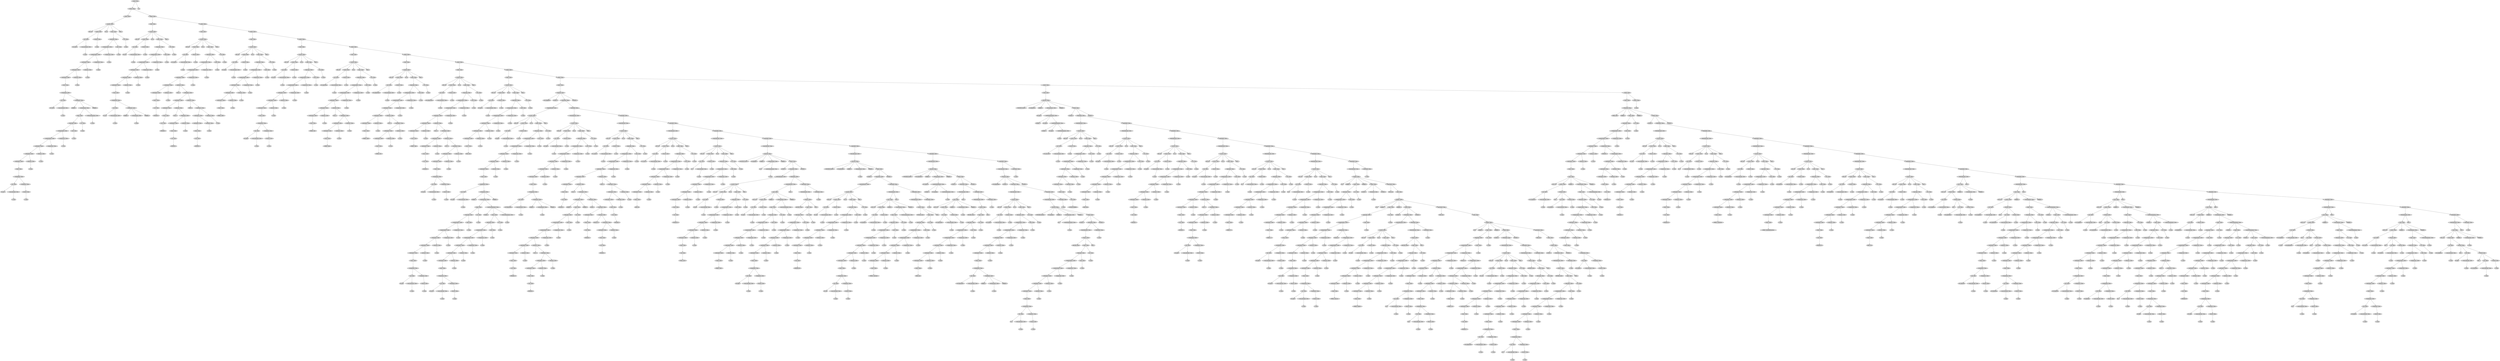 digraph G {
	graph [ranksep=1.5 ratio=fill]
	node [style=filled]
	overlap=false
	-9223363278608151110 [label="<prog>: None"]
	-9223363278608151096 [label="<stmts>: None"]
	-9223363278608151110 -> -9223363278608151096
	8758246624730 [label="<stmt>: None"]
	-9223363278608151096 -> 8758246624730
	8758246624751 [label="<var-dcl>: None"]
	8758246624730 -> 8758246624751
	-9223363278608151075 [label="SET: set"]
	8758246624751 -> -9223363278608151075
	8758246624737 [label="<id-ref>: None"]
	8758246624751 -> 8758246624737
	-9223363278608151047 [label="<id>: None"]
	8758246624737 -> -9223363278608151047
	-9223363278608180476 [label="ID: switch1"]
	-9223363278608151047 -> -9223363278608180476
	8758246595336 [label="<array-subscript>: None"]
	-9223363278608151047 -> 8758246595336
	-9223363278608180469 [label="λ: None"]
	8758246595336 -> -9223363278608180469
	8758246624765 [label="<dot-ref>: None"]
	8758246624737 -> 8758246624765
	8758246595343 [label="λ: None"]
	8758246624765 -> 8758246595343
	-9223363278608151061 [label="TO: to"]
	8758246624751 -> -9223363278608151061
	-9223363278608151054 [label="<expr>: None"]
	8758246624751 -> -9223363278608151054
	-9223363278608180462 [label="<logic-expr>: None"]
	-9223363278608151054 -> -9223363278608180462
	-9223363278608180455 [label="<compare-expr1>: None"]
	-9223363278608180462 -> -9223363278608180455
	-9223363278608180448 [label="<compare-expr2>: None"]
	-9223363278608180455 -> -9223363278608180448
	-9223363278608180441 [label="<arith-expr1>: None"]
	-9223363278608180448 -> -9223363278608180441
	-9223363278608180434 [label="<arith-expr2>: None"]
	-9223363278608180441 -> -9223363278608180434
	-9223363278608180427 [label="<arith-expr3>: None"]
	-9223363278608180434 -> -9223363278608180427
	-9223363278608180420 [label="<term>: None"]
	-9223363278608180427 -> -9223363278608180420
	8758246595392 [label="<id-operation>: None"]
	-9223363278608180420 -> 8758246595392
	-9223363278608180413 [label="<id>: None"]
	8758246595392 -> -9223363278608180413
	-9223363278608180406 [label="ID: Switch"]
	-9223363278608180413 -> -9223363278608180406
	8758246595406 [label="<array-subscript>: None"]
	-9223363278608180413 -> 8758246595406
	-9223363278608180399 [label="λ: None"]
	8758246595406 -> -9223363278608180399
	8758246595399 [label="<id-operator>: None"]
	8758246595392 -> 8758246595399
	8758246595413 [label="LPAREN: ("]
	8758246595399 -> 8758246595413
	-9223363278608180392 [label="<actual-params>: None"]
	8758246595399 -> -9223363278608180392
	-9223363278608180385 [label="<expr>: None"]
	-9223363278608180392 -> -9223363278608180385
	-9223363278608180378 [label="<logic-expr>: None"]
	-9223363278608180385 -> -9223363278608180378
	-9223363278608180371 [label="<compare-expr1>: None"]
	-9223363278608180378 -> -9223363278608180371
	-9223363278608180364 [label="<compare-expr2>: None"]
	-9223363278608180371 -> -9223363278608180364
	-9223363278608180357 [label="<arith-expr1>: None"]
	-9223363278608180364 -> -9223363278608180357
	-9223363278608180350 [label="<arith-expr2>: None"]
	-9223363278608180357 -> -9223363278608180350
	-9223363278608180343 [label="<arith-expr3>: None"]
	-9223363278608180350 -> -9223363278608180343
	-9223363278608180336 [label="<term>: None"]
	-9223363278608180343 -> -9223363278608180336
	8758246595476 [label="<id-operation>: None"]
	-9223363278608180336 -> 8758246595476
	-9223363278608180329 [label="<id>: None"]
	8758246595476 -> -9223363278608180329
	-9223363278608180322 [label="ID: pin11"]
	-9223363278608180329 -> -9223363278608180322
	8758246595490 [label="<array-subscript>: None"]
	-9223363278608180329 -> 8758246595490
	-9223363278608180315 [label="λ: None"]
	8758246595490 -> -9223363278608180315
	8758246595483 [label="<id-operator>: None"]
	8758246595476 -> 8758246595483
	8758246595497 [label="<dot-ref>: None"]
	8758246595483 -> 8758246595497
	-9223363278608180308 [label="λ: None"]
	8758246595497 -> -9223363278608180308
	8758246595469 [label="<arith-op2>: None"]
	-9223363278608180350 -> 8758246595469
	8758246595504 [label="λ: None"]
	8758246595469 -> 8758246595504
	8758246595462 [label="<arith-op1>: None"]
	-9223363278608180357 -> 8758246595462
	-9223363278608180301 [label="λ: None"]
	8758246595462 -> -9223363278608180301
	8758246595455 [label="<compare-op2>: None"]
	-9223363278608180364 -> 8758246595455
	8758246595511 [label="λ: None"]
	8758246595455 -> 8758246595511
	8758246595448 [label="<compare-op1>: None"]
	-9223363278608180371 -> 8758246595448
	-9223363278608180294 [label="λ: None"]
	8758246595448 -> -9223363278608180294
	8758246595441 [label="<and>: None"]
	-9223363278608180378 -> 8758246595441
	8758246595518 [label="λ: None"]
	8758246595441 -> 8758246595518
	8758246595434 [label="<or>: None"]
	-9223363278608180385 -> 8758246595434
	-9223363278608180287 [label="λ: None"]
	8758246595434 -> -9223363278608180287
	8758246595427 [label="<multi-actual-params>: None"]
	-9223363278608180392 -> 8758246595427
	8758246595525 [label="λ: None"]
	8758246595427 -> 8758246595525
	8758246595420 [label="RPAREN: )"]
	8758246595399 -> 8758246595420
	8758246595385 [label="<arith-op2>: None"]
	-9223363278608180434 -> 8758246595385
	-9223363278608180280 [label="λ: None"]
	8758246595385 -> -9223363278608180280
	8758246595378 [label="<arith-op1>: None"]
	-9223363278608180441 -> 8758246595378
	8758246595532 [label="λ: None"]
	8758246595378 -> 8758246595532
	8758246595371 [label="<compare-op2>: None"]
	-9223363278608180448 -> 8758246595371
	-9223363278608180273 [label="λ: None"]
	8758246595371 -> -9223363278608180273
	8758246595364 [label="<compare-op1>: None"]
	-9223363278608180455 -> 8758246595364
	8758246595539 [label="λ: None"]
	8758246595364 -> 8758246595539
	8758246595357 [label="<and>: None"]
	-9223363278608180462 -> 8758246595357
	-9223363278608180266 [label="λ: None"]
	8758246595357 -> -9223363278608180266
	8758246595350 [label="<or>: None"]
	-9223363278608151054 -> 8758246595350
	8758246595546 [label="λ: None"]
	8758246595350 -> 8758246595546
	8758246624758 [label="END: ;"]
	8758246624751 -> 8758246624758
	-9223363278608151068 [label="<stmts>: None"]
	-9223363278608151096 -> -9223363278608151068
	-9223363278608180259 [label="<stmt>: None"]
	-9223363278608151068 -> -9223363278608180259
	-9223363278608180252 [label="<var-dcl>: None"]
	-9223363278608180259 -> -9223363278608180252
	8758246595560 [label="SET: set"]
	-9223363278608180252 -> 8758246595560
	-9223363278608180245 [label="<id-ref>: None"]
	-9223363278608180252 -> -9223363278608180245
	-9223363278608180231 [label="<id>: None"]
	-9223363278608180245 -> -9223363278608180231
	-9223363278608178940 [label="ID: list1"]
	-9223363278608180231 -> -9223363278608178940
	8758246596872 [label="<array-subscript>: None"]
	-9223363278608180231 -> 8758246596872
	-9223363278608178933 [label="λ: None"]
	8758246596872 -> -9223363278608178933
	8758246595581 [label="<dot-ref>: None"]
	-9223363278608180245 -> 8758246595581
	8758246596879 [label="λ: None"]
	8758246595581 -> 8758246596879
	8758246595567 [label="TO: to"]
	-9223363278608180252 -> 8758246595567
	-9223363278608180238 [label="<expr>: None"]
	-9223363278608180252 -> -9223363278608180238
	-9223363278608178926 [label="<logic-expr>: None"]
	-9223363278608180238 -> -9223363278608178926
	-9223363278608178919 [label="<compare-expr1>: None"]
	-9223363278608178926 -> -9223363278608178919
	-9223363278608178912 [label="<compare-expr2>: None"]
	-9223363278608178919 -> -9223363278608178912
	-9223363278608178905 [label="<arith-expr1>: None"]
	-9223363278608178912 -> -9223363278608178905
	-9223363278608178898 [label="<arith-expr2>: None"]
	-9223363278608178905 -> -9223363278608178898
	-9223363278608178891 [label="<arith-expr3>: None"]
	-9223363278608178898 -> -9223363278608178891
	-9223363278608178884 [label="<term>: None"]
	-9223363278608178891 -> -9223363278608178884
	8758246596928 [label="<id-operation>: None"]
	-9223363278608178884 -> 8758246596928
	-9223363278608178877 [label="<id>: None"]
	8758246596928 -> -9223363278608178877
	-9223363278608178870 [label="ID: List"]
	-9223363278608178877 -> -9223363278608178870
	8758246596942 [label="<array-subscript>: None"]
	-9223363278608178877 -> 8758246596942
	-9223363278608178863 [label="λ: None"]
	8758246596942 -> -9223363278608178863
	8758246596935 [label="<id-operator>: None"]
	8758246596928 -> 8758246596935
	8758246596949 [label="LPAREN: ("]
	8758246596935 -> 8758246596949
	-9223363278608178856 [label="<actual-params>: None"]
	8758246596935 -> -9223363278608178856
	-9223363278608178849 [label="λ: None"]
	-9223363278608178856 -> -9223363278608178849
	8758246596956 [label="RPAREN: )"]
	8758246596935 -> 8758246596956
	8758246596921 [label="<arith-op2>: None"]
	-9223363278608178898 -> 8758246596921
	8758246596963 [label="λ: None"]
	8758246596921 -> 8758246596963
	8758246596914 [label="<arith-op1>: None"]
	-9223363278608178905 -> 8758246596914
	-9223363278608178842 [label="λ: None"]
	8758246596914 -> -9223363278608178842
	8758246596907 [label="<compare-op2>: None"]
	-9223363278608178912 -> 8758246596907
	8758246596970 [label="λ: None"]
	8758246596907 -> 8758246596970
	8758246596900 [label="<compare-op1>: None"]
	-9223363278608178919 -> 8758246596900
	-9223363278608178835 [label="λ: None"]
	8758246596900 -> -9223363278608178835
	8758246596893 [label="<and>: None"]
	-9223363278608178926 -> 8758246596893
	8758246596977 [label="λ: None"]
	8758246596893 -> 8758246596977
	8758246596886 [label="<or>: None"]
	-9223363278608180238 -> 8758246596886
	-9223363278608178828 [label="λ: None"]
	8758246596886 -> -9223363278608178828
	8758246595574 [label="END: ;"]
	-9223363278608180252 -> 8758246595574
	8758246595553 [label="<stmts>: None"]
	-9223363278608151068 -> 8758246595553
	8758246596984 [label="<stmt>: None"]
	8758246595553 -> 8758246596984
	8758246596991 [label="<var-dcl>: None"]
	8758246596984 -> 8758246596991
	-9223363278608178814 [label="SET: set"]
	8758246596991 -> -9223363278608178814
	8758246596998 [label="<id-ref>: None"]
	8758246596991 -> 8758246596998
	8758246597012 [label="<id>: None"]
	8758246596998 -> 8758246597012
	8758246597019 [label="ID: number1"]
	8758246597012 -> 8758246597019
	-9223363278608178786 [label="<array-subscript>: None"]
	8758246597012 -> -9223363278608178786
	8758246597026 [label="λ: None"]
	-9223363278608178786 -> 8758246597026
	-9223363278608178793 [label="<dot-ref>: None"]
	8758246596998 -> -9223363278608178793
	-9223363278608178779 [label="λ: None"]
	-9223363278608178793 -> -9223363278608178779
	-9223363278608178807 [label="TO: to"]
	8758246596991 -> -9223363278608178807
	8758246597005 [label="<expr>: None"]
	8758246596991 -> 8758246597005
	8758246597033 [label="<logic-expr>: None"]
	8758246597005 -> 8758246597033
	8758246597040 [label="<compare-expr1>: None"]
	8758246597033 -> 8758246597040
	8758246597047 [label="<compare-expr2>: None"]
	8758246597040 -> 8758246597047
	8758246597054 [label="<arith-expr1>: None"]
	8758246597047 -> 8758246597054
	8758246597061 [label="<arith-expr2>: None"]
	8758246597054 -> 8758246597061
	8758246597068 [label="<arith-expr3>: None"]
	8758246597061 -> 8758246597068
	8758246597075 [label="<term>: None"]
	8758246597068 -> 8758246597075
	-9223363278608178730 [label="<val>: None"]
	8758246597075 -> -9223363278608178730
	8758246597082 [label="INTEGER: 4"]
	-9223363278608178730 -> 8758246597082
	-9223363278608178737 [label="<arith-op2>: None"]
	8758246597061 -> -9223363278608178737
	-9223363278608178723 [label="λ: None"]
	-9223363278608178737 -> -9223363278608178723
	-9223363278608178744 [label="<arith-op1>: None"]
	8758246597054 -> -9223363278608178744
	8758246597089 [label="PLUS: +"]
	-9223363278608178744 -> 8758246597089
	-9223363278608178716 [label="<arith-expr1>: None"]
	-9223363278608178744 -> -9223363278608178716
	8758246597096 [label="<arith-expr2>: None"]
	-9223363278608178716 -> 8758246597096
	8758246597103 [label="<arith-expr3>: None"]
	8758246597096 -> 8758246597103
	8758246597110 [label="<term>: None"]
	8758246597103 -> 8758246597110
	-9223363278608178695 [label="<val>: None"]
	8758246597110 -> -9223363278608178695
	8758246597117 [label="INTEGER: 2"]
	-9223363278608178695 -> 8758246597117
	-9223363278608178702 [label="<arith-op2>: None"]
	8758246597096 -> -9223363278608178702
	-9223363278608177660 [label="MULT: *"]
	-9223363278608178702 -> -9223363278608177660
	8758246598152 [label="<arith-expr2>: None"]
	-9223363278608178702 -> 8758246598152
	-9223363278608177653 [label="<arith-expr3>: None"]
	8758246598152 -> -9223363278608177653
	-9223363278608177646 [label="<term>: None"]
	-9223363278608177653 -> -9223363278608177646
	8758246598166 [label="<val>: None"]
	-9223363278608177646 -> 8758246598166
	-9223363278608177639 [label="INTEGER: 3"]
	8758246598166 -> -9223363278608177639
	8758246598159 [label="<arith-op2>: None"]
	8758246598152 -> 8758246598159
	8758246598173 [label="λ: None"]
	8758246598159 -> 8758246598173
	-9223363278608178709 [label="<arith-op1>: None"]
	-9223363278608178716 -> -9223363278608178709
	-9223363278608177632 [label="MINUS: -"]
	-9223363278608178709 -> -9223363278608177632
	8758246598180 [label="<arith-expr1>: None"]
	-9223363278608178709 -> 8758246598180
	-9223363278608177625 [label="<arith-expr2>: None"]
	8758246598180 -> -9223363278608177625
	-9223363278608177618 [label="<arith-expr3>: None"]
	-9223363278608177625 -> -9223363278608177618
	-9223363278608177611 [label="<term>: None"]
	-9223363278608177618 -> -9223363278608177611
	8758246598201 [label="<val>: None"]
	-9223363278608177611 -> 8758246598201
	-9223363278608177604 [label="INTEGER: 2"]
	8758246598201 -> -9223363278608177604
	8758246598194 [label="<arith-op2>: None"]
	-9223363278608177625 -> 8758246598194
	8758246598208 [label="λ: None"]
	8758246598194 -> 8758246598208
	8758246598187 [label="<arith-op1>: None"]
	8758246598180 -> 8758246598187
	-9223363278608177597 [label="λ: None"]
	8758246598187 -> -9223363278608177597
	-9223363278608178751 [label="<compare-op2>: None"]
	8758246597047 -> -9223363278608178751
	8758246598215 [label="λ: None"]
	-9223363278608178751 -> 8758246598215
	-9223363278608178758 [label="<compare-op1>: None"]
	8758246597040 -> -9223363278608178758
	-9223363278608177590 [label="λ: None"]
	-9223363278608178758 -> -9223363278608177590
	-9223363278608178765 [label="<and>: None"]
	8758246597033 -> -9223363278608178765
	8758246598222 [label="λ: None"]
	-9223363278608178765 -> 8758246598222
	-9223363278608178772 [label="<or>: None"]
	8758246597005 -> -9223363278608178772
	-9223363278608177583 [label="λ: None"]
	-9223363278608178772 -> -9223363278608177583
	-9223363278608178800 [label="END: ;"]
	8758246596991 -> -9223363278608178800
	-9223363278608178821 [label="<stmts>: None"]
	8758246595553 -> -9223363278608178821
	8758246598229 [label="<stmt>: None"]
	-9223363278608178821 -> 8758246598229
	8758246598236 [label="<var-dcl>: None"]
	8758246598229 -> 8758246598236
	-9223363278608177569 [label="SET: set"]
	8758246598236 -> -9223363278608177569
	8758246598243 [label="<id-ref>: None"]
	8758246598236 -> 8758246598243
	8758246598257 [label="<id>: None"]
	8758246598243 -> 8758246598257
	8758246598264 [label="ID: string"]
	8758246598257 -> 8758246598264
	-9223363278608177541 [label="<array-subscript>: None"]
	8758246598257 -> -9223363278608177541
	8758246598271 [label="λ: None"]
	-9223363278608177541 -> 8758246598271
	-9223363278608177548 [label="<dot-ref>: None"]
	8758246598243 -> -9223363278608177548
	-9223363278608177534 [label="λ: None"]
	-9223363278608177548 -> -9223363278608177534
	-9223363278608177562 [label="TO: to"]
	8758246598236 -> -9223363278608177562
	8758246598250 [label="<expr>: None"]
	8758246598236 -> 8758246598250
	8758246598278 [label="<logic-expr>: None"]
	8758246598250 -> 8758246598278
	8758246598285 [label="<compare-expr1>: None"]
	8758246598278 -> 8758246598285
	8758246598292 [label="<compare-expr2>: None"]
	8758246598285 -> 8758246598292
	8758246598299 [label="<arith-expr1>: None"]
	8758246598292 -> 8758246598299
	8758246598306 [label="<arith-expr2>: None"]
	8758246598299 -> 8758246598306
	8758246598313 [label="<arith-expr3>: None"]
	8758246598306 -> 8758246598313
	8758246598320 [label="<term>: None"]
	8758246598313 -> 8758246598320
	-9223363278608177485 [label="STRING: \"Hello\""]
	8758246598320 -> -9223363278608177485
	-9223363278608177492 [label="<arith-op2>: None"]
	8758246598306 -> -9223363278608177492
	8758246598327 [label="λ: None"]
	-9223363278608177492 -> 8758246598327
	-9223363278608177499 [label="<arith-op1>: None"]
	8758246598299 -> -9223363278608177499
	-9223363278608177478 [label="λ: None"]
	-9223363278608177499 -> -9223363278608177478
	-9223363278608177506 [label="<compare-op2>: None"]
	8758246598292 -> -9223363278608177506
	8758246598334 [label="λ: None"]
	-9223363278608177506 -> 8758246598334
	-9223363278608177513 [label="<compare-op1>: None"]
	8758246598285 -> -9223363278608177513
	-9223363278608177471 [label="λ: None"]
	-9223363278608177513 -> -9223363278608177471
	-9223363278608177520 [label="<and>: None"]
	8758246598278 -> -9223363278608177520
	8758246598341 [label="λ: None"]
	-9223363278608177520 -> 8758246598341
	-9223363278608177527 [label="<or>: None"]
	8758246598250 -> -9223363278608177527
	-9223363278608177464 [label="λ: None"]
	-9223363278608177527 -> -9223363278608177464
	-9223363278608177555 [label="END: ;"]
	8758246598236 -> -9223363278608177555
	-9223363278608177576 [label="<stmts>: None"]
	-9223363278608178821 -> -9223363278608177576
	8758246598348 [label="<stmt>: None"]
	-9223363278608177576 -> 8758246598348
	8758246598355 [label="<var-dcl>: None"]
	8758246598348 -> 8758246598355
	-9223363278608177450 [label="SET: set"]
	8758246598355 -> -9223363278608177450
	8758246598362 [label="<id-ref>: None"]
	8758246598355 -> 8758246598362
	8758246598376 [label="<id>: None"]
	8758246598362 -> 8758246598376
	8758246598383 [label="ID: bacon"]
	8758246598376 -> 8758246598383
	-9223363278608177422 [label="<array-subscript>: None"]
	8758246598376 -> -9223363278608177422
	8758246598390 [label="λ: None"]
	-9223363278608177422 -> 8758246598390
	-9223363278608177429 [label="<dot-ref>: None"]
	8758246598362 -> -9223363278608177429
	-9223363278608177415 [label="λ: None"]
	-9223363278608177429 -> -9223363278608177415
	-9223363278608177443 [label="TO: to"]
	8758246598355 -> -9223363278608177443
	8758246598369 [label="<expr>: None"]
	8758246598355 -> 8758246598369
	8758246598397 [label="<logic-expr>: None"]
	8758246598369 -> 8758246598397
	8758246599688 [label="<compare-expr1>: None"]
	8758246598397 -> 8758246599688
	8758246599695 [label="<compare-expr2>: None"]
	8758246599688 -> 8758246599695
	8758246599702 [label="<arith-expr1>: None"]
	8758246599695 -> 8758246599702
	8758246599709 [label="<arith-expr2>: None"]
	8758246599702 -> 8758246599709
	8758246599716 [label="<arith-expr3>: None"]
	8758246599709 -> 8758246599716
	8758246599723 [label="<term>: None"]
	8758246599716 -> 8758246599723
	-9223363278608176082 [label="<id-operation>: None"]
	8758246599723 -> -9223363278608176082
	8758246599730 [label="<id>: None"]
	-9223363278608176082 -> 8758246599730
	8758246599737 [label="ID: string"]
	8758246599730 -> 8758246599737
	-9223363278608176068 [label="<array-subscript>: None"]
	8758246599730 -> -9223363278608176068
	8758246599744 [label="λ: None"]
	-9223363278608176068 -> 8758246599744
	-9223363278608176075 [label="<id-operator>: None"]
	-9223363278608176082 -> -9223363278608176075
	-9223363278608176061 [label="<dot-ref>: None"]
	-9223363278608176075 -> -9223363278608176061
	8758246599751 [label="λ: None"]
	-9223363278608176061 -> 8758246599751
	-9223363278608176089 [label="<arith-op2>: None"]
	8758246599709 -> -9223363278608176089
	-9223363278608176054 [label="λ: None"]
	-9223363278608176089 -> -9223363278608176054
	-9223363278608176096 [label="<arith-op1>: None"]
	8758246599702 -> -9223363278608176096
	8758246599758 [label="λ: None"]
	-9223363278608176096 -> 8758246599758
	-9223363278608176103 [label="<compare-op2>: None"]
	8758246599695 -> -9223363278608176103
	-9223363278608176047 [label="λ: None"]
	-9223363278608176103 -> -9223363278608176047
	-9223363278608176110 [label="<compare-op1>: None"]
	8758246599688 -> -9223363278608176110
	8758246599765 [label="λ: None"]
	-9223363278608176110 -> 8758246599765
	-9223363278608176117 [label="<and>: None"]
	8758246598397 -> -9223363278608176117
	-9223363278608176040 [label="λ: None"]
	-9223363278608176117 -> -9223363278608176040
	-9223363278608176124 [label="<or>: None"]
	8758246598369 -> -9223363278608176124
	8758246599772 [label="λ: None"]
	-9223363278608176124 -> 8758246599772
	-9223363278608177436 [label="END: ;"]
	8758246598355 -> -9223363278608177436
	-9223363278608177457 [label="<stmts>: None"]
	-9223363278608177576 -> -9223363278608177457
	-9223363278608176033 [label="<stmt>: None"]
	-9223363278608177457 -> -9223363278608176033
	-9223363278608176026 [label="<var-dcl>: None"]
	-9223363278608176033 -> -9223363278608176026
	8758246599786 [label="SET: set"]
	-9223363278608176026 -> 8758246599786
	-9223363278608176019 [label="<id-ref>: None"]
	-9223363278608176026 -> -9223363278608176019
	-9223363278608176005 [label="<id>: None"]
	-9223363278608176019 -> -9223363278608176005
	-9223363278608175998 [label="ID: superString"]
	-9223363278608176005 -> -9223363278608175998
	8758246599814 [label="<array-subscript>: None"]
	-9223363278608176005 -> 8758246599814
	-9223363278608175991 [label="λ: None"]
	8758246599814 -> -9223363278608175991
	8758246599807 [label="<dot-ref>: None"]
	-9223363278608176019 -> 8758246599807
	8758246599821 [label="λ: None"]
	8758246599807 -> 8758246599821
	8758246599793 [label="TO: to"]
	-9223363278608176026 -> 8758246599793
	-9223363278608176012 [label="<expr>: None"]
	-9223363278608176026 -> -9223363278608176012
	-9223363278608175984 [label="<logic-expr>: None"]
	-9223363278608176012 -> -9223363278608175984
	-9223363278608175977 [label="<compare-expr1>: None"]
	-9223363278608175984 -> -9223363278608175977
	-9223363278608175970 [label="<compare-expr2>: None"]
	-9223363278608175977 -> -9223363278608175970
	-9223363278608175963 [label="<arith-expr1>: None"]
	-9223363278608175970 -> -9223363278608175963
	-9223363278608175956 [label="<arith-expr2>: None"]
	-9223363278608175963 -> -9223363278608175956
	-9223363278608175949 [label="<arith-expr3>: None"]
	-9223363278608175956 -> -9223363278608175949
	-9223363278608175942 [label="<term>: None"]
	-9223363278608175949 -> -9223363278608175942
	8758246599870 [label="STRING: \"hey\""]
	-9223363278608175942 -> 8758246599870
	8758246599863 [label="<arith-op2>: None"]
	-9223363278608175956 -> 8758246599863
	-9223363278608175935 [label="λ: None"]
	8758246599863 -> -9223363278608175935
	8758246599856 [label="<arith-op1>: None"]
	-9223363278608175963 -> 8758246599856
	8758246599877 [label="PLUS: +"]
	8758246599856 -> 8758246599877
	-9223363278608175928 [label="<arith-expr1>: None"]
	8758246599856 -> -9223363278608175928
	8758246599884 [label="<arith-expr2>: None"]
	-9223363278608175928 -> 8758246599884
	8758246599891 [label="<arith-expr3>: None"]
	8758246599884 -> 8758246599891
	8758246599898 [label="<term>: None"]
	8758246599891 -> 8758246599898
	-9223363278608175907 [label="STRING: \"baby\""]
	8758246599898 -> -9223363278608175907
	-9223363278608175914 [label="<arith-op2>: None"]
	8758246599884 -> -9223363278608175914
	8758246599905 [label="λ: None"]
	-9223363278608175914 -> 8758246599905
	-9223363278608175921 [label="<arith-op1>: None"]
	-9223363278608175928 -> -9223363278608175921
	-9223363278608175900 [label="λ: None"]
	-9223363278608175921 -> -9223363278608175900
	8758246599849 [label="<compare-op2>: None"]
	-9223363278608175970 -> 8758246599849
	8758246599912 [label="λ: None"]
	8758246599849 -> 8758246599912
	8758246599842 [label="<compare-op1>: None"]
	-9223363278608175977 -> 8758246599842
	-9223363278608175893 [label="λ: None"]
	8758246599842 -> -9223363278608175893
	8758246599835 [label="<and>: None"]
	-9223363278608175984 -> 8758246599835
	8758246599919 [label="λ: None"]
	8758246599835 -> 8758246599919
	8758246599828 [label="<or>: None"]
	-9223363278608176012 -> 8758246599828
	-9223363278608175886 [label="λ: None"]
	8758246599828 -> -9223363278608175886
	8758246599800 [label="END: ;"]
	-9223363278608176026 -> 8758246599800
	8758246599779 [label="<stmts>: None"]
	-9223363278608177457 -> 8758246599779
	8758246599926 [label="<stmt>: None"]
	8758246599779 -> 8758246599926
	8758246599933 [label="<var-dcl>: None"]
	8758246599926 -> 8758246599933
	-9223363278608174844 [label="SET: set"]
	8758246599933 -> -9223363278608174844
	8758246600968 [label="<id-ref>: None"]
	8758246599933 -> 8758246600968
	8758246600982 [label="<id>: None"]
	8758246600968 -> 8758246600982
	8758246600989 [label="ID: numberString"]
	8758246600982 -> 8758246600989
	-9223363278608174816 [label="<array-subscript>: None"]
	8758246600982 -> -9223363278608174816
	8758246600996 [label="λ: None"]
	-9223363278608174816 -> 8758246600996
	-9223363278608174823 [label="<dot-ref>: None"]
	8758246600968 -> -9223363278608174823
	-9223363278608174809 [label="λ: None"]
	-9223363278608174823 -> -9223363278608174809
	-9223363278608174837 [label="TO: to"]
	8758246599933 -> -9223363278608174837
	8758246600975 [label="<expr>: None"]
	8758246599933 -> 8758246600975
	8758246601003 [label="<logic-expr>: None"]
	8758246600975 -> 8758246601003
	8758246601010 [label="<compare-expr1>: None"]
	8758246601003 -> 8758246601010
	8758246601017 [label="<compare-expr2>: None"]
	8758246601010 -> 8758246601017
	8758246601024 [label="<arith-expr1>: None"]
	8758246601017 -> 8758246601024
	8758246601031 [label="<arith-expr2>: None"]
	8758246601024 -> 8758246601031
	8758246601038 [label="<arith-expr3>: None"]
	8758246601031 -> 8758246601038
	8758246601045 [label="<term>: None"]
	8758246601038 -> 8758246601045
	-9223363278608174760 [label="STRING: \"high\""]
	8758246601045 -> -9223363278608174760
	-9223363278608174767 [label="<arith-op2>: None"]
	8758246601031 -> -9223363278608174767
	8758246601052 [label="λ: None"]
	-9223363278608174767 -> 8758246601052
	-9223363278608174774 [label="<arith-op1>: None"]
	8758246601024 -> -9223363278608174774
	-9223363278608174753 [label="PLUS: +"]
	-9223363278608174774 -> -9223363278608174753
	8758246601059 [label="<arith-expr1>: None"]
	-9223363278608174774 -> 8758246601059
	-9223363278608174746 [label="<arith-expr2>: None"]
	8758246601059 -> -9223363278608174746
	-9223363278608174739 [label="<arith-expr3>: None"]
	-9223363278608174746 -> -9223363278608174739
	-9223363278608174732 [label="<term>: None"]
	-9223363278608174739 -> -9223363278608174732
	8758246601080 [label="STRING: \"five\""]
	-9223363278608174732 -> 8758246601080
	8758246601073 [label="<arith-op2>: None"]
	-9223363278608174746 -> 8758246601073
	-9223363278608174725 [label="λ: None"]
	8758246601073 -> -9223363278608174725
	8758246601066 [label="<arith-op1>: None"]
	8758246601059 -> 8758246601066
	8758246601087 [label="λ: None"]
	8758246601066 -> 8758246601087
	-9223363278608174781 [label="<compare-op2>: None"]
	8758246601017 -> -9223363278608174781
	-9223363278608174718 [label="λ: None"]
	-9223363278608174781 -> -9223363278608174718
	-9223363278608174788 [label="<compare-op1>: None"]
	8758246601010 -> -9223363278608174788
	8758246601094 [label="λ: None"]
	-9223363278608174788 -> 8758246601094
	-9223363278608174795 [label="<and>: None"]
	8758246601003 -> -9223363278608174795
	-9223363278608174711 [label="λ: None"]
	-9223363278608174795 -> -9223363278608174711
	-9223363278608174802 [label="<or>: None"]
	8758246600975 -> -9223363278608174802
	8758246601101 [label="λ: None"]
	-9223363278608174802 -> 8758246601101
	-9223363278608174830 [label="END: ;"]
	8758246599933 -> -9223363278608174830
	-9223363278608175879 [label="<stmts>: None"]
	8758246599779 -> -9223363278608175879
	-9223363278608174704 [label="<stmt>: None"]
	-9223363278608175879 -> -9223363278608174704
	-9223363278608174697 [label="<var-dcl>: None"]
	-9223363278608174704 -> -9223363278608174697
	8758246601115 [label="SET: set"]
	-9223363278608174697 -> 8758246601115
	-9223363278608174690 [label="<id-ref>: None"]
	-9223363278608174697 -> -9223363278608174690
	-9223363278608174676 [label="<id>: None"]
	-9223363278608174690 -> -9223363278608174676
	-9223363278608174669 [label="ID: numberString"]
	-9223363278608174676 -> -9223363278608174669
	8758246601143 [label="<array-subscript>: None"]
	-9223363278608174676 -> 8758246601143
	-9223363278608174662 [label="λ: None"]
	8758246601143 -> -9223363278608174662
	8758246601136 [label="<dot-ref>: None"]
	-9223363278608174690 -> 8758246601136
	8758246601150 [label="λ: None"]
	8758246601136 -> 8758246601150
	8758246601122 [label="TO: to"]
	-9223363278608174697 -> 8758246601122
	-9223363278608174683 [label="<expr>: None"]
	-9223363278608174697 -> -9223363278608174683
	-9223363278608174655 [label="<logic-expr>: None"]
	-9223363278608174683 -> -9223363278608174655
	-9223363278608174648 [label="<compare-expr1>: None"]
	-9223363278608174655 -> -9223363278608174648
	-9223363278608174641 [label="<compare-expr2>: None"]
	-9223363278608174648 -> -9223363278608174641
	-9223363278608174634 [label="<arith-expr1>: None"]
	-9223363278608174641 -> -9223363278608174634
	-9223363278608174627 [label="<arith-expr2>: None"]
	-9223363278608174634 -> -9223363278608174627
	-9223363278608174620 [label="<arith-expr3>: None"]
	-9223363278608174627 -> -9223363278608174620
	-9223363278608174613 [label="<term>: None"]
	-9223363278608174620 -> -9223363278608174613
	8758246601199 [label="STRING: \"high\""]
	-9223363278608174613 -> 8758246601199
	8758246601192 [label="<arith-op2>: None"]
	-9223363278608174627 -> 8758246601192
	-9223363278608174606 [label="λ: None"]
	8758246601192 -> -9223363278608174606
	8758246601185 [label="<arith-op1>: None"]
	-9223363278608174634 -> 8758246601185
	8758246601206 [label="PLUS: +"]
	8758246601185 -> 8758246601206
	-9223363278608174599 [label="<arith-expr1>: None"]
	8758246601185 -> -9223363278608174599
	8758246601213 [label="<arith-expr2>: None"]
	-9223363278608174599 -> 8758246601213
	8758246601992 [label="<arith-expr3>: None"]
	8758246601213 -> 8758246601992
	8758246601999 [label="<term>: None"]
	8758246601992 -> 8758246601999
	-9223363278608173806 [label="<val>: None"]
	8758246601999 -> -9223363278608173806
	8758246602006 [label="INTEGER: 5"]
	-9223363278608173806 -> 8758246602006
	-9223363278608173813 [label="<arith-op2>: None"]
	8758246601213 -> -9223363278608173813
	-9223363278608173799 [label="λ: None"]
	-9223363278608173813 -> -9223363278608173799
	-9223363278608173820 [label="<arith-op1>: None"]
	-9223363278608174599 -> -9223363278608173820
	8758246602013 [label="PLUS: +"]
	-9223363278608173820 -> 8758246602013
	-9223363278608173792 [label="<arith-expr1>: None"]
	-9223363278608173820 -> -9223363278608173792
	8758246602020 [label="<arith-expr2>: None"]
	-9223363278608173792 -> 8758246602020
	8758246602027 [label="<arith-expr3>: None"]
	8758246602020 -> 8758246602027
	8758246602034 [label="<term>: None"]
	8758246602027 -> 8758246602034
	-9223363278608173771 [label="<id-operation>: None"]
	8758246602034 -> -9223363278608173771
	8758246602041 [label="<id>: None"]
	-9223363278608173771 -> 8758246602041
	8758246602048 [label="ID: bacon"]
	8758246602041 -> 8758246602048
	-9223363278608173757 [label="<array-subscript>: None"]
	8758246602041 -> -9223363278608173757
	8758246602055 [label="λ: None"]
	-9223363278608173757 -> 8758246602055
	-9223363278608173764 [label="<id-operator>: None"]
	-9223363278608173771 -> -9223363278608173764
	-9223363278608173750 [label="<dot-ref>: None"]
	-9223363278608173764 -> -9223363278608173750
	8758246602062 [label="λ: None"]
	-9223363278608173750 -> 8758246602062
	-9223363278608173778 [label="<arith-op2>: None"]
	8758246602020 -> -9223363278608173778
	-9223363278608173743 [label="λ: None"]
	-9223363278608173778 -> -9223363278608173743
	-9223363278608173785 [label="<arith-op1>: None"]
	-9223363278608173792 -> -9223363278608173785
	8758246602069 [label="λ: None"]
	-9223363278608173785 -> 8758246602069
	8758246601178 [label="<compare-op2>: None"]
	-9223363278608174641 -> 8758246601178
	-9223363278608173736 [label="λ: None"]
	8758246601178 -> -9223363278608173736
	8758246601171 [label="<compare-op1>: None"]
	-9223363278608174648 -> 8758246601171
	8758246602076 [label="λ: None"]
	8758246601171 -> 8758246602076
	8758246601164 [label="<and>: None"]
	-9223363278608174655 -> 8758246601164
	-9223363278608173729 [label="λ: None"]
	8758246601164 -> -9223363278608173729
	8758246601157 [label="<or>: None"]
	-9223363278608174683 -> 8758246601157
	8758246602083 [label="λ: None"]
	8758246601157 -> 8758246602083
	8758246601129 [label="END: ;"]
	-9223363278608174697 -> 8758246601129
	8758246601108 [label="<stmts>: None"]
	-9223363278608175879 -> 8758246601108
	-9223363278608173722 [label="<stmt>: None"]
	8758246601108 -> -9223363278608173722
	-9223363278608173715 [label="<var-dcl>: None"]
	-9223363278608173722 -> -9223363278608173715
	8758246602097 [label="SET: set"]
	-9223363278608173715 -> 8758246602097
	-9223363278608173708 [label="<id-ref>: None"]
	-9223363278608173715 -> -9223363278608173708
	-9223363278608173694 [label="<id>: None"]
	-9223363278608173708 -> -9223363278608173694
	-9223363278608173687 [label="ID: input1"]
	-9223363278608173694 -> -9223363278608173687
	8758246602125 [label="<array-subscript>: None"]
	-9223363278608173694 -> 8758246602125
	-9223363278608173680 [label="λ: None"]
	8758246602125 -> -9223363278608173680
	8758246602118 [label="<dot-ref>: None"]
	-9223363278608173708 -> 8758246602118
	8758246602132 [label="λ: None"]
	8758246602118 -> 8758246602132
	8758246602104 [label="TO: to"]
	-9223363278608173715 -> 8758246602104
	-9223363278608173701 [label="<expr>: None"]
	-9223363278608173715 -> -9223363278608173701
	-9223363278608173673 [label="<logic-expr>: None"]
	-9223363278608173701 -> -9223363278608173673
	-9223363278608173666 [label="<compare-expr1>: None"]
	-9223363278608173673 -> -9223363278608173666
	-9223363278608173659 [label="<compare-expr2>: None"]
	-9223363278608173666 -> -9223363278608173659
	-9223363278608173652 [label="<arith-expr1>: None"]
	-9223363278608173659 -> -9223363278608173652
	-9223363278608173645 [label="<arith-expr2>: None"]
	-9223363278608173652 -> -9223363278608173645
	-9223363278608173638 [label="<arith-expr3>: None"]
	-9223363278608173645 -> -9223363278608173638
	-9223363278608173631 [label="<term>: None"]
	-9223363278608173638 -> -9223363278608173631
	8758246602181 [label="BOOL: false"]
	-9223363278608173631 -> 8758246602181
	8758246602174 [label="<arith-op2>: None"]
	-9223363278608173645 -> 8758246602174
	-9223363278608173624 [label="λ: None"]
	8758246602174 -> -9223363278608173624
	8758246602167 [label="<arith-op1>: None"]
	-9223363278608173652 -> 8758246602167
	8758246602188 [label="λ: None"]
	8758246602167 -> 8758246602188
	8758246602160 [label="<compare-op2>: None"]
	-9223363278608173659 -> 8758246602160
	-9223363278608173617 [label="λ: None"]
	8758246602160 -> -9223363278608173617
	8758246602153 [label="<compare-op1>: None"]
	-9223363278608173666 -> 8758246602153
	8758246602195 [label="λ: None"]
	8758246602153 -> 8758246602195
	8758246602146 [label="<and>: None"]
	-9223363278608173673 -> 8758246602146
	-9223363278608173610 [label="λ: None"]
	8758246602146 -> -9223363278608173610
	8758246602139 [label="<or>: None"]
	-9223363278608173701 -> 8758246602139
	8758246602202 [label="λ: None"]
	8758246602139 -> 8758246602202
	8758246602111 [label="END: ;"]
	-9223363278608173715 -> 8758246602111
	8758246602090 [label="<stmts>: None"]
	8758246601108 -> 8758246602090
	-9223363278608173603 [label="<stmt>: None"]
	8758246602090 -> -9223363278608173603
	-9223363278608173596 [label="<class-dcl>: None"]
	-9223363278608173603 -> -9223363278608173596
	8758246602216 [label="ID: LivingRoom"]
	-9223363278608173596 -> 8758246602216
	-9223363278608173589 [label="LCURLY: {"]
	-9223363278608173596 -> -9223363278608173589
	8758246602223 [label="<class-body>: None"]
	-9223363278608173596 -> 8758246602223
	8758246602230 [label="<class-body-part>: None"]
	8758246602223 -> 8758246602230
	8758246602237 [label="<var-dcl>: None"]
	8758246602230 -> 8758246602237
	-9223363278608172284 [label="SET: set"]
	8758246602237 -> -9223363278608172284
	8758246603528 [label="<id-ref>: None"]
	8758246602237 -> 8758246603528
	8758246603542 [label="<id>: None"]
	8758246603528 -> 8758246603542
	8758246603549 [label="ID: light"]
	8758246603542 -> 8758246603549
	-9223363278608172256 [label="<array-subscript>: None"]
	8758246603542 -> -9223363278608172256
	8758246603556 [label="λ: None"]
	-9223363278608172256 -> 8758246603556
	-9223363278608172263 [label="<dot-ref>: None"]
	8758246603528 -> -9223363278608172263
	-9223363278608172249 [label="λ: None"]
	-9223363278608172263 -> -9223363278608172249
	-9223363278608172277 [label="TO: to"]
	8758246602237 -> -9223363278608172277
	8758246603535 [label="<expr>: None"]
	8758246602237 -> 8758246603535
	8758246603563 [label="<logic-expr>: None"]
	8758246603535 -> 8758246603563
	8758246603570 [label="<compare-expr1>: None"]
	8758246603563 -> 8758246603570
	8758246603577 [label="<compare-expr2>: None"]
	8758246603570 -> 8758246603577
	8758246603584 [label="<arith-expr1>: None"]
	8758246603577 -> 8758246603584
	8758246603591 [label="<arith-expr2>: None"]
	8758246603584 -> 8758246603591
	8758246603598 [label="<arith-expr3>: None"]
	8758246603591 -> 8758246603598
	8758246603605 [label="<term>: None"]
	8758246603598 -> 8758246603605
	-9223363278608172200 [label="<id-operation>: None"]
	8758246603605 -> -9223363278608172200
	8758246603612 [label="<id>: None"]
	-9223363278608172200 -> 8758246603612
	8758246603619 [label="ID: Light"]
	8758246603612 -> 8758246603619
	-9223363278608172186 [label="<array-subscript>: None"]
	8758246603612 -> -9223363278608172186
	8758246603626 [label="λ: None"]
	-9223363278608172186 -> 8758246603626
	-9223363278608172193 [label="<id-operator>: None"]
	-9223363278608172200 -> -9223363278608172193
	-9223363278608172179 [label="LPAREN: ("]
	-9223363278608172193 -> -9223363278608172179
	8758246603633 [label="<actual-params>: None"]
	-9223363278608172193 -> 8758246603633
	8758246603640 [label="<expr>: None"]
	8758246603633 -> 8758246603640
	8758246603647 [label="<logic-expr>: None"]
	8758246603640 -> 8758246603647
	8758246603654 [label="<compare-expr1>: None"]
	8758246603647 -> 8758246603654
	8758246603661 [label="<compare-expr2>: None"]
	8758246603654 -> 8758246603661
	8758246603668 [label="<arith-expr1>: None"]
	8758246603661 -> 8758246603668
	8758246603675 [label="<arith-expr2>: None"]
	8758246603668 -> 8758246603675
	8758246603682 [label="<arith-expr3>: None"]
	8758246603675 -> 8758246603682
	8758246603689 [label="<term>: None"]
	8758246603682 -> 8758246603689
	-9223363278608172116 [label="<id-operation>: None"]
	8758246603689 -> -9223363278608172116
	8758246603696 [label="<id>: None"]
	-9223363278608172116 -> 8758246603696
	8758246603703 [label="ID: pin9"]
	8758246603696 -> 8758246603703
	-9223363278608172102 [label="<array-subscript>: None"]
	8758246603696 -> -9223363278608172102
	8758246603710 [label="λ: None"]
	-9223363278608172102 -> 8758246603710
	-9223363278608172109 [label="<id-operator>: None"]
	-9223363278608172116 -> -9223363278608172109
	-9223363278608172095 [label="<dot-ref>: None"]
	-9223363278608172109 -> -9223363278608172095
	8758246603717 [label="λ: None"]
	-9223363278608172095 -> 8758246603717
	-9223363278608172123 [label="<arith-op2>: None"]
	8758246603675 -> -9223363278608172123
	-9223363278608172088 [label="λ: None"]
	-9223363278608172123 -> -9223363278608172088
	-9223363278608172130 [label="<arith-op1>: None"]
	8758246603668 -> -9223363278608172130
	8758246603724 [label="λ: None"]
	-9223363278608172130 -> 8758246603724
	-9223363278608172137 [label="<compare-op2>: None"]
	8758246603661 -> -9223363278608172137
	-9223363278608172081 [label="λ: None"]
	-9223363278608172137 -> -9223363278608172081
	-9223363278608172144 [label="<compare-op1>: None"]
	8758246603654 -> -9223363278608172144
	8758246603731 [label="λ: None"]
	-9223363278608172144 -> 8758246603731
	-9223363278608172151 [label="<and>: None"]
	8758246603647 -> -9223363278608172151
	-9223363278608172074 [label="λ: None"]
	-9223363278608172151 -> -9223363278608172074
	-9223363278608172158 [label="<or>: None"]
	8758246603640 -> -9223363278608172158
	8758246603738 [label="λ: None"]
	-9223363278608172158 -> 8758246603738
	-9223363278608172165 [label="<multi-actual-params>: None"]
	8758246603633 -> -9223363278608172165
	-9223363278608172067 [label="COMMA: ,"]
	-9223363278608172165 -> -9223363278608172067
	8758246603745 [label="<expr>: None"]
	-9223363278608172165 -> 8758246603745
	8758246603752 [label="<logic-expr>: None"]
	8758246603745 -> 8758246603752
	8758246603759 [label="<compare-expr1>: None"]
	8758246603752 -> 8758246603759
	8758246603766 [label="<compare-expr2>: None"]
	8758246603759 -> 8758246603766
	8758246603773 [label="<arith-expr1>: None"]
	8758246603766 -> 8758246603773
	8758246604808 [label="<arith-expr2>: None"]
	8758246603773 -> 8758246604808
	8758246604815 [label="<arith-expr3>: None"]
	8758246604808 -> 8758246604815
	8758246604822 [label="<term>: None"]
	8758246604815 -> 8758246604822
	-9223363278608170983 [label="<id-operation>: None"]
	8758246604822 -> -9223363278608170983
	8758246604829 [label="<id>: None"]
	-9223363278608170983 -> 8758246604829
	8758246604836 [label="ID: pin10"]
	8758246604829 -> 8758246604836
	-9223363278608170969 [label="<array-subscript>: None"]
	8758246604829 -> -9223363278608170969
	8758246604843 [label="λ: None"]
	-9223363278608170969 -> 8758246604843
	-9223363278608170976 [label="<id-operator>: None"]
	-9223363278608170983 -> -9223363278608170976
	-9223363278608170962 [label="<dot-ref>: None"]
	-9223363278608170976 -> -9223363278608170962
	8758246604850 [label="λ: None"]
	-9223363278608170962 -> 8758246604850
	-9223363278608170990 [label="<arith-op2>: None"]
	8758246604808 -> -9223363278608170990
	-9223363278608170955 [label="λ: None"]
	-9223363278608170990 -> -9223363278608170955
	-9223363278608170997 [label="<arith-op1>: None"]
	8758246603773 -> -9223363278608170997
	8758246604857 [label="λ: None"]
	-9223363278608170997 -> 8758246604857
	-9223363278608171004 [label="<compare-op2>: None"]
	8758246603766 -> -9223363278608171004
	-9223363278608170948 [label="λ: None"]
	-9223363278608171004 -> -9223363278608170948
	-9223363278608172039 [label="<compare-op1>: None"]
	8758246603759 -> -9223363278608172039
	8758246604864 [label="λ: None"]
	-9223363278608172039 -> 8758246604864
	-9223363278608172046 [label="<and>: None"]
	8758246603752 -> -9223363278608172046
	-9223363278608170941 [label="λ: None"]
	-9223363278608172046 -> -9223363278608170941
	-9223363278608172053 [label="<or>: None"]
	8758246603745 -> -9223363278608172053
	8758246604871 [label="λ: None"]
	-9223363278608172053 -> 8758246604871
	-9223363278608172060 [label="<multi-actual-params>: None"]
	-9223363278608172165 -> -9223363278608172060
	-9223363278608170934 [label="λ: None"]
	-9223363278608172060 -> -9223363278608170934
	-9223363278608172172 [label="RPAREN: )"]
	-9223363278608172193 -> -9223363278608172172
	-9223363278608172207 [label="<arith-op2>: None"]
	8758246603591 -> -9223363278608172207
	8758246604878 [label="λ: None"]
	-9223363278608172207 -> 8758246604878
	-9223363278608172214 [label="<arith-op1>: None"]
	8758246603584 -> -9223363278608172214
	-9223363278608170927 [label="λ: None"]
	-9223363278608172214 -> -9223363278608170927
	-9223363278608172221 [label="<compare-op2>: None"]
	8758246603577 -> -9223363278608172221
	8758246604885 [label="λ: None"]
	-9223363278608172221 -> 8758246604885
	-9223363278608172228 [label="<compare-op1>: None"]
	8758246603570 -> -9223363278608172228
	-9223363278608170920 [label="λ: None"]
	-9223363278608172228 -> -9223363278608170920
	-9223363278608172235 [label="<and>: None"]
	8758246603563 -> -9223363278608172235
	8758246604892 [label="λ: None"]
	-9223363278608172235 -> 8758246604892
	-9223363278608172242 [label="<or>: None"]
	8758246603535 -> -9223363278608172242
	-9223363278608170913 [label="λ: None"]
	-9223363278608172242 -> -9223363278608170913
	-9223363278608172270 [label="END: ;"]
	8758246602237 -> -9223363278608172270
	-9223363278608173575 [label="<class-body>: None"]
	8758246602223 -> -9223363278608173575
	8758246604899 [label="<class-body-part>: None"]
	-9223363278608173575 -> 8758246604899
	8758246604906 [label="<var-dcl>: None"]
	8758246604899 -> 8758246604906
	-9223363278608170899 [label="SET: set"]
	8758246604906 -> -9223363278608170899
	8758246604913 [label="<id-ref>: None"]
	8758246604906 -> 8758246604913
	8758246604927 [label="<id>: None"]
	8758246604913 -> 8758246604927
	8758246604934 [label="ID: temp1"]
	8758246604927 -> 8758246604934
	-9223363278608170871 [label="<array-subscript>: None"]
	8758246604927 -> -9223363278608170871
	8758246604941 [label="λ: None"]
	-9223363278608170871 -> 8758246604941
	-9223363278608170878 [label="<dot-ref>: None"]
	8758246604913 -> -9223363278608170878
	-9223363278608170864 [label="λ: None"]
	-9223363278608170878 -> -9223363278608170864
	-9223363278608170892 [label="TO: to"]
	8758246604906 -> -9223363278608170892
	8758246604920 [label="<expr>: None"]
	8758246604906 -> 8758246604920
	8758246604948 [label="<logic-expr>: None"]
	8758246604920 -> 8758246604948
	8758246604955 [label="<compare-expr1>: None"]
	8758246604948 -> 8758246604955
	8758246604962 [label="<compare-expr2>: None"]
	8758246604955 -> 8758246604962
	8758246604969 [label="<arith-expr1>: None"]
	8758246604962 -> 8758246604969
	8758246604976 [label="<arith-expr2>: None"]
	8758246604969 -> 8758246604976
	8758246604983 [label="<arith-expr3>: None"]
	8758246604976 -> 8758246604983
	8758246604990 [label="<term>: None"]
	8758246604983 -> 8758246604990
	-9223363278608170815 [label="<id-operation>: None"]
	8758246604990 -> -9223363278608170815
	8758246604997 [label="<id>: None"]
	-9223363278608170815 -> 8758246604997
	8758246605004 [label="ID: Thermometer"]
	8758246604997 -> 8758246605004
	-9223363278608170801 [label="<array-subscript>: None"]
	8758246604997 -> -9223363278608170801
	8758246605011 [label="λ: None"]
	-9223363278608170801 -> 8758246605011
	-9223363278608170808 [label="<id-operator>: None"]
	-9223363278608170815 -> -9223363278608170808
	-9223363278608170794 [label="LPAREN: ("]
	-9223363278608170808 -> -9223363278608170794
	8758246605018 [label="<actual-params>: None"]
	-9223363278608170808 -> 8758246605018
	8758246605025 [label="λ: None"]
	8758246605018 -> 8758246605025
	-9223363278608170787 [label="RPAREN: )"]
	-9223363278608170808 -> -9223363278608170787
	-9223363278608170822 [label="<arith-op2>: None"]
	8758246604976 -> -9223363278608170822
	-9223363278608170780 [label="λ: None"]
	-9223363278608170822 -> -9223363278608170780
	-9223363278608170829 [label="<arith-op1>: None"]
	8758246604969 -> -9223363278608170829
	8758246605032 [label="λ: None"]
	-9223363278608170829 -> 8758246605032
	-9223363278608170836 [label="<compare-op2>: None"]
	8758246604962 -> -9223363278608170836
	-9223363278608170773 [label="λ: None"]
	-9223363278608170836 -> -9223363278608170773
	-9223363278608170843 [label="<compare-op1>: None"]
	8758246604955 -> -9223363278608170843
	8758246605039 [label="λ: None"]
	-9223363278608170843 -> 8758246605039
	-9223363278608170850 [label="<and>: None"]
	8758246604948 -> -9223363278608170850
	-9223363278608170766 [label="λ: None"]
	-9223363278608170850 -> -9223363278608170766
	-9223363278608170857 [label="<or>: None"]
	8758246604920 -> -9223363278608170857
	8758246605046 [label="λ: None"]
	-9223363278608170857 -> 8758246605046
	-9223363278608170885 [label="END: ;"]
	8758246604906 -> -9223363278608170885
	-9223363278608170906 [label="<class-body>: None"]
	-9223363278608173575 -> -9223363278608170906
	-9223363278608170759 [label="<class-body-part>: None"]
	-9223363278608170906 -> -9223363278608170759
	-9223363278608169468 [label="<var-dcl>: None"]
	-9223363278608170759 -> -9223363278608169468
	8758246606344 [label="SET: set"]
	-9223363278608169468 -> 8758246606344
	-9223363278608169461 [label="<id-ref>: None"]
	-9223363278608169468 -> -9223363278608169461
	-9223363278608169447 [label="<id>: None"]
	-9223363278608169461 -> -9223363278608169447
	-9223363278608169440 [label="ID: constant"]
	-9223363278608169447 -> -9223363278608169440
	8758246606372 [label="<array-subscript>: None"]
	-9223363278608169447 -> 8758246606372
	-9223363278608169433 [label="λ: None"]
	8758246606372 -> -9223363278608169433
	8758246606365 [label="<dot-ref>: None"]
	-9223363278608169461 -> 8758246606365
	8758246606379 [label="λ: None"]
	8758246606365 -> 8758246606379
	8758246606351 [label="TO: to"]
	-9223363278608169468 -> 8758246606351
	-9223363278608169454 [label="<expr>: None"]
	-9223363278608169468 -> -9223363278608169454
	-9223363278608169426 [label="<logic-expr>: None"]
	-9223363278608169454 -> -9223363278608169426
	-9223363278608169419 [label="<compare-expr1>: None"]
	-9223363278608169426 -> -9223363278608169419
	-9223363278608169412 [label="<compare-expr2>: None"]
	-9223363278608169419 -> -9223363278608169412
	-9223363278608169405 [label="<arith-expr1>: None"]
	-9223363278608169412 -> -9223363278608169405
	-9223363278608169398 [label="<arith-expr2>: None"]
	-9223363278608169405 -> -9223363278608169398
	-9223363278608169391 [label="<arith-expr3>: None"]
	-9223363278608169398 -> -9223363278608169391
	-9223363278608169384 [label="<term>: None"]
	-9223363278608169391 -> -9223363278608169384
	8758246606428 [label="<val>: None"]
	-9223363278608169384 -> 8758246606428
	-9223363278608169377 [label="INTEGER: 5"]
	8758246606428 -> -9223363278608169377
	8758246606421 [label="<arith-op2>: None"]
	-9223363278608169398 -> 8758246606421
	8758246606435 [label="MULT: *"]
	8758246606421 -> 8758246606435
	-9223363278608169370 [label="<arith-expr2>: None"]
	8758246606421 -> -9223363278608169370
	8758246606442 [label="<arith-expr3>: None"]
	-9223363278608169370 -> 8758246606442
	8758246606449 [label="LPAREN: ("]
	8758246606442 -> 8758246606449
	-9223363278608169356 [label="<expr>: None"]
	8758246606442 -> -9223363278608169356
	-9223363278608169349 [label="<logic-expr>: None"]
	-9223363278608169356 -> -9223363278608169349
	-9223363278608169342 [label="<compare-expr1>: None"]
	-9223363278608169349 -> -9223363278608169342
	-9223363278608169335 [label="<compare-expr2>: None"]
	-9223363278608169342 -> -9223363278608169335
	-9223363278608169328 [label="<arith-expr1>: None"]
	-9223363278608169335 -> -9223363278608169328
	-9223363278608169321 [label="<arith-expr2>: None"]
	-9223363278608169328 -> -9223363278608169321
	-9223363278608169314 [label="<arith-expr3>: None"]
	-9223363278608169321 -> -9223363278608169314
	-9223363278608169307 [label="<term>: None"]
	-9223363278608169314 -> -9223363278608169307
	8758246606505 [label="<val>: None"]
	-9223363278608169307 -> 8758246606505
	-9223363278608169300 [label="INTEGER: 10"]
	8758246606505 -> -9223363278608169300
	8758246606498 [label="<arith-op2>: None"]
	-9223363278608169321 -> 8758246606498
	8758246606512 [label="λ: None"]
	8758246606498 -> 8758246606512
	8758246606491 [label="<arith-op1>: None"]
	-9223363278608169328 -> 8758246606491
	-9223363278608169293 [label="PLUS: +"]
	8758246606491 -> -9223363278608169293
	8758246606519 [label="<arith-expr1>: None"]
	8758246606491 -> 8758246606519
	-9223363278608169286 [label="<arith-expr2>: None"]
	8758246606519 -> -9223363278608169286
	-9223363278608169279 [label="<arith-expr3>: None"]
	-9223363278608169286 -> -9223363278608169279
	-9223363278608169272 [label="<term>: None"]
	-9223363278608169279 -> -9223363278608169272
	8758246606540 [label="<val>: None"]
	-9223363278608169272 -> 8758246606540
	-9223363278608169265 [label="INTEGER: 4"]
	8758246606540 -> -9223363278608169265
	8758246606533 [label="<arith-op2>: None"]
	-9223363278608169286 -> 8758246606533
	8758246606547 [label="λ: None"]
	8758246606533 -> 8758246606547
	8758246606526 [label="<arith-op1>: None"]
	8758246606519 -> 8758246606526
	-9223363278608169258 [label="λ: None"]
	8758246606526 -> -9223363278608169258
	8758246606484 [label="<compare-op2>: None"]
	-9223363278608169335 -> 8758246606484
	8758246606554 [label="λ: None"]
	8758246606484 -> 8758246606554
	8758246606477 [label="<compare-op1>: None"]
	-9223363278608169342 -> 8758246606477
	-9223363278608169251 [label="λ: None"]
	8758246606477 -> -9223363278608169251
	8758246606470 [label="<and>: None"]
	-9223363278608169349 -> 8758246606470
	8758246606561 [label="λ: None"]
	8758246606470 -> 8758246606561
	8758246606463 [label="<or>: None"]
	-9223363278608169356 -> 8758246606463
	-9223363278608169244 [label="λ: None"]
	8758246606463 -> -9223363278608169244
	8758246606456 [label="RPAREN: )"]
	8758246606442 -> 8758246606456
	-9223363278608169363 [label="<arith-op2>: None"]
	-9223363278608169370 -> -9223363278608169363
	8758246606568 [label="DIVIDE: /"]
	-9223363278608169363 -> 8758246606568
	-9223363278608169237 [label="<arith-expr2>: None"]
	-9223363278608169363 -> -9223363278608169237
	8758246606575 [label="<arith-expr3>: None"]
	-9223363278608169237 -> 8758246606575
	8758246606582 [label="<term>: None"]
	8758246606575 -> 8758246606582
	-9223363278608169223 [label="<val>: None"]
	8758246606582 -> -9223363278608169223
	8758246606589 [label="INTEGER: 2"]
	-9223363278608169223 -> 8758246606589
	-9223363278608169230 [label="<arith-op2>: None"]
	-9223363278608169237 -> -9223363278608169230
	-9223363278608168444 [label="MODULO: %"]
	-9223363278608169230 -> -9223363278608168444
	8758246607368 [label="<arith-expr2>: None"]
	-9223363278608169230 -> 8758246607368
	-9223363278608168437 [label="<arith-expr3>: None"]
	8758246607368 -> -9223363278608168437
	-9223363278608168430 [label="<term>: None"]
	-9223363278608168437 -> -9223363278608168430
	8758246607382 [label="<val>: None"]
	-9223363278608168430 -> 8758246607382
	-9223363278608168423 [label="INTEGER: 1"]
	8758246607382 -> -9223363278608168423
	8758246607375 [label="<arith-op2>: None"]
	8758246607368 -> 8758246607375
	8758246607389 [label="λ: None"]
	8758246607375 -> 8758246607389
	8758246606414 [label="<arith-op1>: None"]
	-9223363278608169405 -> 8758246606414
	-9223363278608168416 [label="MINUS: -"]
	8758246606414 -> -9223363278608168416
	8758246607396 [label="<arith-expr1>: None"]
	8758246606414 -> 8758246607396
	-9223363278608168409 [label="<arith-expr2>: None"]
	8758246607396 -> -9223363278608168409
	-9223363278608168402 [label="<arith-expr3>: None"]
	-9223363278608168409 -> -9223363278608168402
	-9223363278608168395 [label="<term>: None"]
	-9223363278608168402 -> -9223363278608168395
	8758246607417 [label="<val>: None"]
	-9223363278608168395 -> 8758246607417
	-9223363278608168388 [label="INTEGER: 3"]
	8758246607417 -> -9223363278608168388
	8758246607410 [label="<arith-op2>: None"]
	-9223363278608168409 -> 8758246607410
	8758246607424 [label="λ: None"]
	8758246607410 -> 8758246607424
	8758246607403 [label="<arith-op1>: None"]
	8758246607396 -> 8758246607403
	-9223363278608168381 [label="λ: None"]
	8758246607403 -> -9223363278608168381
	8758246606407 [label="<compare-op2>: None"]
	-9223363278608169412 -> 8758246606407
	8758246607431 [label="λ: None"]
	8758246606407 -> 8758246607431
	8758246606400 [label="<compare-op1>: None"]
	-9223363278608169419 -> 8758246606400
	-9223363278608168374 [label="λ: None"]
	8758246606400 -> -9223363278608168374
	8758246606393 [label="<and>: None"]
	-9223363278608169426 -> 8758246606393
	8758246607438 [label="λ: None"]
	8758246606393 -> 8758246607438
	8758246606386 [label="<or>: None"]
	-9223363278608169454 -> 8758246606386
	-9223363278608168367 [label="λ: None"]
	8758246606386 -> -9223363278608168367
	8758246606358 [label="END: ;"]
	-9223363278608169468 -> 8758246606358
	8758246605053 [label="<class-body>: None"]
	-9223363278608170906 -> 8758246605053
	8758246607445 [label="<class-body-part>: None"]
	8758246605053 -> 8758246607445
	8758246607452 [label="<var-dcl>: None"]
	8758246607445 -> 8758246607452
	-9223363278608168353 [label="SET: set"]
	8758246607452 -> -9223363278608168353
	8758246607459 [label="<id-ref>: None"]
	8758246607452 -> 8758246607459
	8758246607473 [label="<id>: None"]
	8758246607459 -> 8758246607473
	8758246607480 [label="ID: window1"]
	8758246607473 -> 8758246607480
	-9223363278608168325 [label="<array-subscript>: None"]
	8758246607473 -> -9223363278608168325
	8758246607487 [label="λ: None"]
	-9223363278608168325 -> 8758246607487
	-9223363278608168332 [label="<dot-ref>: None"]
	8758246607459 -> -9223363278608168332
	-9223363278608168318 [label="λ: None"]
	-9223363278608168332 -> -9223363278608168318
	-9223363278608168346 [label="TO: to"]
	8758246607452 -> -9223363278608168346
	8758246607466 [label="<expr>: None"]
	8758246607452 -> 8758246607466
	8758246607494 [label="<logic-expr>: None"]
	8758246607466 -> 8758246607494
	8758246607501 [label="<compare-expr1>: None"]
	8758246607494 -> 8758246607501
	8758246607508 [label="<compare-expr2>: None"]
	8758246607501 -> 8758246607508
	8758246607515 [label="<arith-expr1>: None"]
	8758246607508 -> 8758246607515
	8758246607522 [label="<arith-expr2>: None"]
	8758246607515 -> 8758246607522
	8758246607529 [label="<arith-expr3>: None"]
	8758246607522 -> 8758246607529
	8758246607536 [label="<term>: None"]
	8758246607529 -> 8758246607536
	-9223363278608168269 [label="BOOL: off"]
	8758246607536 -> -9223363278608168269
	-9223363278608168276 [label="<arith-op2>: None"]
	8758246607522 -> -9223363278608168276
	8758246607543 [label="λ: None"]
	-9223363278608168276 -> 8758246607543
	-9223363278608168283 [label="<arith-op1>: None"]
	8758246607515 -> -9223363278608168283
	-9223363278608168262 [label="λ: None"]
	-9223363278608168283 -> -9223363278608168262
	-9223363278608168290 [label="<compare-op2>: None"]
	8758246607508 -> -9223363278608168290
	8758246607550 [label="λ: None"]
	-9223363278608168290 -> 8758246607550
	-9223363278608168297 [label="<compare-op1>: None"]
	8758246607501 -> -9223363278608168297
	-9223363278608168255 [label="λ: None"]
	-9223363278608168297 -> -9223363278608168255
	-9223363278608168304 [label="<and>: None"]
	8758246607494 -> -9223363278608168304
	8758246607557 [label="λ: None"]
	-9223363278608168304 -> 8758246607557
	-9223363278608168311 [label="<or>: None"]
	8758246607466 -> -9223363278608168311
	-9223363278608168248 [label="λ: None"]
	-9223363278608168311 -> -9223363278608168248
	-9223363278608168339 [label="END: ;"]
	8758246607452 -> -9223363278608168339
	-9223363278608168360 [label="<class-body>: None"]
	8758246605053 -> -9223363278608168360
	8758246607564 [label="<class-body-part>: None"]
	-9223363278608168360 -> 8758246607564
	8758246607571 [label="<var-dcl>: None"]
	8758246607564 -> 8758246607571
	-9223363278608168234 [label="SET: set"]
	8758246607571 -> -9223363278608168234
	8758246607578 [label="<id-ref>: None"]
	8758246607571 -> 8758246607578
	8758246607592 [label="<id>: None"]
	8758246607578 -> 8758246607592
	8758246607599 [label="ID: x"]
	8758246607592 -> 8758246607599
	-9223363278608168206 [label="<array-subscript>: None"]
	8758246607592 -> -9223363278608168206
	8758246607606 [label="λ: None"]
	-9223363278608168206 -> 8758246607606
	-9223363278608168213 [label="<dot-ref>: None"]
	8758246607578 -> -9223363278608168213
	-9223363278608168199 [label="λ: None"]
	-9223363278608168213 -> -9223363278608168199
	-9223363278608168227 [label="TO: to"]
	8758246607571 -> -9223363278608168227
	8758246607585 [label="<expr>: None"]
	8758246607571 -> 8758246607585
	8758246607613 [label="<logic-expr>: None"]
	8758246607585 -> 8758246607613
	8758246576392 [label="<compare-expr1>: None"]
	8758246607613 -> 8758246576392
	8758246576399 [label="<compare-expr2>: None"]
	8758246576392 -> 8758246576399
	8758246576406 [label="<arith-expr1>: None"]
	8758246576399 -> 8758246576406
	8758246576413 [label="<arith-expr2>: None"]
	8758246576406 -> 8758246576413
	8758246576420 [label="<arith-expr3>: None"]
	8758246576413 -> 8758246576420
	8758246576427 [label="<term>: None"]
	8758246576420 -> 8758246576427
	-9223363278608199378 [label="<val>: None"]
	8758246576427 -> -9223363278608199378
	8758246576434 [label="INTEGER: 10"]
	-9223363278608199378 -> 8758246576434
	-9223363278608199385 [label="<arith-op2>: None"]
	8758246576413 -> -9223363278608199385
	-9223363278608199371 [label="λ: None"]
	-9223363278608199385 -> -9223363278608199371
	-9223363278608199392 [label="<arith-op1>: None"]
	8758246576406 -> -9223363278608199392
	8758246576441 [label="λ: None"]
	-9223363278608199392 -> 8758246576441
	-9223363278608199399 [label="<compare-op2>: None"]
	8758246576399 -> -9223363278608199399
	-9223363278608199364 [label="λ: None"]
	-9223363278608199399 -> -9223363278608199364
	-9223363278608199406 [label="<compare-op1>: None"]
	8758246576392 -> -9223363278608199406
	8758246576448 [label="λ: None"]
	-9223363278608199406 -> 8758246576448
	-9223363278608199413 [label="<and>: None"]
	8758246607613 -> -9223363278608199413
	-9223363278608199357 [label="λ: None"]
	-9223363278608199413 -> -9223363278608199357
	-9223363278608199420 [label="<or>: None"]
	8758246607585 -> -9223363278608199420
	8758246576455 [label="λ: None"]
	-9223363278608199420 -> 8758246576455
	-9223363278608168220 [label="END: ;"]
	8758246607571 -> -9223363278608168220
	-9223363278608168241 [label="<class-body>: None"]
	-9223363278608168360 -> -9223363278608168241
	-9223363278608199350 [label="<class-body-part>: None"]
	-9223363278608168241 -> -9223363278608199350
	-9223363278608199343 [label="<func-dcl>: None"]
	-9223363278608199350 -> -9223363278608199343
	8758246576469 [label="FUNCTION: function"]
	-9223363278608199343 -> 8758246576469
	-9223363278608199336 [label="ID: getTemp1"]
	-9223363278608199343 -> -9223363278608199336
	8758246576476 [label="LPAREN: ("]
	-9223363278608199343 -> 8758246576476
	-9223363278608199329 [label="<formal-params>: None"]
	-9223363278608199343 -> -9223363278608199329
	8758246576490 [label="ID: n"]
	-9223363278608199329 -> 8758246576490
	-9223363278608199315 [label="<multi-formal-params>: None"]
	-9223363278608199329 -> -9223363278608199315
	8758246576497 [label="λ: None"]
	-9223363278608199315 -> 8758246576497
	8758246576483 [label="RPAREN: )"]
	-9223363278608199343 -> 8758246576483
	-9223363278608199322 [label="<block>: None"]
	-9223363278608199343 -> -9223363278608199322
	-9223363278608199308 [label="LCURLY: {"]
	-9223363278608199322 -> -9223363278608199308
	8758246576504 [label="<block-body>: None"]
	-9223363278608199322 -> 8758246576504
	8758246576511 [label="<block-body-part>: None"]
	8758246576504 -> 8758246576511
	8758246576518 [label="<var-dcl>: None"]
	8758246576511 -> 8758246576518
	-9223363278608199287 [label="SET: set"]
	8758246576518 -> -9223363278608199287
	8758246576525 [label="<id-ref>: None"]
	8758246576518 -> 8758246576525
	8758246576539 [label="<id>: None"]
	8758246576525 -> 8758246576539
	8758246576546 [label="ID: dab"]
	8758246576539 -> 8758246576546
	-9223363278608199259 [label="<array-subscript>: None"]
	8758246576539 -> -9223363278608199259
	8758246576553 [label="λ: None"]
	-9223363278608199259 -> 8758246576553
	-9223363278608199266 [label="<dot-ref>: None"]
	8758246576525 -> -9223363278608199266
	-9223363278608199252 [label="λ: None"]
	-9223363278608199266 -> -9223363278608199252
	-9223363278608199280 [label="TO: to"]
	8758246576518 -> -9223363278608199280
	8758246576532 [label="<expr>: None"]
	8758246576518 -> 8758246576532
	8758246576560 [label="<logic-expr>: None"]
	8758246576532 -> 8758246576560
	8758246576567 [label="<compare-expr1>: None"]
	8758246576560 -> 8758246576567
	8758246576574 [label="<compare-expr2>: None"]
	8758246576567 -> 8758246576574
	8758246576581 [label="<arith-expr1>: None"]
	8758246576574 -> 8758246576581
	8758246576588 [label="<arith-expr2>: None"]
	8758246576581 -> 8758246576588
	8758246576595 [label="<arith-expr3>: None"]
	8758246576588 -> 8758246576595
	8758246576602 [label="<term>: None"]
	8758246576595 -> 8758246576602
	-9223363278608199203 [label="<val>: None"]
	8758246576602 -> -9223363278608199203
	8758246576609 [label="FLOAT: 1234.2"]
	-9223363278608199203 -> 8758246576609
	-9223363278608199210 [label="<arith-op2>: None"]
	8758246576588 -> -9223363278608199210
	-9223363278608199196 [label="λ: None"]
	-9223363278608199210 -> -9223363278608199196
	-9223363278608199217 [label="<arith-op1>: None"]
	8758246576581 -> -9223363278608199217
	8758246576616 [label="λ: None"]
	-9223363278608199217 -> 8758246576616
	-9223363278608199224 [label="<compare-op2>: None"]
	8758246576574 -> -9223363278608199224
	-9223363278608199189 [label="λ: None"]
	-9223363278608199224 -> -9223363278608199189
	-9223363278608199231 [label="<compare-op1>: None"]
	8758246576567 -> -9223363278608199231
	8758246576623 [label="λ: None"]
	-9223363278608199231 -> 8758246576623
	-9223363278608199238 [label="<and>: None"]
	8758246576560 -> -9223363278608199238
	-9223363278608199182 [label="λ: None"]
	-9223363278608199238 -> -9223363278608199182
	-9223363278608199245 [label="<or>: None"]
	8758246576532 -> -9223363278608199245
	8758246576630 [label="λ: None"]
	-9223363278608199245 -> 8758246576630
	-9223363278608199273 [label="END: ;"]
	8758246576518 -> -9223363278608199273
	-9223363278608199294 [label="<block-body>: None"]
	8758246576504 -> -9223363278608199294
	-9223363278608199175 [label="<block-body-part>: None"]
	-9223363278608199294 -> -9223363278608199175
	-9223363278608198396 [label="<run>: None"]
	-9223363278608199175 -> -9223363278608198396
	-9223363278608198389 [label="RUN: run"]
	-9223363278608198396 -> -9223363278608198389
	8758246577423 [label="<id-ref>: None"]
	-9223363278608198396 -> 8758246577423
	8758246577437 [label="<id>: None"]
	8758246577423 -> 8758246577437
	8758246577444 [label="ID: print"]
	8758246577437 -> 8758246577444
	-9223363278608198361 [label="<array-subscript>: None"]
	8758246577437 -> -9223363278608198361
	8758246577451 [label="λ: None"]
	-9223363278608198361 -> 8758246577451
	-9223363278608198368 [label="<dot-ref>: None"]
	8758246577423 -> -9223363278608198368
	-9223363278608198354 [label="λ: None"]
	-9223363278608198368 -> -9223363278608198354
	-9223363278608198382 [label="LPAREN: ("]
	-9223363278608198396 -> -9223363278608198382
	8758246577430 [label="<actual-params>: None"]
	-9223363278608198396 -> 8758246577430
	8758246577458 [label="<expr>: None"]
	8758246577430 -> 8758246577458
	8758246577465 [label="<logic-expr>: None"]
	8758246577458 -> 8758246577465
	8758246577472 [label="<compare-expr1>: None"]
	8758246577465 -> 8758246577472
	8758246577479 [label="<compare-expr2>: None"]
	8758246577472 -> 8758246577479
	8758246577486 [label="<arith-expr1>: None"]
	8758246577479 -> 8758246577486
	8758246577493 [label="<arith-expr2>: None"]
	8758246577486 -> 8758246577493
	8758246577500 [label="<arith-expr3>: None"]
	8758246577493 -> 8758246577500
	8758246577507 [label="<term>: None"]
	8758246577500 -> 8758246577507
	-9223363278608198298 [label="STRING: \"hello\""]
	8758246577507 -> -9223363278608198298
	-9223363278608198305 [label="<arith-op2>: None"]
	8758246577493 -> -9223363278608198305
	8758246577514 [label="λ: None"]
	-9223363278608198305 -> 8758246577514
	-9223363278608198312 [label="<arith-op1>: None"]
	8758246577486 -> -9223363278608198312
	-9223363278608198291 [label="λ: None"]
	-9223363278608198312 -> -9223363278608198291
	-9223363278608198319 [label="<compare-op2>: None"]
	8758246577479 -> -9223363278608198319
	8758246577521 [label="λ: None"]
	-9223363278608198319 -> 8758246577521
	-9223363278608198326 [label="<compare-op1>: None"]
	8758246577472 -> -9223363278608198326
	-9223363278608198284 [label="λ: None"]
	-9223363278608198326 -> -9223363278608198284
	-9223363278608198333 [label="<and>: None"]
	8758246577465 -> -9223363278608198333
	8758246577528 [label="λ: None"]
	-9223363278608198333 -> 8758246577528
	-9223363278608198340 [label="<or>: None"]
	8758246577458 -> -9223363278608198340
	-9223363278608198277 [label="λ: None"]
	-9223363278608198340 -> -9223363278608198277
	-9223363278608198347 [label="<multi-actual-params>: None"]
	8758246577430 -> -9223363278608198347
	8758246577535 [label="λ: None"]
	-9223363278608198347 -> 8758246577535
	-9223363278608198375 [label="RPAREN: )"]
	-9223363278608198396 -> -9223363278608198375
	8758246577416 [label="END: ;"]
	-9223363278608199175 -> 8758246577416
	8758246576637 [label="<block-body>: None"]
	-9223363278608199294 -> 8758246576637
	-9223363278608198270 [label="<block-body-part>: None"]
	8758246576637 -> -9223363278608198270
	-9223363278608198263 [label="<return>: None"]
	-9223363278608198270 -> -9223363278608198263
	8758246577549 [label="RETURN: return"]
	-9223363278608198263 -> 8758246577549
	-9223363278608198256 [label="<expr>: None"]
	-9223363278608198263 -> -9223363278608198256
	-9223363278608198249 [label="<logic-expr>: None"]
	-9223363278608198256 -> -9223363278608198249
	-9223363278608198242 [label="<compare-expr1>: None"]
	-9223363278608198249 -> -9223363278608198242
	-9223363278608198235 [label="<compare-expr2>: None"]
	-9223363278608198242 -> -9223363278608198235
	-9223363278608198228 [label="<arith-expr1>: None"]
	-9223363278608198235 -> -9223363278608198228
	-9223363278608198221 [label="<arith-expr2>: None"]
	-9223363278608198228 -> -9223363278608198221
	-9223363278608198214 [label="<arith-expr3>: None"]
	-9223363278608198221 -> -9223363278608198214
	-9223363278608198207 [label="<term>: None"]
	-9223363278608198214 -> -9223363278608198207
	8758246577605 [label="<id-operation>: None"]
	-9223363278608198207 -> 8758246577605
	-9223363278608198200 [label="<id>: None"]
	8758246577605 -> -9223363278608198200
	-9223363278608198193 [label="ID: temp1"]
	-9223363278608198200 -> -9223363278608198193
	8758246577619 [label="<array-subscript>: None"]
	-9223363278608198200 -> 8758246577619
	-9223363278608198186 [label="λ: None"]
	8758246577619 -> -9223363278608198186
	8758246577612 [label="<id-operator>: None"]
	8758246577605 -> 8758246577612
	8758246577626 [label="<dot-ref>: None"]
	8758246577612 -> 8758246577626
	-9223363278608198179 [label="λ: None"]
	8758246577626 -> -9223363278608198179
	8758246577598 [label="<arith-op2>: None"]
	-9223363278608198221 -> 8758246577598
	8758246577633 [label="λ: None"]
	8758246577598 -> 8758246577633
	8758246577591 [label="<arith-op1>: None"]
	-9223363278608198228 -> 8758246577591
	-9223363278608198172 [label="λ: None"]
	8758246577591 -> -9223363278608198172
	8758246577584 [label="<compare-op2>: None"]
	-9223363278608198235 -> 8758246577584
	8758246577640 [label="λ: None"]
	8758246577584 -> 8758246577640
	8758246577577 [label="<compare-op1>: None"]
	-9223363278608198242 -> 8758246577577
	-9223363278608198165 [label="λ: None"]
	8758246577577 -> -9223363278608198165
	8758246577570 [label="<and>: None"]
	-9223363278608198249 -> 8758246577570
	8758246577647 [label="λ: None"]
	8758246577570 -> 8758246577647
	8758246577563 [label="<or>: None"]
	-9223363278608198256 -> 8758246577563
	-9223363278608198158 [label="λ: None"]
	8758246577563 -> -9223363278608198158
	8758246577556 [label="END: ;"]
	-9223363278608198263 -> 8758246577556
	8758246577542 [label="<block-body>: None"]
	8758246576637 -> 8758246577542
	8758246577654 [label="λ: None"]
	8758246577542 -> 8758246577654
	-9223363278608199301 [label="RCURLY: }"]
	-9223363278608199322 -> -9223363278608199301
	8758246576462 [label="<class-body>: None"]
	-9223363278608168241 -> 8758246576462
	-9223363278608198151 [label="<class-body-part>: None"]
	8758246576462 -> -9223363278608198151
	-9223363278608197116 [label="<func-dcl>: None"]
	-9223363278608198151 -> -9223363278608197116
	8758246578696 [label="FUNCTION: function"]
	-9223363278608197116 -> 8758246578696
	-9223363278608197109 [label="ID: openWindow"]
	-9223363278608197116 -> -9223363278608197109
	8758246578703 [label="LPAREN: ("]
	-9223363278608197116 -> 8758246578703
	-9223363278608197102 [label="<formal-params>: None"]
	-9223363278608197116 -> -9223363278608197102
	8758246578717 [label="λ: None"]
	-9223363278608197102 -> 8758246578717
	8758246578710 [label="RPAREN: )"]
	-9223363278608197116 -> 8758246578710
	-9223363278608197095 [label="<block>: None"]
	-9223363278608197116 -> -9223363278608197095
	-9223363278608197088 [label="LCURLY: {"]
	-9223363278608197095 -> -9223363278608197088
	8758246578724 [label="<block-body>: None"]
	-9223363278608197095 -> 8758246578724
	8758246578731 [label="<block-body-part>: None"]
	8758246578724 -> 8758246578731
	8758246578738 [label="<var-dcl>: None"]
	8758246578731 -> 8758246578738
	-9223363278608197067 [label="SET: set"]
	8758246578738 -> -9223363278608197067
	8758246578745 [label="<id-ref>: None"]
	8758246578738 -> 8758246578745
	8758246578759 [label="<id>: None"]
	8758246578745 -> 8758246578759
	8758246578766 [label="ID: clap"]
	8758246578759 -> 8758246578766
	-9223363278608197039 [label="<array-subscript>: None"]
	8758246578759 -> -9223363278608197039
	8758246578773 [label="λ: None"]
	-9223363278608197039 -> 8758246578773
	-9223363278608197046 [label="<dot-ref>: None"]
	8758246578745 -> -9223363278608197046
	-9223363278608197032 [label="λ: None"]
	-9223363278608197046 -> -9223363278608197032
	-9223363278608197060 [label="TO: to"]
	8758246578738 -> -9223363278608197060
	8758246578752 [label="<expr>: None"]
	8758246578738 -> 8758246578752
	8758246578780 [label="<logic-expr>: None"]
	8758246578752 -> 8758246578780
	8758246578787 [label="<compare-expr1>: None"]
	8758246578780 -> 8758246578787
	8758246578794 [label="<compare-expr2>: None"]
	8758246578787 -> 8758246578794
	8758246578801 [label="<arith-expr1>: None"]
	8758246578794 -> 8758246578801
	8758246578808 [label="<arith-expr2>: None"]
	8758246578801 -> 8758246578808
	8758246578815 [label="<arith-expr3>: None"]
	8758246578808 -> 8758246578815
	8758246578822 [label="<term>: None"]
	8758246578815 -> 8758246578822
	-9223363278608196983 [label="<val>: None"]
	8758246578822 -> -9223363278608196983
	8758246578829 [label="INTEGER: 987"]
	-9223363278608196983 -> 8758246578829
	-9223363278608196990 [label="<arith-op2>: None"]
	8758246578808 -> -9223363278608196990
	-9223363278608196976 [label="λ: None"]
	-9223363278608196990 -> -9223363278608196976
	-9223363278608196997 [label="<arith-op1>: None"]
	8758246578801 -> -9223363278608196997
	8758246578836 [label="λ: None"]
	-9223363278608196997 -> 8758246578836
	-9223363278608197004 [label="<compare-op2>: None"]
	8758246578794 -> -9223363278608197004
	-9223363278608196969 [label="λ: None"]
	-9223363278608197004 -> -9223363278608196969
	-9223363278608197011 [label="<compare-op1>: None"]
	8758246578787 -> -9223363278608197011
	8758246578843 [label="λ: None"]
	-9223363278608197011 -> 8758246578843
	-9223363278608197018 [label="<and>: None"]
	8758246578780 -> -9223363278608197018
	-9223363278608196962 [label="λ: None"]
	-9223363278608197018 -> -9223363278608196962
	-9223363278608197025 [label="<or>: None"]
	8758246578752 -> -9223363278608197025
	8758246578850 [label="λ: None"]
	-9223363278608197025 -> 8758246578850
	-9223363278608197053 [label="END: ;"]
	8758246578738 -> -9223363278608197053
	-9223363278608197074 [label="<block-body>: None"]
	8758246578724 -> -9223363278608197074
	-9223363278608196955 [label="<block-body-part>: None"]
	-9223363278608197074 -> -9223363278608196955
	-9223363278608196948 [label="<run>: None"]
	-9223363278608196955 -> -9223363278608196948
	-9223363278608196941 [label="RUN: run"]
	-9223363278608196948 -> -9223363278608196941
	8758246578871 [label="<id-ref>: None"]
	-9223363278608196948 -> 8758246578871
	8758246578885 [label="<id>: None"]
	8758246578871 -> 8758246578885
	8758246578892 [label="ID: getTemp1"]
	8758246578885 -> 8758246578892
	-9223363278608196913 [label="<array-subscript>: None"]
	8758246578885 -> -9223363278608196913
	8758246578899 [label="λ: None"]
	-9223363278608196913 -> 8758246578899
	-9223363278608196920 [label="<dot-ref>: None"]
	8758246578871 -> -9223363278608196920
	-9223363278608196906 [label="λ: None"]
	-9223363278608196920 -> -9223363278608196906
	-9223363278608196934 [label="LPAREN: ("]
	-9223363278608196948 -> -9223363278608196934
	8758246578878 [label="<actual-params>: None"]
	-9223363278608196948 -> 8758246578878
	8758246578906 [label="<expr>: None"]
	8758246578878 -> 8758246578906
	8758246578913 [label="<logic-expr>: None"]
	8758246578906 -> 8758246578913
	8758246578920 [label="<compare-expr1>: None"]
	8758246578913 -> 8758246578920
	8758246578927 [label="<compare-expr2>: None"]
	8758246578920 -> 8758246578927
	8758246578934 [label="<arith-expr1>: None"]
	8758246578927 -> 8758246578934
	8758246578941 [label="<arith-expr2>: None"]
	8758246578934 -> 8758246578941
	8758246580232 [label="<arith-expr3>: None"]
	8758246578941 -> 8758246580232
	8758246580239 [label="<term>: None"]
	8758246580232 -> 8758246580239
	-9223363278608195566 [label="<id-operation>: None"]
	8758246580239 -> -9223363278608195566
	8758246580246 [label="<id>: None"]
	-9223363278608195566 -> 8758246580246
	8758246580253 [label="ID: clap"]
	8758246580246 -> 8758246580253
	-9223363278608195552 [label="<array-subscript>: None"]
	8758246580246 -> -9223363278608195552
	8758246580260 [label="λ: None"]
	-9223363278608195552 -> 8758246580260
	-9223363278608195559 [label="<id-operator>: None"]
	-9223363278608195566 -> -9223363278608195559
	-9223363278608195545 [label="<dot-ref>: None"]
	-9223363278608195559 -> -9223363278608195545
	8758246580267 [label="λ: None"]
	-9223363278608195545 -> 8758246580267
	-9223363278608195573 [label="<arith-op2>: None"]
	8758246578941 -> -9223363278608195573
	-9223363278608195538 [label="λ: None"]
	-9223363278608195573 -> -9223363278608195538
	-9223363278608195580 [label="<arith-op1>: None"]
	8758246578934 -> -9223363278608195580
	8758246580274 [label="λ: None"]
	-9223363278608195580 -> 8758246580274
	-9223363278608196871 [label="<compare-op2>: None"]
	8758246578927 -> -9223363278608196871
	-9223363278608195531 [label="λ: None"]
	-9223363278608196871 -> -9223363278608195531
	-9223363278608196878 [label="<compare-op1>: None"]
	8758246578920 -> -9223363278608196878
	8758246580281 [label="λ: None"]
	-9223363278608196878 -> 8758246580281
	-9223363278608196885 [label="<and>: None"]
	8758246578913 -> -9223363278608196885
	-9223363278608195524 [label="λ: None"]
	-9223363278608196885 -> -9223363278608195524
	-9223363278608196892 [label="<or>: None"]
	8758246578906 -> -9223363278608196892
	8758246580288 [label="λ: None"]
	-9223363278608196892 -> 8758246580288
	-9223363278608196899 [label="<multi-actual-params>: None"]
	8758246578878 -> -9223363278608196899
	-9223363278608195517 [label="λ: None"]
	-9223363278608196899 -> -9223363278608195517
	-9223363278608196927 [label="RPAREN: )"]
	-9223363278608196948 -> -9223363278608196927
	8758246578864 [label="END: ;"]
	-9223363278608196955 -> 8758246578864
	8758246578857 [label="<block-body>: None"]
	-9223363278608197074 -> 8758246578857
	8758246580295 [label="<block-body-part>: None"]
	8758246578857 -> 8758246580295
	8758246580302 [label="<return>: None"]
	8758246580295 -> 8758246580302
	-9223363278608195503 [label="RETURN: return"]
	8758246580302 -> -9223363278608195503
	8758246580309 [label="<expr>: None"]
	8758246580302 -> 8758246580309
	8758246580316 [label="<logic-expr>: None"]
	8758246580309 -> 8758246580316
	8758246580323 [label="<compare-expr1>: None"]
	8758246580316 -> 8758246580323
	8758246580330 [label="<compare-expr2>: None"]
	8758246580323 -> 8758246580330
	8758246580337 [label="<arith-expr1>: None"]
	8758246580330 -> 8758246580337
	8758246580344 [label="<arith-expr2>: None"]
	8758246580337 -> 8758246580344
	8758246580351 [label="<arith-expr3>: None"]
	8758246580344 -> 8758246580351
	8758246580358 [label="<term>: None"]
	8758246580351 -> 8758246580358
	-9223363278608195447 [label="STRING: \"well done\""]
	8758246580358 -> -9223363278608195447
	-9223363278608195454 [label="<arith-op2>: None"]
	8758246580344 -> -9223363278608195454
	8758246580365 [label="λ: None"]
	-9223363278608195454 -> 8758246580365
	-9223363278608195461 [label="<arith-op1>: None"]
	8758246580337 -> -9223363278608195461
	-9223363278608195440 [label="λ: None"]
	-9223363278608195461 -> -9223363278608195440
	-9223363278608195468 [label="<compare-op2>: None"]
	8758246580330 -> -9223363278608195468
	8758246580372 [label="λ: None"]
	-9223363278608195468 -> 8758246580372
	-9223363278608195475 [label="<compare-op1>: None"]
	8758246580323 -> -9223363278608195475
	-9223363278608195433 [label="λ: None"]
	-9223363278608195475 -> -9223363278608195433
	-9223363278608195482 [label="<and>: None"]
	8758246580316 -> -9223363278608195482
	8758246580379 [label="λ: None"]
	-9223363278608195482 -> 8758246580379
	-9223363278608195489 [label="<or>: None"]
	8758246580309 -> -9223363278608195489
	-9223363278608195426 [label="λ: None"]
	-9223363278608195489 -> -9223363278608195426
	-9223363278608195496 [label="END: ;"]
	8758246580302 -> -9223363278608195496
	-9223363278608195510 [label="<block-body>: None"]
	8758246578857 -> -9223363278608195510
	8758246580386 [label="λ: None"]
	-9223363278608195510 -> 8758246580386
	-9223363278608197081 [label="RCURLY: }"]
	-9223363278608197095 -> -9223363278608197081
	8758246577661 [label="<class-body>: None"]
	8758246576462 -> 8758246577661
	-9223363278608195419 [label="<class-body-part>: None"]
	8758246577661 -> -9223363278608195419
	-9223363278608195412 [label="<func-dcl>: None"]
	-9223363278608195419 -> -9223363278608195412
	8758246580400 [label="FUNCTION: function"]
	-9223363278608195412 -> 8758246580400
	-9223363278608195405 [label="ID: closeWindow"]
	-9223363278608195412 -> -9223363278608195405
	8758246580407 [label="LPAREN: ("]
	-9223363278608195412 -> 8758246580407
	-9223363278608195398 [label="<formal-params>: None"]
	-9223363278608195412 -> -9223363278608195398
	8758246580421 [label="ID: window2"]
	-9223363278608195398 -> 8758246580421
	-9223363278608195384 [label="<multi-formal-params>: None"]
	-9223363278608195398 -> -9223363278608195384
	8758246580428 [label="COMMA: ,"]
	-9223363278608195384 -> 8758246580428
	-9223363278608195377 [label="ID: sumthing"]
	-9223363278608195384 -> -9223363278608195377
	8758246580435 [label="<multi-formal-params>: None"]
	-9223363278608195384 -> 8758246580435
	-9223363278608195370 [label="λ: None"]
	8758246580435 -> -9223363278608195370
	8758246580414 [label="RPAREN: )"]
	-9223363278608195412 -> 8758246580414
	-9223363278608195391 [label="<block>: None"]
	-9223363278608195412 -> -9223363278608195391
	8758246580442 [label="LCURLY: {"]
	-9223363278608195391 -> 8758246580442
	-9223363278608195363 [label="<block-body>: None"]
	-9223363278608195391 -> -9223363278608195363
	-9223363278608195356 [label="<block-body-part>: None"]
	-9223363278608195363 -> -9223363278608195356
	-9223363278608195349 [label="<run>: None"]
	-9223363278608195356 -> -9223363278608195349
	-9223363278608195342 [label="RUN: run"]
	-9223363278608195349 -> -9223363278608195342
	8758246580470 [label="<id-ref>: None"]
	-9223363278608195349 -> 8758246580470
	8758246581512 [label="<id>: None"]
	8758246580470 -> 8758246581512
	8758246581519 [label="ID: openWindow"]
	8758246581512 -> 8758246581519
	-9223363278608194286 [label="<array-subscript>: None"]
	8758246581512 -> -9223363278608194286
	8758246581526 [label="λ: None"]
	-9223363278608194286 -> 8758246581526
	-9223363278608194293 [label="<dot-ref>: None"]
	8758246580470 -> -9223363278608194293
	-9223363278608194279 [label="λ: None"]
	-9223363278608194293 -> -9223363278608194279
	-9223363278608195335 [label="LPAREN: ("]
	-9223363278608195349 -> -9223363278608195335
	8758246580477 [label="<actual-params>: None"]
	-9223363278608195349 -> 8758246580477
	8758246581533 [label="λ: None"]
	8758246580477 -> 8758246581533
	-9223363278608194300 [label="RPAREN: )"]
	-9223363278608195349 -> -9223363278608194300
	8758246580463 [label="END: ;"]
	-9223363278608195356 -> 8758246580463
	8758246580456 [label="<block-body>: None"]
	-9223363278608195363 -> 8758246580456
	-9223363278608194272 [label="<block-body-part>: None"]
	8758246580456 -> -9223363278608194272
	-9223363278608194265 [label="<return>: None"]
	-9223363278608194272 -> -9223363278608194265
	8758246581547 [label="RETURN: return"]
	-9223363278608194265 -> 8758246581547
	-9223363278608194258 [label="<expr>: None"]
	-9223363278608194265 -> -9223363278608194258
	-9223363278608194251 [label="<logic-expr>: None"]
	-9223363278608194258 -> -9223363278608194251
	-9223363278608194244 [label="<compare-expr1>: None"]
	-9223363278608194251 -> -9223363278608194244
	-9223363278608194237 [label="<compare-expr2>: None"]
	-9223363278608194244 -> -9223363278608194237
	-9223363278608194230 [label="<arith-expr1>: None"]
	-9223363278608194237 -> -9223363278608194230
	-9223363278608194223 [label="<arith-expr2>: None"]
	-9223363278608194230 -> -9223363278608194223
	-9223363278608194216 [label="<arith-expr3>: None"]
	-9223363278608194223 -> -9223363278608194216
	-9223363278608194209 [label="<term>: None"]
	-9223363278608194216 -> -9223363278608194209
	8758246581603 [label="BOOL: true"]
	-9223363278608194209 -> 8758246581603
	8758246581596 [label="<arith-op2>: None"]
	-9223363278608194223 -> 8758246581596
	-9223363278608194202 [label="λ: None"]
	8758246581596 -> -9223363278608194202
	8758246581589 [label="<arith-op1>: None"]
	-9223363278608194230 -> 8758246581589
	8758246581610 [label="λ: None"]
	8758246581589 -> 8758246581610
	8758246581582 [label="<compare-op2>: None"]
	-9223363278608194237 -> 8758246581582
	-9223363278608194195 [label="λ: None"]
	8758246581582 -> -9223363278608194195
	8758246581575 [label="<compare-op1>: None"]
	-9223363278608194244 -> 8758246581575
	8758246581617 [label="λ: None"]
	8758246581575 -> 8758246581617
	8758246581568 [label="<and>: None"]
	-9223363278608194251 -> 8758246581568
	-9223363278608194188 [label="λ: None"]
	8758246581568 -> -9223363278608194188
	8758246581561 [label="<or>: None"]
	-9223363278608194258 -> 8758246581561
	8758246581624 [label="λ: None"]
	8758246581561 -> 8758246581624
	8758246581554 [label="END: ;"]
	-9223363278608194265 -> 8758246581554
	8758246581540 [label="<block-body>: None"]
	8758246580456 -> 8758246581540
	-9223363278608194181 [label="λ: None"]
	8758246581540 -> -9223363278608194181
	8758246580449 [label="RCURLY: }"]
	-9223363278608195391 -> 8758246580449
	8758246580393 [label="<class-body>: None"]
	8758246577661 -> 8758246580393
	8758246581631 [label="<class-body-part>: None"]
	8758246580393 -> 8758246581631
	8758246581638 [label="<class-dcl>: None"]
	8758246581631 -> 8758246581638
	-9223363278608194167 [label="ID: AnotherRoom"]
	8758246581638 -> -9223363278608194167
	8758246581645 [label="LCURLY: {"]
	8758246581638 -> 8758246581645
	-9223363278608194160 [label="<class-body>: None"]
	8758246581638 -> -9223363278608194160
	-9223363278608194153 [label="<class-body-part>: None"]
	-9223363278608194160 -> -9223363278608194153
	-9223363278608194146 [label="<var-dcl>: None"]
	-9223363278608194153 -> -9223363278608194146
	8758246581666 [label="SET: set"]
	-9223363278608194146 -> 8758246581666
	-9223363278608194139 [label="<id-ref>: None"]
	-9223363278608194146 -> -9223363278608194139
	-9223363278608194125 [label="<id>: None"]
	-9223363278608194139 -> -9223363278608194125
	-9223363278608194118 [label="ID: variable"]
	-9223363278608194125 -> -9223363278608194118
	8758246581694 [label="<array-subscript>: None"]
	-9223363278608194125 -> 8758246581694
	-9223363278608194111 [label="λ: None"]
	8758246581694 -> -9223363278608194111
	8758246581687 [label="<dot-ref>: None"]
	-9223363278608194139 -> 8758246581687
	8758246581701 [label="λ: None"]
	8758246581687 -> 8758246581701
	8758246581673 [label="TO: to"]
	-9223363278608194146 -> 8758246581673
	-9223363278608194132 [label="<expr>: None"]
	-9223363278608194146 -> -9223363278608194132
	-9223363278608194104 [label="<logic-expr>: None"]
	-9223363278608194132 -> -9223363278608194104
	-9223363278608194097 [label="<compare-expr1>: None"]
	-9223363278608194104 -> -9223363278608194097
	-9223363278608194090 [label="<compare-expr2>: None"]
	-9223363278608194097 -> -9223363278608194090
	-9223363278608194083 [label="<arith-expr1>: None"]
	-9223363278608194090 -> -9223363278608194083
	-9223363278608194076 [label="<arith-expr2>: None"]
	-9223363278608194083 -> -9223363278608194076
	-9223363278608194069 [label="<arith-expr3>: None"]
	-9223363278608194076 -> -9223363278608194069
	-9223363278608194062 [label="<term>: None"]
	-9223363278608194069 -> -9223363278608194062
	8758246581750 [label="<id-operation>: None"]
	-9223363278608194062 -> 8758246581750
	-9223363278608194055 [label="<id>: None"]
	8758246581750 -> -9223363278608194055
	-9223363278608193020 [label="ID: Thermometer"]
	-9223363278608194055 -> -9223363278608193020
	8758246582792 [label="<array-subscript>: None"]
	-9223363278608194055 -> 8758246582792
	-9223363278608193013 [label="λ: None"]
	8758246582792 -> -9223363278608193013
	8758246581757 [label="<id-operator>: None"]
	8758246581750 -> 8758246581757
	8758246582799 [label="LPAREN: ("]
	8758246581757 -> 8758246582799
	-9223363278608193006 [label="<actual-params>: None"]
	8758246581757 -> -9223363278608193006
	-9223363278608192999 [label="λ: None"]
	-9223363278608193006 -> -9223363278608192999
	8758246582806 [label="RPAREN: )"]
	8758246581757 -> 8758246582806
	8758246581743 [label="<arith-op2>: None"]
	-9223363278608194076 -> 8758246581743
	8758246582813 [label="λ: None"]
	8758246581743 -> 8758246582813
	8758246581736 [label="<arith-op1>: None"]
	-9223363278608194083 -> 8758246581736
	-9223363278608192992 [label="λ: None"]
	8758246581736 -> -9223363278608192992
	8758246581729 [label="<compare-op2>: None"]
	-9223363278608194090 -> 8758246581729
	8758246582820 [label="λ: None"]
	8758246581729 -> 8758246582820
	8758246581722 [label="<compare-op1>: None"]
	-9223363278608194097 -> 8758246581722
	-9223363278608192985 [label="λ: None"]
	8758246581722 -> -9223363278608192985
	8758246581715 [label="<and>: None"]
	-9223363278608194104 -> 8758246581715
	8758246582827 [label="λ: None"]
	8758246581715 -> 8758246582827
	8758246581708 [label="<or>: None"]
	-9223363278608194132 -> 8758246581708
	-9223363278608192978 [label="λ: None"]
	8758246581708 -> -9223363278608192978
	8758246581680 [label="END: ;"]
	-9223363278608194146 -> 8758246581680
	8758246581659 [label="<class-body>: None"]
	-9223363278608194160 -> 8758246581659
	8758246582834 [label="<class-body-part>: None"]
	8758246581659 -> 8758246582834
	8758246582841 [label="<func-dcl>: None"]
	8758246582834 -> 8758246582841
	-9223363278608192964 [label="FUNCTION: function"]
	8758246582841 -> -9223363278608192964
	8758246582848 [label="ID: burnRoom"]
	8758246582841 -> 8758246582848
	-9223363278608192957 [label="LPAREN: ("]
	8758246582841 -> -9223363278608192957
	8758246582855 [label="<formal-params>: None"]
	8758246582841 -> 8758246582855
	-9223363278608192943 [label="ID: i"]
	8758246582855 -> -9223363278608192943
	8758246582869 [label="<multi-formal-params>: None"]
	8758246582855 -> 8758246582869
	-9223363278608192936 [label="λ: None"]
	8758246582869 -> -9223363278608192936
	-9223363278608192950 [label="RPAREN: )"]
	8758246582841 -> -9223363278608192950
	8758246582862 [label="<block>: None"]
	8758246582841 -> 8758246582862
	8758246582876 [label="LCURLY: {"]
	8758246582862 -> 8758246582876
	-9223363278608192929 [label="<block-body>: None"]
	8758246582862 -> -9223363278608192929
	-9223363278608192922 [label="<block-body-part>: None"]
	-9223363278608192929 -> -9223363278608192922
	-9223363278608192915 [label="<return>: None"]
	-9223363278608192922 -> -9223363278608192915
	8758246582897 [label="RETURN: return"]
	-9223363278608192915 -> 8758246582897
	-9223363278608192908 [label="<expr>: None"]
	-9223363278608192915 -> -9223363278608192908
	-9223363278608192901 [label="<logic-expr>: None"]
	-9223363278608192908 -> -9223363278608192901
	-9223363278608192894 [label="<compare-expr1>: None"]
	-9223363278608192901 -> -9223363278608192894
	-9223363278608192887 [label="<compare-expr2>: None"]
	-9223363278608192894 -> -9223363278608192887
	-9223363278608192880 [label="<arith-expr1>: None"]
	-9223363278608192887 -> -9223363278608192880
	-9223363278608192873 [label="<arith-expr2>: None"]
	-9223363278608192880 -> -9223363278608192873
	-9223363278608192866 [label="<arith-expr3>: None"]
	-9223363278608192873 -> -9223363278608192866
	-9223363278608192859 [label="<term>: None"]
	-9223363278608192866 -> -9223363278608192859
	8758246582953 [label="<id-operation>: None"]
	-9223363278608192859 -> 8758246582953
	-9223363278608192852 [label="<id>: None"]
	8758246582953 -> -9223363278608192852
	-9223363278608192845 [label="ID: i"]
	-9223363278608192852 -> -9223363278608192845
	8758246582967 [label="<array-subscript>: None"]
	-9223363278608192852 -> 8758246582967
	-9223363278608192838 [label="λ: None"]
	8758246582967 -> -9223363278608192838
	8758246582960 [label="<id-operator>: None"]
	8758246582953 -> 8758246582960
	8758246582974 [label="<dot-ref>: None"]
	8758246582960 -> 8758246582974
	-9223363278608192831 [label="λ: None"]
	8758246582974 -> -9223363278608192831
	8758246582946 [label="<arith-op2>: None"]
	-9223363278608192873 -> 8758246582946
	8758246582981 [label="λ: None"]
	8758246582946 -> 8758246582981
	8758246582939 [label="<arith-op1>: None"]
	-9223363278608192880 -> 8758246582939
	-9223363278608192824 [label="λ: None"]
	8758246582939 -> -9223363278608192824
	8758246582932 [label="<compare-op2>: None"]
	-9223363278608192887 -> 8758246582932
	8758246582988 [label="λ: None"]
	8758246582932 -> 8758246582988
	8758246582925 [label="<compare-op1>: None"]
	-9223363278608192894 -> 8758246582925
	-9223363278608192817 [label="λ: None"]
	8758246582925 -> -9223363278608192817
	8758246582918 [label="<and>: None"]
	-9223363278608192901 -> 8758246582918
	8758246582995 [label="λ: None"]
	8758246582918 -> 8758246582995
	8758246582911 [label="<or>: None"]
	-9223363278608192908 -> 8758246582911
	-9223363278608192810 [label="λ: None"]
	8758246582911 -> -9223363278608192810
	8758246582904 [label="END: ;"]
	-9223363278608192915 -> 8758246582904
	8758246582890 [label="<block-body>: None"]
	-9223363278608192929 -> 8758246582890
	8758246583002 [label="λ: None"]
	8758246582890 -> 8758246583002
	8758246582883 [label="RCURLY: }"]
	8758246582862 -> 8758246582883
	-9223363278608192971 [label="<class-body>: None"]
	8758246581659 -> -9223363278608192971
	-9223363278608192803 [label="λ: None"]
	-9223363278608192971 -> -9223363278608192803
	8758246581652 [label="RCURLY: }"]
	8758246581638 -> 8758246581652
	-9223363278608194174 [label="<class-body>: None"]
	8758246580393 -> -9223363278608194174
	8758246583009 [label="λ: None"]
	-9223363278608194174 -> 8758246583009
	-9223363278608173582 [label="RCURLY: }"]
	-9223363278608173596 -> -9223363278608173582
	8758246602209 [label="<stmts>: None"]
	8758246602090 -> 8758246602209
	-9223363278608192796 [label="<stmt>: None"]
	8758246602209 -> -9223363278608192796
	-9223363278608192789 [label="<func-dcl>: None"]
	-9223363278608192796 -> -9223363278608192789
	8758246583023 [label="FUNCTION: function"]
	-9223363278608192789 -> 8758246583023
	-9223363278608192782 [label="ID: globalFunc"]
	-9223363278608192789 -> -9223363278608192782
	8758246583030 [label="LPAREN: ("]
	-9223363278608192789 -> 8758246583030
	-9223363278608192775 [label="<formal-params>: None"]
	-9223363278608192789 -> -9223363278608192775
	8758246584072 [label="ID: input1"]
	-9223363278608192775 -> 8758246584072
	-9223363278608191733 [label="<multi-formal-params>: None"]
	-9223363278608192775 -> -9223363278608191733
	8758246584079 [label="COMMA: ,"]
	-9223363278608191733 -> 8758246584079
	-9223363278608191726 [label="ID: input2"]
	-9223363278608191733 -> -9223363278608191726
	8758246584086 [label="<multi-formal-params>: None"]
	-9223363278608191733 -> 8758246584086
	-9223363278608191719 [label="COMMA: ,"]
	8758246584086 -> -9223363278608191719
	8758246584093 [label="ID: input3"]
	8758246584086 -> 8758246584093
	-9223363278608191712 [label="<multi-formal-params>: None"]
	8758246584086 -> -9223363278608191712
	8758246584100 [label="λ: None"]
	-9223363278608191712 -> 8758246584100
	8758246583037 [label="RPAREN: )"]
	-9223363278608192789 -> 8758246583037
	-9223363278608191740 [label="<block>: None"]
	-9223363278608192789 -> -9223363278608191740
	-9223363278608191705 [label="LCURLY: {"]
	-9223363278608191740 -> -9223363278608191705
	8758246584107 [label="<block-body>: None"]
	-9223363278608191740 -> 8758246584107
	8758246584114 [label="<block-body-part>: None"]
	8758246584107 -> 8758246584114
	8758246584121 [label="<var-dcl>: None"]
	8758246584114 -> 8758246584121
	-9223363278608191684 [label="SET: set"]
	8758246584121 -> -9223363278608191684
	8758246584128 [label="<id-ref>: None"]
	8758246584121 -> 8758246584128
	8758246584142 [label="<id>: None"]
	8758246584128 -> 8758246584142
	8758246584149 [label="ID: smil123456"]
	8758246584142 -> 8758246584149
	-9223363278608191656 [label="<array-subscript>: None"]
	8758246584142 -> -9223363278608191656
	8758246584156 [label="λ: None"]
	-9223363278608191656 -> 8758246584156
	-9223363278608191663 [label="<dot-ref>: None"]
	8758246584128 -> -9223363278608191663
	-9223363278608191649 [label="λ: None"]
	-9223363278608191663 -> -9223363278608191649
	-9223363278608191677 [label="TO: to"]
	8758246584121 -> -9223363278608191677
	8758246584135 [label="<expr>: None"]
	8758246584121 -> 8758246584135
	8758246584163 [label="<logic-expr>: None"]
	8758246584135 -> 8758246584163
	8758246584170 [label="<compare-expr1>: None"]
	8758246584163 -> 8758246584170
	8758246584177 [label="<compare-expr2>: None"]
	8758246584170 -> 8758246584177
	8758246584184 [label="<arith-expr1>: None"]
	8758246584177 -> 8758246584184
	8758246584191 [label="<arith-expr2>: None"]
	8758246584184 -> 8758246584191
	8758246584198 [label="<arith-expr3>: None"]
	8758246584191 -> 8758246584198
	8758246584205 [label="<term>: None"]
	8758246584198 -> 8758246584205
	-9223363278608191600 [label="<val>: None"]
	8758246584205 -> -9223363278608191600
	8758246584212 [label="INTEGER: 6666666"]
	-9223363278608191600 -> 8758246584212
	-9223363278608191607 [label="<arith-op2>: None"]
	8758246584191 -> -9223363278608191607
	-9223363278608191593 [label="λ: None"]
	-9223363278608191607 -> -9223363278608191593
	-9223363278608191614 [label="<arith-op1>: None"]
	8758246584184 -> -9223363278608191614
	8758246584219 [label="λ: None"]
	-9223363278608191614 -> 8758246584219
	-9223363278608191621 [label="<compare-op2>: None"]
	8758246584177 -> -9223363278608191621
	-9223363278608191586 [label="λ: None"]
	-9223363278608191621 -> -9223363278608191586
	-9223363278608191628 [label="<compare-op1>: None"]
	8758246584170 -> -9223363278608191628
	8758246584226 [label="λ: None"]
	-9223363278608191628 -> 8758246584226
	-9223363278608191635 [label="<and>: None"]
	8758246584163 -> -9223363278608191635
	-9223363278608191579 [label="λ: None"]
	-9223363278608191635 -> -9223363278608191579
	-9223363278608191642 [label="<or>: None"]
	8758246584135 -> -9223363278608191642
	8758246584233 [label="λ: None"]
	-9223363278608191642 -> 8758246584233
	-9223363278608191670 [label="END: ;"]
	8758246584121 -> -9223363278608191670
	-9223363278608191691 [label="<block-body>: None"]
	8758246584107 -> -9223363278608191691
	-9223363278608191572 [label="<block-body-part>: None"]
	-9223363278608191691 -> -9223363278608191572
	-9223363278608191565 [label="<var-dcl>: None"]
	-9223363278608191572 -> -9223363278608191565
	8758246584247 [label="SET: set"]
	-9223363278608191565 -> 8758246584247
	-9223363278608191558 [label="<id-ref>: None"]
	-9223363278608191565 -> -9223363278608191558
	-9223363278608191544 [label="<id>: None"]
	-9223363278608191558 -> -9223363278608191544
	-9223363278608191537 [label="ID: input1"]
	-9223363278608191544 -> -9223363278608191537
	8758246584275 [label="<array-subscript>: None"]
	-9223363278608191544 -> 8758246584275
	-9223363278608191530 [label="λ: None"]
	8758246584275 -> -9223363278608191530
	8758246584268 [label="<dot-ref>: None"]
	-9223363278608191558 -> 8758246584268
	8758246584282 [label="λ: None"]
	8758246584268 -> 8758246584282
	8758246584254 [label="TO: to"]
	-9223363278608191565 -> 8758246584254
	-9223363278608191551 [label="<expr>: None"]
	-9223363278608191565 -> -9223363278608191551
	-9223363278608191523 [label="<logic-expr>: None"]
	-9223363278608191551 -> -9223363278608191523
	-9223363278608191516 [label="<compare-expr1>: None"]
	-9223363278608191523 -> -9223363278608191516
	-9223363278608191509 [label="<compare-expr2>: None"]
	-9223363278608191516 -> -9223363278608191509
	-9223363278608191502 [label="<arith-expr1>: None"]
	-9223363278608191509 -> -9223363278608191502
	-9223363278608191495 [label="<arith-expr2>: None"]
	-9223363278608191502 -> -9223363278608191495
	-9223363278608190204 [label="<arith-expr3>: None"]
	-9223363278608191495 -> -9223363278608190204
	-9223363278608190197 [label="<term>: None"]
	-9223363278608190204 -> -9223363278608190197
	8758246585615 [label="BOOL: false"]
	-9223363278608190197 -> 8758246585615
	8758246585608 [label="<arith-op2>: None"]
	-9223363278608191495 -> 8758246585608
	-9223363278608190190 [label="λ: None"]
	8758246585608 -> -9223363278608190190
	8758246584317 [label="<arith-op1>: None"]
	-9223363278608191502 -> 8758246584317
	8758246585622 [label="λ: None"]
	8758246584317 -> 8758246585622
	8758246584310 [label="<compare-op2>: None"]
	-9223363278608191509 -> 8758246584310
	-9223363278608190183 [label="λ: None"]
	8758246584310 -> -9223363278608190183
	8758246584303 [label="<compare-op1>: None"]
	-9223363278608191516 -> 8758246584303
	8758246585629 [label="λ: None"]
	8758246584303 -> 8758246585629
	8758246584296 [label="<and>: None"]
	-9223363278608191523 -> 8758246584296
	-9223363278608190176 [label="λ: None"]
	8758246584296 -> -9223363278608190176
	8758246584289 [label="<or>: None"]
	-9223363278608191551 -> 8758246584289
	8758246585636 [label="λ: None"]
	8758246584289 -> 8758246585636
	8758246584261 [label="END: ;"]
	-9223363278608191565 -> 8758246584261
	8758246584240 [label="<block-body>: None"]
	-9223363278608191691 -> 8758246584240
	-9223363278608190169 [label="<block-body-part>: None"]
	8758246584240 -> -9223363278608190169
	-9223363278608190162 [label="<var-dcl>: None"]
	-9223363278608190169 -> -9223363278608190162
	8758246585650 [label="SET: set"]
	-9223363278608190162 -> 8758246585650
	-9223363278608190155 [label="<id-ref>: None"]
	-9223363278608190162 -> -9223363278608190155
	-9223363278608190141 [label="<id>: None"]
	-9223363278608190155 -> -9223363278608190141
	-9223363278608190134 [label="ID: input2"]
	-9223363278608190141 -> -9223363278608190134
	8758246585678 [label="<array-subscript>: None"]
	-9223363278608190141 -> 8758246585678
	-9223363278608190127 [label="λ: None"]
	8758246585678 -> -9223363278608190127
	8758246585671 [label="<dot-ref>: None"]
	-9223363278608190155 -> 8758246585671
	8758246585685 [label="λ: None"]
	8758246585671 -> 8758246585685
	8758246585657 [label="TO: to"]
	-9223363278608190162 -> 8758246585657
	-9223363278608190148 [label="<expr>: None"]
	-9223363278608190162 -> -9223363278608190148
	-9223363278608190120 [label="<logic-expr>: None"]
	-9223363278608190148 -> -9223363278608190120
	-9223363278608190113 [label="<compare-expr1>: None"]
	-9223363278608190120 -> -9223363278608190113
	-9223363278608190106 [label="<compare-expr2>: None"]
	-9223363278608190113 -> -9223363278608190106
	-9223363278608190099 [label="<arith-expr1>: None"]
	-9223363278608190106 -> -9223363278608190099
	-9223363278608190092 [label="<arith-expr2>: None"]
	-9223363278608190099 -> -9223363278608190092
	-9223363278608190085 [label="<arith-expr3>: None"]
	-9223363278608190092 -> -9223363278608190085
	-9223363278608190078 [label="<term>: None"]
	-9223363278608190085 -> -9223363278608190078
	8758246585734 [label="<val>: None"]
	-9223363278608190078 -> 8758246585734
	-9223363278608190071 [label="INTEGER: 1"]
	8758246585734 -> -9223363278608190071
	8758246585727 [label="<arith-op2>: None"]
	-9223363278608190092 -> 8758246585727
	8758246585741 [label="λ: None"]
	8758246585727 -> 8758246585741
	8758246585720 [label="<arith-op1>: None"]
	-9223363278608190099 -> 8758246585720
	-9223363278608190064 [label="λ: None"]
	8758246585720 -> -9223363278608190064
	8758246585713 [label="<compare-op2>: None"]
	-9223363278608190106 -> 8758246585713
	8758246585748 [label="λ: None"]
	8758246585713 -> 8758246585748
	8758246585706 [label="<compare-op1>: None"]
	-9223363278608190113 -> 8758246585706
	-9223363278608190057 [label="λ: None"]
	8758246585706 -> -9223363278608190057
	8758246585699 [label="<and>: None"]
	-9223363278608190120 -> 8758246585699
	8758246585755 [label="λ: None"]
	8758246585699 -> 8758246585755
	8758246585692 [label="<or>: None"]
	-9223363278608190148 -> 8758246585692
	-9223363278608190050 [label="λ: None"]
	8758246585692 -> -9223363278608190050
	8758246585664 [label="END: ;"]
	-9223363278608190162 -> 8758246585664
	8758246585643 [label="<block-body>: None"]
	8758246584240 -> 8758246585643
	8758246585762 [label="<block-body-part>: None"]
	8758246585643 -> 8758246585762
	8758246585769 [label="<var-dcl>: None"]
	8758246585762 -> 8758246585769
	-9223363278608190036 [label="SET: set"]
	8758246585769 -> -9223363278608190036
	8758246585776 [label="<id-ref>: None"]
	8758246585769 -> 8758246585776
	8758246585790 [label="<id>: None"]
	8758246585776 -> 8758246585790
	8758246585797 [label="ID: input3"]
	8758246585790 -> 8758246585797
	-9223363278608190008 [label="<array-subscript>: None"]
	8758246585790 -> -9223363278608190008
	8758246585804 [label="λ: None"]
	-9223363278608190008 -> 8758246585804
	-9223363278608190015 [label="<dot-ref>: None"]
	8758246585776 -> -9223363278608190015
	-9223363278608190001 [label="λ: None"]
	-9223363278608190015 -> -9223363278608190001
	-9223363278608190029 [label="TO: to"]
	8758246585769 -> -9223363278608190029
	8758246585783 [label="<expr>: None"]
	8758246585769 -> 8758246585783
	8758246585811 [label="<logic-expr>: None"]
	8758246585783 -> 8758246585811
	8758246585818 [label="<compare-expr1>: None"]
	8758246585811 -> 8758246585818
	8758246585825 [label="<compare-expr2>: None"]
	8758246585818 -> 8758246585825
	8758246585832 [label="<arith-expr1>: None"]
	8758246585825 -> 8758246585832
	8758246585839 [label="<arith-expr2>: None"]
	8758246585832 -> 8758246585839
	8758246585846 [label="<arith-expr3>: None"]
	8758246585839 -> 8758246585846
	8758246585853 [label="<term>: None"]
	8758246585846 -> 8758246585853
	-9223363278608189180 [label="<val>: None"]
	8758246585853 -> -9223363278608189180
	8758246586632 [label="INTEGER: 2"]
	-9223363278608189180 -> 8758246586632
	-9223363278608189959 [label="<arith-op2>: None"]
	8758246585839 -> -9223363278608189959
	-9223363278608189173 [label="λ: None"]
	-9223363278608189959 -> -9223363278608189173
	-9223363278608189966 [label="<arith-op1>: None"]
	8758246585832 -> -9223363278608189966
	8758246586639 [label="PLUS: +"]
	-9223363278608189966 -> 8758246586639
	-9223363278608189166 [label="<arith-expr1>: None"]
	-9223363278608189966 -> -9223363278608189166
	8758246586646 [label="<arith-expr2>: None"]
	-9223363278608189166 -> 8758246586646
	8758246586653 [label="<arith-expr3>: None"]
	8758246586646 -> 8758246586653
	8758246586660 [label="<term>: None"]
	8758246586653 -> 8758246586660
	-9223363278608189145 [label="<id-operation>: None"]
	8758246586660 -> -9223363278608189145
	8758246586667 [label="<id>: None"]
	-9223363278608189145 -> 8758246586667
	8758246586674 [label="ID: input2"]
	8758246586667 -> 8758246586674
	-9223363278608189131 [label="<array-subscript>: None"]
	8758246586667 -> -9223363278608189131
	8758246586681 [label="λ: None"]
	-9223363278608189131 -> 8758246586681
	-9223363278608189138 [label="<id-operator>: None"]
	-9223363278608189145 -> -9223363278608189138
	-9223363278608189124 [label="<dot-ref>: None"]
	-9223363278608189138 -> -9223363278608189124
	8758246586688 [label="λ: None"]
	-9223363278608189124 -> 8758246586688
	-9223363278608189152 [label="<arith-op2>: None"]
	8758246586646 -> -9223363278608189152
	-9223363278608189117 [label="λ: None"]
	-9223363278608189152 -> -9223363278608189117
	-9223363278608189159 [label="<arith-op1>: None"]
	-9223363278608189166 -> -9223363278608189159
	8758246586695 [label="λ: None"]
	-9223363278608189159 -> 8758246586695
	-9223363278608189973 [label="<compare-op2>: None"]
	8758246585825 -> -9223363278608189973
	-9223363278608189110 [label="λ: None"]
	-9223363278608189973 -> -9223363278608189110
	-9223363278608189980 [label="<compare-op1>: None"]
	8758246585818 -> -9223363278608189980
	8758246586702 [label="λ: None"]
	-9223363278608189980 -> 8758246586702
	-9223363278608189987 [label="<and>: None"]
	8758246585811 -> -9223363278608189987
	-9223363278608189103 [label="λ: None"]
	-9223363278608189987 -> -9223363278608189103
	-9223363278608189994 [label="<or>: None"]
	8758246585783 -> -9223363278608189994
	8758246586709 [label="λ: None"]
	-9223363278608189994 -> 8758246586709
	-9223363278608190022 [label="END: ;"]
	8758246585769 -> -9223363278608190022
	-9223363278608190043 [label="<block-body>: None"]
	8758246585643 -> -9223363278608190043
	-9223363278608189096 [label="<block-body-part>: None"]
	-9223363278608190043 -> -9223363278608189096
	-9223363278608189089 [label="<var-dcl>: None"]
	-9223363278608189096 -> -9223363278608189089
	8758246586723 [label="SET: set"]
	-9223363278608189089 -> 8758246586723
	-9223363278608189082 [label="<id-ref>: None"]
	-9223363278608189089 -> -9223363278608189082
	-9223363278608189068 [label="<id>: None"]
	-9223363278608189082 -> -9223363278608189068
	-9223363278608189061 [label="ID: a"]
	-9223363278608189068 -> -9223363278608189061
	8758246586751 [label="<array-subscript>: None"]
	-9223363278608189068 -> 8758246586751
	-9223363278608189054 [label="λ: None"]
	8758246586751 -> -9223363278608189054
	8758246586744 [label="<dot-ref>: None"]
	-9223363278608189082 -> 8758246586744
	8758246586758 [label="λ: None"]
	8758246586744 -> 8758246586758
	8758246586730 [label="TO: to"]
	-9223363278608189089 -> 8758246586730
	-9223363278608189075 [label="<expr>: None"]
	-9223363278608189089 -> -9223363278608189075
	-9223363278608189047 [label="<logic-expr>: None"]
	-9223363278608189075 -> -9223363278608189047
	-9223363278608189040 [label="<compare-expr1>: None"]
	-9223363278608189047 -> -9223363278608189040
	-9223363278608189033 [label="<compare-expr2>: None"]
	-9223363278608189040 -> -9223363278608189033
	-9223363278608189026 [label="<arith-expr1>: None"]
	-9223363278608189033 -> -9223363278608189026
	-9223363278608189019 [label="<arith-expr2>: None"]
	-9223363278608189026 -> -9223363278608189019
	-9223363278608189012 [label="<arith-expr3>: None"]
	-9223363278608189019 -> -9223363278608189012
	-9223363278608189005 [label="<term>: None"]
	-9223363278608189012 -> -9223363278608189005
	8758246586807 [label="STRING: \"h\""]
	-9223363278608189005 -> 8758246586807
	8758246586800 [label="<arith-op2>: None"]
	-9223363278608189019 -> 8758246586800
	-9223363278608188998 [label="λ: None"]
	8758246586800 -> -9223363278608188998
	8758246586793 [label="<arith-op1>: None"]
	-9223363278608189026 -> 8758246586793
	8758246586814 [label="λ: None"]
	8758246586793 -> 8758246586814
	8758246586786 [label="<compare-op2>: None"]
	-9223363278608189033 -> 8758246586786
	-9223363278608188991 [label="λ: None"]
	8758246586786 -> -9223363278608188991
	8758246586779 [label="<compare-op1>: None"]
	-9223363278608189040 -> 8758246586779
	8758246586821 [label="λ: None"]
	8758246586779 -> 8758246586821
	8758246586772 [label="<and>: None"]
	-9223363278608189047 -> 8758246586772
	-9223363278608188984 [label="λ: None"]
	8758246586772 -> -9223363278608188984
	8758246586765 [label="<or>: None"]
	-9223363278608189075 -> 8758246586765
	8758246586828 [label="λ: None"]
	8758246586765 -> 8758246586828
	8758246586737 [label="END: ;"]
	-9223363278608189089 -> 8758246586737
	8758246586716 [label="<block-body>: None"]
	-9223363278608190043 -> 8758246586716
	-9223363278608188977 [label="<block-body-part>: None"]
	8758246586716 -> -9223363278608188977
	-9223363278608188970 [label="<var-dcl>: None"]
	-9223363278608188977 -> -9223363278608188970
	8758246586842 [label="SET: set"]
	-9223363278608188970 -> 8758246586842
	-9223363278608188963 [label="<id-ref>: None"]
	-9223363278608188970 -> -9223363278608188963
	-9223363278608188949 [label="<id>: None"]
	-9223363278608188963 -> -9223363278608188949
	-9223363278608188942 [label="ID: b"]
	-9223363278608188949 -> -9223363278608188942
	8758246586870 [label="<array-subscript>: None"]
	-9223363278608188949 -> 8758246586870
	-9223363278608188935 [label="λ: None"]
	8758246586870 -> -9223363278608188935
	8758246586863 [label="<dot-ref>: None"]
	-9223363278608188963 -> 8758246586863
	8758246586877 [label="λ: None"]
	8758246586863 -> 8758246586877
	8758246586849 [label="TO: to"]
	-9223363278608188970 -> 8758246586849
	-9223363278608188956 [label="<expr>: None"]
	-9223363278608188970 -> -9223363278608188956
	-9223363278608187644 [label="<logic-expr>: None"]
	-9223363278608188956 -> -9223363278608187644
	-9223363278608187637 [label="<compare-expr1>: None"]
	-9223363278608187644 -> -9223363278608187637
	-9223363278608187630 [label="<compare-expr2>: None"]
	-9223363278608187637 -> -9223363278608187630
	-9223363278608187623 [label="<arith-expr1>: None"]
	-9223363278608187630 -> -9223363278608187623
	-9223363278608187616 [label="<arith-expr2>: None"]
	-9223363278608187623 -> -9223363278608187616
	-9223363278608187609 [label="<arith-expr3>: None"]
	-9223363278608187616 -> -9223363278608187609
	-9223363278608187602 [label="<term>: None"]
	-9223363278608187609 -> -9223363278608187602
	8758246588210 [label="STRING: \"a\""]
	-9223363278608187602 -> 8758246588210
	8758246588203 [label="<arith-op2>: None"]
	-9223363278608187616 -> 8758246588203
	-9223363278608187595 [label="λ: None"]
	8758246588203 -> -9223363278608187595
	8758246588196 [label="<arith-op1>: None"]
	-9223363278608187623 -> 8758246588196
	8758246588217 [label="λ: None"]
	8758246588196 -> 8758246588217
	8758246588189 [label="<compare-op2>: None"]
	-9223363278608187630 -> 8758246588189
	-9223363278608187588 [label="λ: None"]
	8758246588189 -> -9223363278608187588
	8758246588182 [label="<compare-op1>: None"]
	-9223363278608187637 -> 8758246588182
	8758246588224 [label="λ: None"]
	8758246588182 -> 8758246588224
	8758246588175 [label="<and>: None"]
	-9223363278608187644 -> 8758246588175
	-9223363278608187581 [label="λ: None"]
	8758246588175 -> -9223363278608187581
	8758246588168 [label="<or>: None"]
	-9223363278608188956 -> 8758246588168
	8758246588231 [label="λ: None"]
	8758246588168 -> 8758246588231
	8758246586856 [label="END: ;"]
	-9223363278608188970 -> 8758246586856
	8758246586835 [label="<block-body>: None"]
	8758246586716 -> 8758246586835
	-9223363278608187574 [label="<block-body-part>: None"]
	8758246586835 -> -9223363278608187574
	-9223363278608187567 [label="<if-stmt>: None"]
	-9223363278608187574 -> -9223363278608187567
	8758246588245 [label="IF: if"]
	-9223363278608187567 -> 8758246588245
	-9223363278608187560 [label="LPAREN: ("]
	-9223363278608187567 -> -9223363278608187560
	8758246588252 [label="<expr>: None"]
	-9223363278608187567 -> 8758246588252
	8758246588266 [label="<logic-expr>: None"]
	8758246588252 -> 8758246588266
	8758246588273 [label="<compare-expr1>: None"]
	8758246588266 -> 8758246588273
	8758246588280 [label="<compare-expr2>: None"]
	8758246588273 -> 8758246588280
	8758246588287 [label="<arith-expr1>: None"]
	8758246588280 -> 8758246588287
	8758246588294 [label="<arith-expr2>: None"]
	8758246588287 -> 8758246588294
	8758246588301 [label="<arith-expr3>: None"]
	8758246588294 -> 8758246588301
	8758246588308 [label="<term>: None"]
	8758246588301 -> 8758246588308
	-9223363278608187497 [label="<id-operation>: None"]
	8758246588308 -> -9223363278608187497
	8758246588315 [label="<id>: None"]
	-9223363278608187497 -> 8758246588315
	8758246588322 [label="ID: input1"]
	8758246588315 -> 8758246588322
	-9223363278608187483 [label="<array-subscript>: None"]
	8758246588315 -> -9223363278608187483
	8758246588329 [label="λ: None"]
	-9223363278608187483 -> 8758246588329
	-9223363278608187490 [label="<id-operator>: None"]
	-9223363278608187497 -> -9223363278608187490
	-9223363278608187476 [label="<dot-ref>: None"]
	-9223363278608187490 -> -9223363278608187476
	8758246588336 [label="λ: None"]
	-9223363278608187476 -> 8758246588336
	-9223363278608187504 [label="<arith-op2>: None"]
	8758246588294 -> -9223363278608187504
	-9223363278608187469 [label="λ: None"]
	-9223363278608187504 -> -9223363278608187469
	-9223363278608187511 [label="<arith-op1>: None"]
	8758246588287 -> -9223363278608187511
	8758246588343 [label="λ: None"]
	-9223363278608187511 -> 8758246588343
	-9223363278608187518 [label="<compare-op2>: None"]
	8758246588280 -> -9223363278608187518
	-9223363278608187462 [label="λ: None"]
	-9223363278608187518 -> -9223363278608187462
	-9223363278608187525 [label="<compare-op1>: None"]
	8758246588273 -> -9223363278608187525
	8758246588350 [label="λ: None"]
	-9223363278608187525 -> 8758246588350
	-9223363278608187532 [label="<and>: None"]
	8758246588266 -> -9223363278608187532
	-9223363278608187455 [label="λ: None"]
	-9223363278608187532 -> -9223363278608187455
	-9223363278608187539 [label="<or>: None"]
	8758246588252 -> -9223363278608187539
	8758246588357 [label="λ: None"]
	-9223363278608187539 -> 8758246588357
	-9223363278608187553 [label="RPAREN: )"]
	-9223363278608187567 -> -9223363278608187553
	8758246588259 [label="<block>: None"]
	-9223363278608187567 -> 8758246588259
	-9223363278608187448 [label="LCURLY: {"]
	8758246588259 -> -9223363278608187448
	8758246588364 [label="<block-body>: None"]
	8758246588259 -> 8758246588364
	8758246588371 [label="λ: None"]
	8758246588364 -> 8758246588371
	-9223363278608187441 [label="RCURLY: }"]
	8758246588259 -> -9223363278608187441
	-9223363278608187546 [label="<else-clause>: None"]
	-9223363278608187567 -> -9223363278608187546
	-9223363278608187434 [label="ELSE: else"]
	-9223363278608187546 -> -9223363278608187434
	8758246588378 [label="<else>: None"]
	-9223363278608187546 -> 8758246588378
	-9223363278608187427 [label="<if-stmt>: None"]
	8758246588378 -> -9223363278608187427
	8758246588385 [label="IF: if"]
	-9223363278608187427 -> 8758246588385
	-9223363278608187420 [label="LPAREN: ("]
	-9223363278608187427 -> -9223363278608187420
	8758246588392 [label="<expr>: None"]
	-9223363278608187427 -> 8758246588392
	8758246588406 [label="<logic-expr>: None"]
	8758246588392 -> 8758246588406
	8758246588413 [label="<compare-expr1>: None"]
	8758246588406 -> 8758246588413
	8758246589704 [label="<compare-expr2>: None"]
	8758246588413 -> 8758246589704
	8758246589711 [label="<arith-expr1>: None"]
	8758246589704 -> 8758246589711
	8758246589718 [label="<arith-expr2>: None"]
	8758246589711 -> 8758246589718
	8758246589725 [label="<arith-expr3>: None"]
	8758246589718 -> 8758246589725
	8758246589732 [label="<term>: None"]
	8758246589725 -> 8758246589732
	-9223363278608186073 [label="<id-operation>: None"]
	8758246589732 -> -9223363278608186073
	8758246589739 [label="<id>: None"]
	-9223363278608186073 -> 8758246589739
	8758246589746 [label="ID: input2"]
	8758246589739 -> 8758246589746
	-9223363278608186059 [label="<array-subscript>: None"]
	8758246589739 -> -9223363278608186059
	8758246589753 [label="λ: None"]
	-9223363278608186059 -> 8758246589753
	-9223363278608186066 [label="<id-operator>: None"]
	-9223363278608186073 -> -9223363278608186066
	-9223363278608186052 [label="<dot-ref>: None"]
	-9223363278608186066 -> -9223363278608186052
	8758246589760 [label="λ: None"]
	-9223363278608186052 -> 8758246589760
	-9223363278608186080 [label="<arith-op2>: None"]
	8758246589718 -> -9223363278608186080
	-9223363278608186045 [label="λ: None"]
	-9223363278608186080 -> -9223363278608186045
	-9223363278608186087 [label="<arith-op1>: None"]
	8758246589711 -> -9223363278608186087
	8758246589767 [label="λ: None"]
	-9223363278608186087 -> 8758246589767
	-9223363278608186094 [label="<compare-op2>: None"]
	8758246589704 -> -9223363278608186094
	-9223363278608186038 [label="λ: None"]
	-9223363278608186094 -> -9223363278608186038
	-9223363278608186101 [label="<compare-op1>: None"]
	8758246588413 -> -9223363278608186101
	8758246589774 [label="EQUALS: is"]
	-9223363278608186101 -> 8758246589774
	-9223363278608186031 [label="<compare-expr1>: None"]
	-9223363278608186101 -> -9223363278608186031
	8758246589781 [label="<compare-expr2>: None"]
	-9223363278608186031 -> 8758246589781
	8758246589788 [label="<arith-expr1>: None"]
	8758246589781 -> 8758246589788
	8758246589795 [label="<arith-expr2>: None"]
	8758246589788 -> 8758246589795
	8758246589802 [label="<arith-expr3>: None"]
	8758246589795 -> 8758246589802
	8758246589809 [label="<term>: None"]
	8758246589802 -> 8758246589809
	-9223363278608185996 [label="<id-operation>: None"]
	8758246589809 -> -9223363278608185996
	8758246589816 [label="<id>: None"]
	-9223363278608185996 -> 8758246589816
	8758246589823 [label="ID: input3"]
	8758246589816 -> 8758246589823
	-9223363278608185982 [label="<array-subscript>: None"]
	8758246589816 -> -9223363278608185982
	8758246589830 [label="λ: None"]
	-9223363278608185982 -> 8758246589830
	-9223363278608185989 [label="<id-operator>: None"]
	-9223363278608185996 -> -9223363278608185989
	-9223363278608185975 [label="<dot-ref>: None"]
	-9223363278608185989 -> -9223363278608185975
	8758246589837 [label="λ: None"]
	-9223363278608185975 -> 8758246589837
	-9223363278608186003 [label="<arith-op2>: None"]
	8758246589795 -> -9223363278608186003
	-9223363278608185968 [label="λ: None"]
	-9223363278608186003 -> -9223363278608185968
	-9223363278608186010 [label="<arith-op1>: None"]
	8758246589788 -> -9223363278608186010
	8758246589844 [label="λ: None"]
	-9223363278608186010 -> 8758246589844
	-9223363278608186017 [label="<compare-op2>: None"]
	8758246589781 -> -9223363278608186017
	-9223363278608185961 [label="λ: None"]
	-9223363278608186017 -> -9223363278608185961
	-9223363278608186024 [label="<compare-op1>: None"]
	-9223363278608186031 -> -9223363278608186024
	8758246589851 [label="λ: None"]
	-9223363278608186024 -> 8758246589851
	-9223363278608186108 [label="<and>: None"]
	8758246588406 -> -9223363278608186108
	-9223363278608185954 [label="λ: None"]
	-9223363278608186108 -> -9223363278608185954
	-9223363278608187399 [label="<or>: None"]
	8758246588392 -> -9223363278608187399
	8758246589858 [label="λ: None"]
	-9223363278608187399 -> 8758246589858
	-9223363278608187413 [label="RPAREN: )"]
	-9223363278608187427 -> -9223363278608187413
	8758246588399 [label="<block>: None"]
	-9223363278608187427 -> 8758246588399
	-9223363278608185947 [label="LCURLY: {"]
	8758246588399 -> -9223363278608185947
	8758246589865 [label="<block-body>: None"]
	8758246588399 -> 8758246589865
	8758246589872 [label="<block-body-part>: None"]
	8758246589865 -> 8758246589872
	8758246589879 [label="<var-dcl>: None"]
	8758246589872 -> 8758246589879
	-9223363278608185926 [label="SET: set"]
	8758246589879 -> -9223363278608185926
	8758246589886 [label="<id-ref>: None"]
	8758246589879 -> 8758246589886
	8758246589900 [label="<id>: None"]
	8758246589886 -> 8758246589900
	8758246589907 [label="ID: haha"]
	8758246589900 -> 8758246589907
	-9223363278608185898 [label="<array-subscript>: None"]
	8758246589900 -> -9223363278608185898
	8758246589914 [label="λ: None"]
	-9223363278608185898 -> 8758246589914
	-9223363278608185905 [label="<dot-ref>: None"]
	8758246589886 -> -9223363278608185905
	-9223363278608185891 [label="λ: None"]
	-9223363278608185905 -> -9223363278608185891
	-9223363278608185919 [label="TO: to"]
	8758246589879 -> -9223363278608185919
	8758246589893 [label="<expr>: None"]
	8758246589879 -> 8758246589893
	8758246589921 [label="<logic-expr>: None"]
	8758246589893 -> 8758246589921
	8758246589928 [label="<compare-expr1>: None"]
	8758246589921 -> 8758246589928
	8758246589935 [label="<compare-expr2>: None"]
	8758246589928 -> 8758246589935
	8758246589942 [label="<arith-expr1>: None"]
	8758246589935 -> 8758246589942
	8758246589949 [label="<arith-expr2>: None"]
	8758246589942 -> 8758246589949
	8758246590728 [label="<arith-expr3>: None"]
	8758246589949 -> 8758246590728
	8758246590735 [label="<term>: None"]
	8758246590728 -> 8758246590735
	-9223363278608185070 [label="STRING: \"fuck you\""]
	8758246590735 -> -9223363278608185070
	-9223363278608185077 [label="<arith-op2>: None"]
	8758246589949 -> -9223363278608185077
	8758246590742 [label="λ: None"]
	-9223363278608185077 -> 8758246590742
	-9223363278608185084 [label="<arith-op1>: None"]
	8758246589942 -> -9223363278608185084
	-9223363278608185063 [label="λ: None"]
	-9223363278608185084 -> -9223363278608185063
	-9223363278608185863 [label="<compare-op2>: None"]
	8758246589935 -> -9223363278608185863
	8758246590749 [label="λ: None"]
	-9223363278608185863 -> 8758246590749
	-9223363278608185870 [label="<compare-op1>: None"]
	8758246589928 -> -9223363278608185870
	-9223363278608185056 [label="λ: None"]
	-9223363278608185870 -> -9223363278608185056
	-9223363278608185877 [label="<and>: None"]
	8758246589921 -> -9223363278608185877
	8758246590756 [label="λ: None"]
	-9223363278608185877 -> 8758246590756
	-9223363278608185884 [label="<or>: None"]
	8758246589893 -> -9223363278608185884
	-9223363278608185049 [label="λ: None"]
	-9223363278608185884 -> -9223363278608185049
	-9223363278608185912 [label="END: ;"]
	8758246589879 -> -9223363278608185912
	-9223363278608185933 [label="<block-body>: None"]
	8758246589865 -> -9223363278608185933
	8758246590763 [label="<block-body-part>: None"]
	-9223363278608185933 -> 8758246590763
	8758246590770 [label="<return>: None"]
	8758246590763 -> 8758246590770
	-9223363278608185035 [label="RETURN: return"]
	8758246590770 -> -9223363278608185035
	8758246590777 [label="<expr>: None"]
	8758246590770 -> 8758246590777
	8758246590784 [label="<logic-expr>: None"]
	8758246590777 -> 8758246590784
	8758246590791 [label="<compare-expr1>: None"]
	8758246590784 -> 8758246590791
	8758246590798 [label="<compare-expr2>: None"]
	8758246590791 -> 8758246590798
	8758246590805 [label="<arith-expr1>: None"]
	8758246590798 -> 8758246590805
	8758246590812 [label="<arith-expr2>: None"]
	8758246590805 -> 8758246590812
	8758246590819 [label="<arith-expr3>: None"]
	8758246590812 -> 8758246590819
	8758246590826 [label="<term>: None"]
	8758246590819 -> 8758246590826
	-9223363278608184979 [label="STRING: \"hahaha\""]
	8758246590826 -> -9223363278608184979
	-9223363278608184986 [label="<arith-op2>: None"]
	8758246590812 -> -9223363278608184986
	8758246590833 [label="λ: None"]
	-9223363278608184986 -> 8758246590833
	-9223363278608184993 [label="<arith-op1>: None"]
	8758246590805 -> -9223363278608184993
	-9223363278608184972 [label="λ: None"]
	-9223363278608184993 -> -9223363278608184972
	-9223363278608185000 [label="<compare-op2>: None"]
	8758246590798 -> -9223363278608185000
	8758246590840 [label="λ: None"]
	-9223363278608185000 -> 8758246590840
	-9223363278608185007 [label="<compare-op1>: None"]
	8758246590791 -> -9223363278608185007
	-9223363278608184965 [label="λ: None"]
	-9223363278608185007 -> -9223363278608184965
	-9223363278608185014 [label="<and>: None"]
	8758246590784 -> -9223363278608185014
	8758246590847 [label="λ: None"]
	-9223363278608185014 -> 8758246590847
	-9223363278608185021 [label="<or>: None"]
	8758246590777 -> -9223363278608185021
	-9223363278608184958 [label="λ: None"]
	-9223363278608185021 -> -9223363278608184958
	-9223363278608185028 [label="END: ;"]
	8758246590770 -> -9223363278608185028
	-9223363278608185042 [label="<block-body>: None"]
	-9223363278608185933 -> -9223363278608185042
	8758246590854 [label="λ: None"]
	-9223363278608185042 -> 8758246590854
	-9223363278608185940 [label="RCURLY: }"]
	8758246588399 -> -9223363278608185940
	-9223363278608187406 [label="<else-clause>: None"]
	-9223363278608187427 -> -9223363278608187406
	-9223363278608184951 [label="ELSE: else"]
	-9223363278608187406 -> -9223363278608184951
	8758246590861 [label="<else>: None"]
	-9223363278608187406 -> 8758246590861
	-9223363278608184944 [label="<if-stmt>: None"]
	8758246590861 -> -9223363278608184944
	8758246590868 [label="IF: if"]
	-9223363278608184944 -> 8758246590868
	-9223363278608184937 [label="LPAREN: ("]
	-9223363278608184944 -> -9223363278608184937
	8758246590875 [label="<expr>: None"]
	-9223363278608184944 -> 8758246590875
	8758246590889 [label="<logic-expr>: None"]
	8758246590875 -> 8758246590889
	8758246590896 [label="<compare-expr1>: None"]
	8758246590889 -> 8758246590896
	8758246590903 [label="<compare-expr2>: None"]
	8758246590896 -> 8758246590903
	8758246590910 [label="<arith-expr1>: None"]
	8758246590903 -> 8758246590910
	8758246590917 [label="<arith-expr2>: None"]
	8758246590910 -> 8758246590917
	8758246590924 [label="<arith-expr3>: None"]
	8758246590917 -> 8758246590924
	8758246590931 [label="<term>: None"]
	8758246590924 -> 8758246590931
	-9223363278608184874 [label="<id-operation>: None"]
	8758246590931 -> -9223363278608184874
	8758246590938 [label="<id>: None"]
	-9223363278608184874 -> 8758246590938
	8758246590945 [label="ID: a"]
	8758246590938 -> 8758246590945
	-9223363278608184860 [label="<array-subscript>: None"]
	8758246590938 -> -9223363278608184860
	8758246590952 [label="λ: None"]
	-9223363278608184860 -> 8758246590952
	-9223363278608184867 [label="<id-operator>: None"]
	-9223363278608184874 -> -9223363278608184867
	-9223363278608184853 [label="<dot-ref>: None"]
	-9223363278608184867 -> -9223363278608184853
	8758246590959 [label="λ: None"]
	-9223363278608184853 -> 8758246590959
	-9223363278608184881 [label="<arith-op2>: None"]
	8758246590917 -> -9223363278608184881
	-9223363278608184846 [label="λ: None"]
	-9223363278608184881 -> -9223363278608184846
	-9223363278608184888 [label="<arith-op1>: None"]
	8758246590910 -> -9223363278608184888
	8758246590966 [label="PLUS: +"]
	-9223363278608184888 -> 8758246590966
	-9223363278608184839 [label="<arith-expr1>: None"]
	-9223363278608184888 -> -9223363278608184839
	8758246590973 [label="<arith-expr2>: None"]
	-9223363278608184839 -> 8758246590973
	8758246592264 [label="<arith-expr3>: None"]
	8758246590973 -> 8758246592264
	8758246592271 [label="<term>: None"]
	8758246592264 -> 8758246592271
	-9223363278608183534 [label="<id-operation>: None"]
	8758246592271 -> -9223363278608183534
	8758246592278 [label="<id>: None"]
	-9223363278608183534 -> 8758246592278
	8758246592285 [label="ID: b"]
	8758246592278 -> 8758246592285
	-9223363278608183520 [label="<array-subscript>: None"]
	8758246592278 -> -9223363278608183520
	8758246592292 [label="λ: None"]
	-9223363278608183520 -> 8758246592292
	-9223363278608183527 [label="<id-operator>: None"]
	-9223363278608183534 -> -9223363278608183527
	-9223363278608183513 [label="<dot-ref>: None"]
	-9223363278608183527 -> -9223363278608183513
	8758246592299 [label="λ: None"]
	-9223363278608183513 -> 8758246592299
	-9223363278608183541 [label="<arith-op2>: None"]
	8758246590973 -> -9223363278608183541
	-9223363278608183506 [label="λ: None"]
	-9223363278608183541 -> -9223363278608183506
	-9223363278608183548 [label="<arith-op1>: None"]
	-9223363278608184839 -> -9223363278608183548
	8758246592306 [label="λ: None"]
	-9223363278608183548 -> 8758246592306
	-9223363278608184895 [label="<compare-op2>: None"]
	8758246590903 -> -9223363278608184895
	-9223363278608183499 [label="λ: None"]
	-9223363278608184895 -> -9223363278608183499
	-9223363278608184902 [label="<compare-op1>: None"]
	8758246590896 -> -9223363278608184902
	8758246592313 [label="EQUALS: is"]
	-9223363278608184902 -> 8758246592313
	-9223363278608183492 [label="<compare-expr1>: None"]
	-9223363278608184902 -> -9223363278608183492
	8758246592320 [label="<compare-expr2>: None"]
	-9223363278608183492 -> 8758246592320
	8758246592327 [label="<arith-expr1>: None"]
	8758246592320 -> 8758246592327
	8758246592334 [label="<arith-expr2>: None"]
	8758246592327 -> 8758246592334
	8758246592341 [label="<arith-expr3>: None"]
	8758246592334 -> 8758246592341
	8758246592348 [label="<term>: None"]
	8758246592341 -> 8758246592348
	-9223363278608183457 [label="STRING: \"ha\""]
	8758246592348 -> -9223363278608183457
	-9223363278608183464 [label="<arith-op2>: None"]
	8758246592334 -> -9223363278608183464
	8758246592355 [label="λ: None"]
	-9223363278608183464 -> 8758246592355
	-9223363278608183471 [label="<arith-op1>: None"]
	8758246592327 -> -9223363278608183471
	-9223363278608183450 [label="λ: None"]
	-9223363278608183471 -> -9223363278608183450
	-9223363278608183478 [label="<compare-op2>: None"]
	8758246592320 -> -9223363278608183478
	8758246592362 [label="λ: None"]
	-9223363278608183478 -> 8758246592362
	-9223363278608183485 [label="<compare-op1>: None"]
	-9223363278608183492 -> -9223363278608183485
	-9223363278608183443 [label="λ: None"]
	-9223363278608183485 -> -9223363278608183443
	-9223363278608184909 [label="<and>: None"]
	8758246590889 -> -9223363278608184909
	8758246592369 [label="λ: None"]
	-9223363278608184909 -> 8758246592369
	-9223363278608184916 [label="<or>: None"]
	8758246590875 -> -9223363278608184916
	-9223363278608183436 [label="λ: None"]
	-9223363278608184916 -> -9223363278608183436
	-9223363278608184930 [label="RPAREN: )"]
	-9223363278608184944 -> -9223363278608184930
	8758246590882 [label="<block>: None"]
	-9223363278608184944 -> 8758246590882
	8758246592376 [label="LCURLY: {"]
	8758246590882 -> 8758246592376
	-9223363278608183429 [label="<block-body>: None"]
	8758246590882 -> -9223363278608183429
	-9223363278608183422 [label="<block-body-part>: None"]
	-9223363278608183429 -> -9223363278608183422
	-9223363278608183415 [label="<var-dcl>: None"]
	-9223363278608183422 -> -9223363278608183415
	8758246592397 [label="SET: set"]
	-9223363278608183415 -> 8758246592397
	-9223363278608183408 [label="<id-ref>: None"]
	-9223363278608183415 -> -9223363278608183408
	-9223363278608183394 [label="<id>: None"]
	-9223363278608183408 -> -9223363278608183394
	-9223363278608183387 [label="ID: yaya"]
	-9223363278608183394 -> -9223363278608183387
	8758246592425 [label="<array-subscript>: None"]
	-9223363278608183394 -> 8758246592425
	-9223363278608183380 [label="λ: None"]
	8758246592425 -> -9223363278608183380
	8758246592418 [label="<dot-ref>: None"]
	-9223363278608183408 -> 8758246592418
	8758246592432 [label="λ: None"]
	8758246592418 -> 8758246592432
	8758246592404 [label="TO: to"]
	-9223363278608183415 -> 8758246592404
	-9223363278608183401 [label="<expr>: None"]
	-9223363278608183415 -> -9223363278608183401
	-9223363278608183373 [label="<logic-expr>: None"]
	-9223363278608183401 -> -9223363278608183373
	-9223363278608183366 [label="<compare-expr1>: None"]
	-9223363278608183373 -> -9223363278608183366
	-9223363278608183359 [label="<compare-expr2>: None"]
	-9223363278608183366 -> -9223363278608183359
	-9223363278608183352 [label="<arith-expr1>: None"]
	-9223363278608183359 -> -9223363278608183352
	-9223363278608183345 [label="<arith-expr2>: None"]
	-9223363278608183352 -> -9223363278608183345
	-9223363278608183338 [label="<arith-expr3>: None"]
	-9223363278608183345 -> -9223363278608183338
	-9223363278608183331 [label="<term>: None"]
	-9223363278608183338 -> -9223363278608183331
	8758246592481 [label="<val>: None"]
	-9223363278608183331 -> 8758246592481
	-9223363278608183324 [label="INTEGER: 77"]
	8758246592481 -> -9223363278608183324
	8758246592474 [label="<arith-op2>: None"]
	-9223363278608183345 -> 8758246592474
	8758246592488 [label="λ: None"]
	8758246592474 -> 8758246592488
	8758246592467 [label="<arith-op1>: None"]
	-9223363278608183352 -> 8758246592467
	-9223363278608183317 [label="λ: None"]
	8758246592467 -> -9223363278608183317
	8758246592460 [label="<compare-op2>: None"]
	-9223363278608183359 -> 8758246592460
	8758246592495 [label="λ: None"]
	8758246592460 -> 8758246592495
	8758246592453 [label="<compare-op1>: None"]
	-9223363278608183366 -> 8758246592453
	-9223363278608183310 [label="λ: None"]
	8758246592453 -> -9223363278608183310
	8758246592446 [label="<and>: None"]
	-9223363278608183373 -> 8758246592446
	8758246592502 [label="λ: None"]
	8758246592446 -> 8758246592502
	8758246592439 [label="<or>: None"]
	-9223363278608183401 -> 8758246592439
	-9223363278608183303 [label="λ: None"]
	8758246592439 -> -9223363278608183303
	8758246592411 [label="END: ;"]
	-9223363278608183415 -> 8758246592411
	8758246592390 [label="<block-body>: None"]
	-9223363278608183429 -> 8758246592390
	8758246592509 [label="<block-body-part>: None"]
	8758246592390 -> 8758246592509
	8758246560520 [label="<return>: None"]
	8758246592509 -> 8758246560520
	-9223363278608215285 [label="RETURN: return"]
	8758246560520 -> -9223363278608215285
	8758246560527 [label="<expr>: None"]
	8758246560520 -> 8758246560527
	8758246560534 [label="<logic-expr>: None"]
	8758246560527 -> 8758246560534
	8758246560541 [label="<compare-expr1>: None"]
	8758246560534 -> 8758246560541
	8758246560548 [label="<compare-expr2>: None"]
	8758246560541 -> 8758246560548
	8758246560555 [label="<arith-expr1>: None"]
	8758246560548 -> 8758246560555
	8758246560562 [label="<arith-expr2>: None"]
	8758246560555 -> 8758246560562
	8758246560569 [label="<arith-expr3>: None"]
	8758246560562 -> 8758246560569
	8758246560576 [label="<term>: None"]
	8758246560569 -> 8758246560576
	-9223363278608215229 [label="<id-operation>: None"]
	8758246560576 -> -9223363278608215229
	8758246560583 [label="<id>: None"]
	-9223363278608215229 -> 8758246560583
	8758246560590 [label="ID: numberString"]
	8758246560583 -> 8758246560590
	-9223363278608215215 [label="<array-subscript>: None"]
	8758246560583 -> -9223363278608215215
	8758246560597 [label="λ: None"]
	-9223363278608215215 -> 8758246560597
	-9223363278608215222 [label="<id-operator>: None"]
	-9223363278608215229 -> -9223363278608215222
	-9223363278608215208 [label="<dot-ref>: None"]
	-9223363278608215222 -> -9223363278608215208
	8758246560604 [label="λ: None"]
	-9223363278608215208 -> 8758246560604
	-9223363278608215236 [label="<arith-op2>: None"]
	8758246560562 -> -9223363278608215236
	-9223363278608215201 [label="λ: None"]
	-9223363278608215236 -> -9223363278608215201
	-9223363278608215243 [label="<arith-op1>: None"]
	8758246560555 -> -9223363278608215243
	8758246560611 [label="λ: None"]
	-9223363278608215243 -> 8758246560611
	-9223363278608215250 [label="<compare-op2>: None"]
	8758246560548 -> -9223363278608215250
	-9223363278608215194 [label="λ: None"]
	-9223363278608215250 -> -9223363278608215194
	-9223363278608215257 [label="<compare-op1>: None"]
	8758246560541 -> -9223363278608215257
	8758246560618 [label="λ: None"]
	-9223363278608215257 -> 8758246560618
	-9223363278608215264 [label="<and>: None"]
	8758246560534 -> -9223363278608215264
	-9223363278608215187 [label="λ: None"]
	-9223363278608215264 -> -9223363278608215187
	-9223363278608215271 [label="<or>: None"]
	8758246560527 -> -9223363278608215271
	8758246560625 [label="λ: None"]
	-9223363278608215271 -> 8758246560625
	-9223363278608215278 [label="END: ;"]
	8758246560520 -> -9223363278608215278
	-9223363278608215292 [label="<block-body>: None"]
	8758246592390 -> -9223363278608215292
	-9223363278608215180 [label="λ: None"]
	-9223363278608215292 -> -9223363278608215180
	8758246592383 [label="RCURLY: }"]
	8758246590882 -> 8758246592383
	-9223363278608184923 [label="<else-clause>: None"]
	-9223363278608184944 -> -9223363278608184923
	8758246560632 [label="ELSE: else"]
	-9223363278608184923 -> 8758246560632
	-9223363278608215173 [label="<else>: None"]
	-9223363278608184923 -> -9223363278608215173
	8758246560639 [label="<block>: None"]
	-9223363278608215173 -> 8758246560639
	-9223363278608215166 [label="LCURLY: {"]
	8758246560639 -> -9223363278608215166
	8758246560646 [label="<block-body>: None"]
	8758246560639 -> 8758246560646
	8758246560653 [label="<block-body-part>: None"]
	8758246560646 -> 8758246560653
	8758246560660 [label="<return>: None"]
	8758246560653 -> 8758246560660
	-9223363278608215145 [label="RETURN: return"]
	8758246560660 -> -9223363278608215145
	8758246560667 [label="<expr>: None"]
	8758246560660 -> 8758246560667
	8758246560674 [label="<logic-expr>: None"]
	8758246560667 -> 8758246560674
	8758246560681 [label="<compare-expr1>: None"]
	8758246560674 -> 8758246560681
	8758246560688 [label="<compare-expr2>: None"]
	8758246560681 -> 8758246560688
	8758246560695 [label="<arith-expr1>: None"]
	8758246560688 -> 8758246560695
	8758246560702 [label="<arith-expr2>: None"]
	8758246560695 -> 8758246560702
	8758246560709 [label="<arith-expr3>: None"]
	8758246560702 -> 8758246560709
	8758246560716 [label="<term>: None"]
	8758246560709 -> 8758246560716
	-9223363278608215089 [label="<id-operation>: None"]
	8758246560716 -> -9223363278608215089
	8758246560723 [label="<id>: None"]
	-9223363278608215089 -> 8758246560723
	8758246560730 [label="ID: a"]
	8758246560723 -> 8758246560730
	-9223363278608215075 [label="<array-subscript>: None"]
	8758246560723 -> -9223363278608215075
	8758246560737 [label="λ: None"]
	-9223363278608215075 -> 8758246560737
	-9223363278608215082 [label="<id-operator>: None"]
	-9223363278608215089 -> -9223363278608215082
	-9223363278608215068 [label="<dot-ref>: None"]
	-9223363278608215082 -> -9223363278608215068
	8758246560744 [label="λ: None"]
	-9223363278608215068 -> 8758246560744
	-9223363278608215096 [label="<arith-op2>: None"]
	8758246560702 -> -9223363278608215096
	-9223363278608215061 [label="λ: None"]
	-9223363278608215096 -> -9223363278608215061
	-9223363278608215103 [label="<arith-op1>: None"]
	8758246560695 -> -9223363278608215103
	8758246560751 [label="λ: None"]
	-9223363278608215103 -> 8758246560751
	-9223363278608215110 [label="<compare-op2>: None"]
	8758246560688 -> -9223363278608215110
	-9223363278608215054 [label="λ: None"]
	-9223363278608215110 -> -9223363278608215054
	-9223363278608215117 [label="<compare-op1>: None"]
	8758246560681 -> -9223363278608215117
	8758246560758 [label="λ: None"]
	-9223363278608215117 -> 8758246560758
	-9223363278608215124 [label="<and>: None"]
	8758246560674 -> -9223363278608215124
	-9223363278608215047 [label="λ: None"]
	-9223363278608215124 -> -9223363278608215047
	-9223363278608215131 [label="<or>: None"]
	8758246560667 -> -9223363278608215131
	8758246560765 [label="λ: None"]
	-9223363278608215131 -> 8758246560765
	-9223363278608215138 [label="END: ;"]
	8758246560660 -> -9223363278608215138
	-9223363278608215152 [label="<block-body>: None"]
	8758246560646 -> -9223363278608215152
	-9223363278608213756 [label="λ: None"]
	-9223363278608215152 -> -9223363278608213756
	-9223363278608215159 [label="RCURLY: }"]
	8758246560639 -> -9223363278608215159
	8758246588238 [label="<block-body>: None"]
	8758246586835 -> 8758246588238
	8758246562056 [label="λ: None"]
	8758246588238 -> 8758246562056
	-9223363278608191698 [label="RCURLY: }"]
	-9223363278608191740 -> -9223363278608191698
	8758246583016 [label="<stmts>: None"]
	8758246602209 -> 8758246583016
	-9223363278608213749 [label="<stmt>: None"]
	8758246583016 -> -9223363278608213749
	-9223363278608213742 [label="<when-stmt>: None"]
	-9223363278608213749 -> -9223363278608213742
	8758246562070 [label="WHEN: when"]
	-9223363278608213742 -> 8758246562070
	-9223363278608213735 [label="LPAREN: ("]
	-9223363278608213742 -> -9223363278608213735
	8758246562077 [label="<expr>: None"]
	-9223363278608213742 -> 8758246562077
	-9223363278608213721 [label="<logic-expr>: None"]
	8758246562077 -> -9223363278608213721
	-9223363278608213714 [label="<compare-expr1>: None"]
	-9223363278608213721 -> -9223363278608213714
	-9223363278608213707 [label="<compare-expr2>: None"]
	-9223363278608213714 -> -9223363278608213707
	-9223363278608213700 [label="<arith-expr1>: None"]
	-9223363278608213707 -> -9223363278608213700
	-9223363278608213693 [label="<arith-expr2>: None"]
	-9223363278608213700 -> -9223363278608213693
	-9223363278608213686 [label="<arith-expr3>: None"]
	-9223363278608213693 -> -9223363278608213686
	-9223363278608213679 [label="<term>: None"]
	-9223363278608213686 -> -9223363278608213679
	8758246562133 [label="<run>: None"]
	-9223363278608213679 -> 8758246562133
	-9223363278608213672 [label="RUN: run"]
	8758246562133 -> -9223363278608213672
	8758246562140 [label="<id-ref>: None"]
	8758246562133 -> 8758246562140
	8758246562154 [label="<id>: None"]
	8758246562140 -> 8758246562154
	8758246562161 [label="ID: LivingRoom"]
	8758246562154 -> 8758246562161
	-9223363278608213644 [label="<array-subscript>: None"]
	8758246562154 -> -9223363278608213644
	8758246562168 [label="λ: None"]
	-9223363278608213644 -> 8758246562168
	-9223363278608213651 [label="<dot-ref>: None"]
	8758246562140 -> -9223363278608213651
	-9223363278608213637 [label="DOT: ."]
	-9223363278608213651 -> -9223363278608213637
	8758246562175 [label="<id>: None"]
	-9223363278608213651 -> 8758246562175
	8758246562182 [label="ID: getTemp1"]
	8758246562175 -> 8758246562182
	-9223363278608213623 [label="<array-subscript>: None"]
	8758246562175 -> -9223363278608213623
	8758246562189 [label="λ: None"]
	-9223363278608213623 -> 8758246562189
	-9223363278608213630 [label="<dot-ref>: None"]
	-9223363278608213651 -> -9223363278608213630
	-9223363278608213616 [label="λ: None"]
	-9223363278608213630 -> -9223363278608213616
	-9223363278608213665 [label="LPAREN: ("]
	8758246562133 -> -9223363278608213665
	8758246562147 [label="<actual-params>: None"]
	8758246562133 -> 8758246562147
	8758246562196 [label="<expr>: None"]
	8758246562147 -> 8758246562196
	8758246562203 [label="<logic-expr>: None"]
	8758246562196 -> 8758246562203
	8758246562210 [label="<compare-expr1>: None"]
	8758246562203 -> 8758246562210
	8758246562217 [label="<compare-expr2>: None"]
	8758246562210 -> 8758246562217
	8758246562224 [label="<arith-expr1>: None"]
	8758246562217 -> 8758246562224
	8758246562231 [label="<arith-expr2>: None"]
	8758246562224 -> 8758246562231
	8758246562238 [label="<arith-expr3>: None"]
	8758246562231 -> 8758246562238
	8758246562245 [label="<term>: None"]
	8758246562238 -> 8758246562245
	-9223363278608213560 [label="<id-operation>: None"]
	8758246562245 -> -9223363278608213560
	8758246562252 [label="<id>: None"]
	-9223363278608213560 -> 8758246562252
	8758246562259 [label="ID: number1"]
	8758246562252 -> 8758246562259
	-9223363278608213546 [label="<array-subscript>: None"]
	8758246562252 -> -9223363278608213546
	8758246562266 [label="λ: None"]
	-9223363278608213546 -> 8758246562266
	-9223363278608213553 [label="<id-operator>: None"]
	-9223363278608213560 -> -9223363278608213553
	-9223363278608213539 [label="<dot-ref>: None"]
	-9223363278608213553 -> -9223363278608213539
	8758246562273 [label="λ: None"]
	-9223363278608213539 -> 8758246562273
	-9223363278608213567 [label="<arith-op2>: None"]
	8758246562231 -> -9223363278608213567
	-9223363278608213532 [label="λ: None"]
	-9223363278608213567 -> -9223363278608213532
	-9223363278608213574 [label="<arith-op1>: None"]
	8758246562224 -> -9223363278608213574
	8758246562280 [label="λ: None"]
	-9223363278608213574 -> 8758246562280
	-9223363278608213581 [label="<compare-op2>: None"]
	8758246562217 -> -9223363278608213581
	-9223363278608213525 [label="λ: None"]
	-9223363278608213581 -> -9223363278608213525
	-9223363278608213588 [label="<compare-op1>: None"]
	8758246562210 -> -9223363278608213588
	8758246562287 [label="λ: None"]
	-9223363278608213588 -> 8758246562287
	-9223363278608213595 [label="<and>: None"]
	8758246562203 -> -9223363278608213595
	-9223363278608213518 [label="λ: None"]
	-9223363278608213595 -> -9223363278608213518
	-9223363278608213602 [label="<or>: None"]
	8758246562196 -> -9223363278608213602
	8758246562294 [label="λ: None"]
	-9223363278608213602 -> 8758246562294
	-9223363278608213609 [label="<multi-actual-params>: None"]
	8758246562147 -> -9223363278608213609
	-9223363278608213511 [label="λ: None"]
	-9223363278608213609 -> -9223363278608213511
	-9223363278608213658 [label="RPAREN: )"]
	8758246562133 -> -9223363278608213658
	8758246562126 [label="<arith-op2>: None"]
	-9223363278608213693 -> 8758246562126
	8758246562301 [label="λ: None"]
	8758246562126 -> 8758246562301
	8758246562119 [label="<arith-op1>: None"]
	-9223363278608213700 -> 8758246562119
	-9223363278608212220 [label="λ: None"]
	8758246562119 -> -9223363278608212220
	8758246562112 [label="<compare-op2>: None"]
	-9223363278608213707 -> 8758246562112
	8758246563592 [label="GREATER: >"]
	8758246562112 -> 8758246563592
	-9223363278608212213 [label="<compare-expr2>: None"]
	8758246562112 -> -9223363278608212213
	8758246563599 [label="<arith-expr1>: None"]
	-9223363278608212213 -> 8758246563599
	8758246563606 [label="<arith-expr2>: None"]
	8758246563599 -> 8758246563606
	8758246563613 [label="<arith-expr3>: None"]
	8758246563606 -> 8758246563613
	8758246563620 [label="<term>: None"]
	8758246563613 -> 8758246563620
	-9223363278608212185 [label="<val>: None"]
	8758246563620 -> -9223363278608212185
	8758246563627 [label="INTEGER: 20"]
	-9223363278608212185 -> 8758246563627
	-9223363278608212192 [label="<arith-op2>: None"]
	8758246563606 -> -9223363278608212192
	-9223363278608212178 [label="λ: None"]
	-9223363278608212192 -> -9223363278608212178
	-9223363278608212199 [label="<arith-op1>: None"]
	8758246563599 -> -9223363278608212199
	8758246563634 [label="λ: None"]
	-9223363278608212199 -> 8758246563634
	-9223363278608212206 [label="<compare-op2>: None"]
	-9223363278608212213 -> -9223363278608212206
	-9223363278608212171 [label="λ: None"]
	-9223363278608212206 -> -9223363278608212171
	8758246562105 [label="<compare-op1>: None"]
	-9223363278608213714 -> 8758246562105
	8758246563641 [label="λ: None"]
	8758246562105 -> 8758246563641
	8758246562098 [label="<and>: None"]
	-9223363278608213721 -> 8758246562098
	-9223363278608212164 [label="λ: None"]
	8758246562098 -> -9223363278608212164
	8758246562091 [label="<or>: None"]
	8758246562077 -> 8758246562091
	8758246563648 [label="λ: None"]
	8758246562091 -> 8758246563648
	-9223363278608213728 [label="RPAREN: )"]
	-9223363278608213742 -> -9223363278608213728
	8758246562084 [label="<block>: None"]
	-9223363278608213742 -> 8758246562084
	-9223363278608212157 [label="LCURLY: {"]
	8758246562084 -> -9223363278608212157
	8758246563655 [label="<block-body>: None"]
	8758246562084 -> 8758246563655
	8758246563662 [label="<block-body-part>: None"]
	8758246563655 -> 8758246563662
	8758246563669 [label="<var-dcl>: None"]
	8758246563662 -> 8758246563669
	-9223363278608212136 [label="SET: set"]
	8758246563669 -> -9223363278608212136
	8758246563676 [label="<id-ref>: None"]
	8758246563669 -> 8758246563676
	8758246563690 [label="<id>: None"]
	8758246563676 -> 8758246563690
	8758246563697 [label="ID: hello"]
	8758246563690 -> 8758246563697
	-9223363278608212108 [label="<array-subscript>: None"]
	8758246563690 -> -9223363278608212108
	8758246563704 [label="λ: None"]
	-9223363278608212108 -> 8758246563704
	-9223363278608212115 [label="<dot-ref>: None"]
	8758246563676 -> -9223363278608212115
	-9223363278608212101 [label="λ: None"]
	-9223363278608212115 -> -9223363278608212101
	-9223363278608212129 [label="TO: to"]
	8758246563669 -> -9223363278608212129
	8758246563683 [label="<expr>: None"]
	8758246563669 -> 8758246563683
	8758246563711 [label="<logic-expr>: None"]
	8758246563683 -> 8758246563711
	8758246563718 [label="<compare-expr1>: None"]
	8758246563711 -> 8758246563718
	8758246563725 [label="<compare-expr2>: None"]
	8758246563718 -> 8758246563725
	8758246563732 [label="<arith-expr1>: None"]
	8758246563725 -> 8758246563732
	8758246563739 [label="<arith-expr2>: None"]
	8758246563732 -> 8758246563739
	8758246563746 [label="<arith-expr3>: None"]
	8758246563739 -> 8758246563746
	8758246563753 [label="<term>: None"]
	8758246563746 -> 8758246563753
	-9223363278608212052 [label="<val>: None"]
	8758246563753 -> -9223363278608212052
	8758246563760 [label="INTEGER: 2"]
	-9223363278608212052 -> 8758246563760
	-9223363278608212059 [label="<arith-op2>: None"]
	8758246563739 -> -9223363278608212059
	-9223363278608212045 [label="λ: None"]
	-9223363278608212059 -> -9223363278608212045
	-9223363278608212066 [label="<arith-op1>: None"]
	8758246563732 -> -9223363278608212066
	8758246563767 [label="λ: None"]
	-9223363278608212066 -> 8758246563767
	-9223363278608212073 [label="<compare-op2>: None"]
	8758246563725 -> -9223363278608212073
	-9223363278608212038 [label="λ: None"]
	-9223363278608212073 -> -9223363278608212038
	-9223363278608212080 [label="<compare-op1>: None"]
	8758246563718 -> -9223363278608212080
	8758246563774 [label="λ: None"]
	-9223363278608212080 -> 8758246563774
	-9223363278608212087 [label="<and>: None"]
	8758246563711 -> -9223363278608212087
	-9223363278608212031 [label="λ: None"]
	-9223363278608212087 -> -9223363278608212031
	-9223363278608212094 [label="<or>: None"]
	8758246563683 -> -9223363278608212094
	8758246563781 [label="λ: None"]
	-9223363278608212094 -> 8758246563781
	-9223363278608212122 [label="END: ;"]
	8758246563669 -> -9223363278608212122
	-9223363278608212143 [label="<block-body>: None"]
	8758246563655 -> -9223363278608212143
	-9223363278608212024 [label="<block-body-part>: None"]
	-9223363278608212143 -> -9223363278608212024
	-9223363278608212017 [label="<var-dcl>: None"]
	-9223363278608212024 -> -9223363278608212017
	8758246563795 [label="SET: set"]
	-9223363278608212017 -> 8758246563795
	-9223363278608212010 [label="<id-ref>: None"]
	-9223363278608212017 -> -9223363278608212010
	-9223363278608211996 [label="<id>: None"]
	-9223363278608212010 -> -9223363278608211996
	-9223363278608211989 [label="ID: x"]
	-9223363278608211996 -> -9223363278608211989
	8758246563823 [label="<array-subscript>: None"]
	-9223363278608211996 -> 8758246563823
	-9223363278608211982 [label="λ: None"]
	8758246563823 -> -9223363278608211982
	8758246563816 [label="<dot-ref>: None"]
	-9223363278608212010 -> 8758246563816
	8758246563830 [label="λ: None"]
	8758246563816 -> 8758246563830
	8758246563802 [label="TO: to"]
	-9223363278608212017 -> 8758246563802
	-9223363278608212003 [label="<expr>: None"]
	-9223363278608212017 -> -9223363278608212003
	-9223363278608211975 [label="<logic-expr>: None"]
	-9223363278608212003 -> -9223363278608211975
	-9223363278608210684 [label="<compare-expr1>: None"]
	-9223363278608211975 -> -9223363278608210684
	-9223363278608210677 [label="<compare-expr2>: None"]
	-9223363278608210684 -> -9223363278608210677
	-9223363278608210670 [label="<arith-expr1>: None"]
	-9223363278608210677 -> -9223363278608210670
	-9223363278608210663 [label="<arith-expr2>: None"]
	-9223363278608210670 -> -9223363278608210663
	-9223363278608210656 [label="<arith-expr3>: None"]
	-9223363278608210663 -> -9223363278608210656
	-9223363278608210649 [label="<term>: None"]
	-9223363278608210656 -> -9223363278608210649
	8758246565163 [label="<val>: None"]
	-9223363278608210649 -> 8758246565163
	-9223363278608210642 [label="INTEGER: 22"]
	8758246565163 -> -9223363278608210642
	8758246565156 [label="<arith-op2>: None"]
	-9223363278608210663 -> 8758246565156
	8758246565170 [label="λ: None"]
	8758246565156 -> 8758246565170
	8758246565149 [label="<arith-op1>: None"]
	-9223363278608210670 -> 8758246565149
	-9223363278608210635 [label="λ: None"]
	8758246565149 -> -9223363278608210635
	8758246565142 [label="<compare-op2>: None"]
	-9223363278608210677 -> 8758246565142
	8758246565177 [label="λ: None"]
	8758246565142 -> 8758246565177
	8758246565135 [label="<compare-op1>: None"]
	-9223363278608210684 -> 8758246565135
	-9223363278608210628 [label="λ: None"]
	8758246565135 -> -9223363278608210628
	8758246565128 [label="<and>: None"]
	-9223363278608211975 -> 8758246565128
	8758246565184 [label="λ: None"]
	8758246565128 -> 8758246565184
	8758246563837 [label="<or>: None"]
	-9223363278608212003 -> 8758246563837
	-9223363278608210621 [label="λ: None"]
	8758246563837 -> -9223363278608210621
	8758246563809 [label="END: ;"]
	-9223363278608212017 -> 8758246563809
	8758246563788 [label="<block-body>: None"]
	-9223363278608212143 -> 8758246563788
	8758246565191 [label="<block-body-part>: None"]
	8758246563788 -> 8758246565191
	8758246565198 [label="<var-dcl>: None"]
	8758246565191 -> 8758246565198
	-9223363278608210607 [label="SET: set"]
	8758246565198 -> -9223363278608210607
	8758246565205 [label="<id-ref>: None"]
	8758246565198 -> 8758246565205
	8758246565219 [label="<id>: None"]
	8758246565205 -> 8758246565219
	8758246565226 [label="ID: lorteString"]
	8758246565219 -> 8758246565226
	-9223363278608210579 [label="<array-subscript>: None"]
	8758246565219 -> -9223363278608210579
	8758246565233 [label="λ: None"]
	-9223363278608210579 -> 8758246565233
	-9223363278608210586 [label="<dot-ref>: None"]
	8758246565205 -> -9223363278608210586
	-9223363278608210572 [label="λ: None"]
	-9223363278608210586 -> -9223363278608210572
	-9223363278608210600 [label="TO: to"]
	8758246565198 -> -9223363278608210600
	8758246565212 [label="<expr>: None"]
	8758246565198 -> 8758246565212
	8758246565240 [label="<logic-expr>: None"]
	8758246565212 -> 8758246565240
	8758246565247 [label="<compare-expr1>: None"]
	8758246565240 -> 8758246565247
	8758246565254 [label="<compare-expr2>: None"]
	8758246565247 -> 8758246565254
	8758246565261 [label="<arith-expr1>: None"]
	8758246565254 -> 8758246565261
	8758246565268 [label="<arith-expr2>: None"]
	8758246565261 -> 8758246565268
	8758246565275 [label="<arith-expr3>: None"]
	8758246565268 -> 8758246565275
	8758246565282 [label="<term>: None"]
	8758246565275 -> 8758246565282
	-9223363278608210523 [label="STRING: \"lortestring\""]
	8758246565282 -> -9223363278608210523
	-9223363278608210530 [label="<arith-op2>: None"]
	8758246565268 -> -9223363278608210530
	8758246565289 [label="λ: None"]
	-9223363278608210530 -> 8758246565289
	-9223363278608210537 [label="<arith-op1>: None"]
	8758246565261 -> -9223363278608210537
	-9223363278608210516 [label="λ: None"]
	-9223363278608210537 -> -9223363278608210516
	-9223363278608210544 [label="<compare-op2>: None"]
	8758246565254 -> -9223363278608210544
	8758246565296 [label="λ: None"]
	-9223363278608210544 -> 8758246565296
	-9223363278608210551 [label="<compare-op1>: None"]
	8758246565247 -> -9223363278608210551
	-9223363278608210509 [label="λ: None"]
	-9223363278608210551 -> -9223363278608210509
	-9223363278608210558 [label="<and>: None"]
	8758246565240 -> -9223363278608210558
	8758246565303 [label="λ: None"]
	-9223363278608210558 -> 8758246565303
	-9223363278608210565 [label="<or>: None"]
	8758246565212 -> -9223363278608210565
	-9223363278608210502 [label="λ: None"]
	-9223363278608210565 -> -9223363278608210502
	-9223363278608210593 [label="END: ;"]
	8758246565198 -> -9223363278608210593
	-9223363278608210614 [label="<block-body>: None"]
	8758246563788 -> -9223363278608210614
	8758246565310 [label="<block-body-part>: None"]
	-9223363278608210614 -> 8758246565310
	8758246565317 [label="<var-dcl>: None"]
	8758246565310 -> 8758246565317
	-9223363278608210488 [label="SET: set"]
	8758246565317 -> -9223363278608210488
	8758246565324 [label="<id-ref>: None"]
	8758246565317 -> 8758246565324
	8758246565338 [label="<id>: None"]
	8758246565324 -> 8758246565338
	8758246565345 [label="ID: pikString"]
	8758246565338 -> 8758246565345
	-9223363278608210460 [label="<array-subscript>: None"]
	8758246565338 -> -9223363278608210460
	8758246565352 [label="λ: None"]
	-9223363278608210460 -> 8758246565352
	-9223363278608210467 [label="<dot-ref>: None"]
	8758246565324 -> -9223363278608210467
	-9223363278608210453 [label="λ: None"]
	-9223363278608210467 -> -9223363278608210453
	-9223363278608210481 [label="TO: to"]
	8758246565317 -> -9223363278608210481
	8758246565331 [label="<expr>: None"]
	8758246565317 -> 8758246565331
	8758246565359 [label="<logic-expr>: None"]
	8758246565331 -> 8758246565359
	8758246565366 [label="<compare-expr1>: None"]
	8758246565359 -> 8758246565366
	8758246565373 [label="<compare-expr2>: None"]
	8758246565366 -> 8758246565373
	8758246566408 [label="<arith-expr1>: None"]
	8758246565373 -> 8758246566408
	8758246566415 [label="<arith-expr2>: None"]
	8758246566408 -> 8758246566415
	8758246566422 [label="<arith-expr3>: None"]
	8758246566415 -> 8758246566422
	8758246566429 [label="<term>: None"]
	8758246566422 -> 8758246566429
	-9223363278608209376 [label="STRING: \"JenMedDeStoreSten\""]
	8758246566429 -> -9223363278608209376
	-9223363278608209383 [label="<arith-op2>: None"]
	8758246566415 -> -9223363278608209383
	8758246566436 [label="λ: None"]
	-9223363278608209383 -> 8758246566436
	-9223363278608209390 [label="<arith-op1>: None"]
	8758246566408 -> -9223363278608209390
	-9223363278608209369 [label="λ: None"]
	-9223363278608209390 -> -9223363278608209369
	-9223363278608209397 [label="<compare-op2>: None"]
	8758246565373 -> -9223363278608209397
	8758246566443 [label="λ: None"]
	-9223363278608209397 -> 8758246566443
	-9223363278608209404 [label="<compare-op1>: None"]
	8758246565366 -> -9223363278608209404
	-9223363278608209362 [label="λ: None"]
	-9223363278608209404 -> -9223363278608209362
	-9223363278608210439 [label="<and>: None"]
	8758246565359 -> -9223363278608210439
	8758246566450 [label="λ: None"]
	-9223363278608210439 -> 8758246566450
	-9223363278608210446 [label="<or>: None"]
	8758246565331 -> -9223363278608210446
	-9223363278608209355 [label="λ: None"]
	-9223363278608210446 -> -9223363278608209355
	-9223363278608210474 [label="END: ;"]
	8758246565317 -> -9223363278608210474
	-9223363278608210495 [label="<block-body>: None"]
	-9223363278608210614 -> -9223363278608210495
	8758246566457 [label="<block-body-part>: None"]
	-9223363278608210495 -> 8758246566457
	8758246566464 [label="<var-dcl>: None"]
	8758246566457 -> 8758246566464
	-9223363278608209341 [label="SET: set"]
	8758246566464 -> -9223363278608209341
	8758246566471 [label="<id-ref>: None"]
	8758246566464 -> 8758246566471
	8758246566485 [label="<id>: None"]
	8758246566471 -> 8758246566485
	8758246566492 [label="ID: windowXX"]
	8758246566485 -> 8758246566492
	-9223363278608209313 [label="<array-subscript>: None"]
	8758246566485 -> -9223363278608209313
	8758246566499 [label="λ: None"]
	-9223363278608209313 -> 8758246566499
	-9223363278608209320 [label="<dot-ref>: None"]
	8758246566471 -> -9223363278608209320
	-9223363278608209306 [label="λ: None"]
	-9223363278608209320 -> -9223363278608209306
	-9223363278608209334 [label="TO: to"]
	8758246566464 -> -9223363278608209334
	8758246566478 [label="<expr>: None"]
	8758246566464 -> 8758246566478
	8758246566506 [label="<logic-expr>: None"]
	8758246566478 -> 8758246566506
	8758246566513 [label="<compare-expr1>: None"]
	8758246566506 -> 8758246566513
	8758246566520 [label="<compare-expr2>: None"]
	8758246566513 -> 8758246566520
	8758246566527 [label="<arith-expr1>: None"]
	8758246566520 -> 8758246566527
	8758246566534 [label="<arith-expr2>: None"]
	8758246566527 -> 8758246566534
	8758246566541 [label="<arith-expr3>: None"]
	8758246566534 -> 8758246566541
	8758246566548 [label="<term>: None"]
	8758246566541 -> 8758246566548
	-9223363278608209257 [label="<val>: None"]
	8758246566548 -> -9223363278608209257
	8758246566555 [label="INTEGER: 55"]
	-9223363278608209257 -> 8758246566555
	-9223363278608209264 [label="<arith-op2>: None"]
	8758246566534 -> -9223363278608209264
	-9223363278608209250 [label="λ: None"]
	-9223363278608209264 -> -9223363278608209250
	-9223363278608209271 [label="<arith-op1>: None"]
	8758246566527 -> -9223363278608209271
	8758246566562 [label="λ: None"]
	-9223363278608209271 -> 8758246566562
	-9223363278608209278 [label="<compare-op2>: None"]
	8758246566520 -> -9223363278608209278
	-9223363278608209243 [label="λ: None"]
	-9223363278608209278 -> -9223363278608209243
	-9223363278608209285 [label="<compare-op1>: None"]
	8758246566513 -> -9223363278608209285
	8758246566569 [label="λ: None"]
	-9223363278608209285 -> 8758246566569
	-9223363278608209292 [label="<and>: None"]
	8758246566506 -> -9223363278608209292
	-9223363278608209236 [label="λ: None"]
	-9223363278608209292 -> -9223363278608209236
	-9223363278608209299 [label="<or>: None"]
	8758246566478 -> -9223363278608209299
	8758246566576 [label="λ: None"]
	-9223363278608209299 -> 8758246566576
	-9223363278608209327 [label="END: ;"]
	8758246566464 -> -9223363278608209327
	-9223363278608209348 [label="<block-body>: None"]
	-9223363278608210495 -> -9223363278608209348
	-9223363278608209229 [label="<block-body-part>: None"]
	-9223363278608209348 -> -9223363278608209229
	-9223363278608209222 [label="<var-dcl>: None"]
	-9223363278608209229 -> -9223363278608209222
	8758246566590 [label="SET: set"]
	-9223363278608209222 -> 8758246566590
	-9223363278608209215 [label="<id-ref>: None"]
	-9223363278608209222 -> -9223363278608209215
	-9223363278608209201 [label="<id>: None"]
	-9223363278608209215 -> -9223363278608209201
	-9223363278608209194 [label="ID: boolman"]
	-9223363278608209201 -> -9223363278608209194
	8758246566618 [label="<array-subscript>: None"]
	-9223363278608209201 -> 8758246566618
	-9223363278608209187 [label="λ: None"]
	8758246566618 -> -9223363278608209187
	8758246566611 [label="<dot-ref>: None"]
	-9223363278608209215 -> 8758246566611
	8758246566625 [label="λ: None"]
	8758246566611 -> 8758246566625
	8758246566597 [label="TO: to"]
	-9223363278608209222 -> 8758246566597
	-9223363278608209208 [label="<expr>: None"]
	-9223363278608209222 -> -9223363278608209208
	-9223363278608209180 [label="<logic-expr>: None"]
	-9223363278608209208 -> -9223363278608209180
	-9223363278608209173 [label="<compare-expr1>: None"]
	-9223363278608209180 -> -9223363278608209173
	-9223363278608209166 [label="<compare-expr2>: None"]
	-9223363278608209173 -> -9223363278608209166
	-9223363278608209159 [label="<arith-expr1>: None"]
	-9223363278608209166 -> -9223363278608209159
	-9223363278608207868 [label="<arith-expr2>: None"]
	-9223363278608209159 -> -9223363278608207868
	-9223363278608207861 [label="<arith-expr3>: None"]
	-9223363278608207868 -> -9223363278608207861
	-9223363278608207854 [label="<term>: None"]
	-9223363278608207861 -> -9223363278608207854
	8758246567958 [label="BOOL: true"]
	-9223363278608207854 -> 8758246567958
	8758246567951 [label="<arith-op2>: None"]
	-9223363278608207868 -> 8758246567951
	-9223363278608207847 [label="λ: None"]
	8758246567951 -> -9223363278608207847
	8758246567944 [label="<arith-op1>: None"]
	-9223363278608209159 -> 8758246567944
	8758246567965 [label="λ: None"]
	8758246567944 -> 8758246567965
	8758246566653 [label="<compare-op2>: None"]
	-9223363278608209166 -> 8758246566653
	-9223363278608207840 [label="λ: None"]
	8758246566653 -> -9223363278608207840
	8758246566646 [label="<compare-op1>: None"]
	-9223363278608209173 -> 8758246566646
	8758246567972 [label="λ: None"]
	8758246566646 -> 8758246567972
	8758246566639 [label="<and>: None"]
	-9223363278608209180 -> 8758246566639
	-9223363278608207833 [label="λ: None"]
	8758246566639 -> -9223363278608207833
	8758246566632 [label="<or>: None"]
	-9223363278608209208 -> 8758246566632
	8758246567979 [label="λ: None"]
	8758246566632 -> 8758246567979
	8758246566604 [label="END: ;"]
	-9223363278608209222 -> 8758246566604
	8758246566583 [label="<block-body>: None"]
	-9223363278608209348 -> 8758246566583
	-9223363278608207826 [label="<block-body-part>: None"]
	8758246566583 -> -9223363278608207826
	-9223363278608207819 [label="<run>: None"]
	-9223363278608207826 -> -9223363278608207819
	-9223363278608207812 [label="RUN: run"]
	-9223363278608207819 -> -9223363278608207812
	8758246568000 [label="<id-ref>: None"]
	-9223363278608207819 -> 8758246568000
	8758246568014 [label="<id>: None"]
	8758246568000 -> 8758246568014
	8758246568021 [label="ID: LivingRoom"]
	8758246568014 -> 8758246568021
	-9223363278608207784 [label="<array-subscript>: None"]
	8758246568014 -> -9223363278608207784
	8758246568028 [label="λ: None"]
	-9223363278608207784 -> 8758246568028
	-9223363278608207791 [label="<dot-ref>: None"]
	8758246568000 -> -9223363278608207791
	-9223363278608207777 [label="DOT: ."]
	-9223363278608207791 -> -9223363278608207777
	8758246568035 [label="<id>: None"]
	-9223363278608207791 -> 8758246568035
	8758246568042 [label="ID: openWindow"]
	8758246568035 -> 8758246568042
	-9223363278608207763 [label="<array-subscript>: None"]
	8758246568035 -> -9223363278608207763
	8758246568049 [label="λ: None"]
	-9223363278608207763 -> 8758246568049
	-9223363278608207770 [label="<dot-ref>: None"]
	-9223363278608207791 -> -9223363278608207770
	-9223363278608207756 [label="λ: None"]
	-9223363278608207770 -> -9223363278608207756
	-9223363278608207805 [label="LPAREN: ("]
	-9223363278608207819 -> -9223363278608207805
	8758246568007 [label="<actual-params>: None"]
	-9223363278608207819 -> 8758246568007
	8758246568056 [label="λ: None"]
	8758246568007 -> 8758246568056
	-9223363278608207798 [label="RPAREN: )"]
	-9223363278608207819 -> -9223363278608207798
	8758246567993 [label="END: ;"]
	-9223363278608207826 -> 8758246567993
	8758246567986 [label="<block-body>: None"]
	8758246566583 -> 8758246567986
	-9223363278608207749 [label="<block-body-part>: None"]
	8758246567986 -> -9223363278608207749
	-9223363278608207742 [label="<run>: None"]
	-9223363278608207749 -> -9223363278608207742
	-9223363278608207735 [label="RUN: run"]
	-9223363278608207742 -> -9223363278608207735
	8758246568077 [label="<id-ref>: None"]
	-9223363278608207742 -> 8758246568077
	8758246568091 [label="<id>: None"]
	8758246568077 -> 8758246568091
	8758246568098 [label="ID: LivingRoom"]
	8758246568091 -> 8758246568098
	-9223363278608207707 [label="<array-subscript>: None"]
	8758246568091 -> -9223363278608207707
	8758246568105 [label="λ: None"]
	-9223363278608207707 -> 8758246568105
	-9223363278608207714 [label="<dot-ref>: None"]
	8758246568077 -> -9223363278608207714
	-9223363278608207700 [label="DOT: ."]
	-9223363278608207714 -> -9223363278608207700
	8758246568112 [label="<id>: None"]
	-9223363278608207714 -> 8758246568112
	8758246568119 [label="ID: closeWindow"]
	8758246568112 -> 8758246568119
	-9223363278608207686 [label="<array-subscript>: None"]
	8758246568112 -> -9223363278608207686
	8758246568126 [label="λ: None"]
	-9223363278608207686 -> 8758246568126
	-9223363278608207693 [label="<dot-ref>: None"]
	-9223363278608207714 -> -9223363278608207693
	-9223363278608207679 [label="λ: None"]
	-9223363278608207693 -> -9223363278608207679
	-9223363278608207728 [label="LPAREN: ("]
	-9223363278608207742 -> -9223363278608207728
	8758246568084 [label="<actual-params>: None"]
	-9223363278608207742 -> 8758246568084
	8758246568133 [label="<expr>: None"]
	8758246568084 -> 8758246568133
	8758246568140 [label="<logic-expr>: None"]
	8758246568133 -> 8758246568140
	8758246568147 [label="<compare-expr1>: None"]
	8758246568140 -> 8758246568147
	8758246568154 [label="<compare-expr2>: None"]
	8758246568147 -> 8758246568154
	8758246568161 [label="<arith-expr1>: None"]
	8758246568154 -> 8758246568161
	8758246568168 [label="<arith-expr2>: None"]
	8758246568161 -> 8758246568168
	8758246568175 [label="<arith-expr3>: None"]
	8758246568168 -> 8758246568175
	8758246568182 [label="<term>: None"]
	8758246568175 -> 8758246568182
	-9223363278608207623 [label="<id-operation>: None"]
	8758246568182 -> -9223363278608207623
	8758246568189 [label="<id>: None"]
	-9223363278608207623 -> 8758246568189
	8758246568968 [label="ID: windowXX"]
	8758246568189 -> 8758246568968
	-9223363278608206837 [label="<array-subscript>: None"]
	8758246568189 -> -9223363278608206837
	8758246568975 [label="λ: None"]
	-9223363278608206837 -> 8758246568975
	-9223363278608206844 [label="<id-operator>: None"]
	-9223363278608207623 -> -9223363278608206844
	-9223363278608206830 [label="<dot-ref>: None"]
	-9223363278608206844 -> -9223363278608206830
	8758246568982 [label="λ: None"]
	-9223363278608206830 -> 8758246568982
	-9223363278608207630 [label="<arith-op2>: None"]
	8758246568168 -> -9223363278608207630
	-9223363278608206823 [label="λ: None"]
	-9223363278608207630 -> -9223363278608206823
	-9223363278608207637 [label="<arith-op1>: None"]
	8758246568161 -> -9223363278608207637
	8758246568989 [label="λ: None"]
	-9223363278608207637 -> 8758246568989
	-9223363278608207644 [label="<compare-op2>: None"]
	8758246568154 -> -9223363278608207644
	-9223363278608206816 [label="λ: None"]
	-9223363278608207644 -> -9223363278608206816
	-9223363278608207651 [label="<compare-op1>: None"]
	8758246568147 -> -9223363278608207651
	8758246568996 [label="λ: None"]
	-9223363278608207651 -> 8758246568996
	-9223363278608207658 [label="<and>: None"]
	8758246568140 -> -9223363278608207658
	-9223363278608206809 [label="λ: None"]
	-9223363278608207658 -> -9223363278608206809
	-9223363278608207665 [label="<or>: None"]
	8758246568133 -> -9223363278608207665
	8758246569003 [label="λ: None"]
	-9223363278608207665 -> 8758246569003
	-9223363278608207672 [label="<multi-actual-params>: None"]
	8758246568084 -> -9223363278608207672
	-9223363278608206802 [label="COMMA: ,"]
	-9223363278608207672 -> -9223363278608206802
	8758246569010 [label="<expr>: None"]
	-9223363278608207672 -> 8758246569010
	8758246569017 [label="<logic-expr>: None"]
	8758246569010 -> 8758246569017
	8758246569024 [label="<compare-expr1>: None"]
	8758246569017 -> 8758246569024
	8758246569031 [label="<compare-expr2>: None"]
	8758246569024 -> 8758246569031
	8758246569038 [label="<arith-expr1>: None"]
	8758246569031 -> 8758246569038
	8758246569045 [label="<arith-expr2>: None"]
	8758246569038 -> 8758246569045
	8758246569052 [label="<arith-expr3>: None"]
	8758246569045 -> 8758246569052
	8758246569059 [label="<term>: None"]
	8758246569052 -> 8758246569059
	-9223363278608206746 [label="<id-operation>: None"]
	8758246569059 -> -9223363278608206746
	8758246569066 [label="<id>: None"]
	-9223363278608206746 -> 8758246569066
	8758246569073 [label="ID: lorteString"]
	8758246569066 -> 8758246569073
	-9223363278608206732 [label="<array-subscript>: None"]
	8758246569066 -> -9223363278608206732
	8758246569080 [label="λ: None"]
	-9223363278608206732 -> 8758246569080
	-9223363278608206739 [label="<id-operator>: None"]
	-9223363278608206746 -> -9223363278608206739
	-9223363278608206725 [label="<dot-ref>: None"]
	-9223363278608206739 -> -9223363278608206725
	8758246569087 [label="λ: None"]
	-9223363278608206725 -> 8758246569087
	-9223363278608206753 [label="<arith-op2>: None"]
	8758246569045 -> -9223363278608206753
	-9223363278608206718 [label="λ: None"]
	-9223363278608206753 -> -9223363278608206718
	-9223363278608206760 [label="<arith-op1>: None"]
	8758246569038 -> -9223363278608206760
	8758246569094 [label="λ: None"]
	-9223363278608206760 -> 8758246569094
	-9223363278608206767 [label="<compare-op2>: None"]
	8758246569031 -> -9223363278608206767
	-9223363278608206711 [label="λ: None"]
	-9223363278608206767 -> -9223363278608206711
	-9223363278608206774 [label="<compare-op1>: None"]
	8758246569024 -> -9223363278608206774
	8758246569101 [label="λ: None"]
	-9223363278608206774 -> 8758246569101
	-9223363278608206781 [label="<and>: None"]
	8758246569017 -> -9223363278608206781
	-9223363278608206704 [label="λ: None"]
	-9223363278608206781 -> -9223363278608206704
	-9223363278608206788 [label="<or>: None"]
	8758246569010 -> -9223363278608206788
	8758246569108 [label="λ: None"]
	-9223363278608206788 -> 8758246569108
	-9223363278608206795 [label="<multi-actual-params>: None"]
	-9223363278608207672 -> -9223363278608206795
	-9223363278608206697 [label="λ: None"]
	-9223363278608206795 -> -9223363278608206697
	-9223363278608207721 [label="RPAREN: )"]
	-9223363278608207742 -> -9223363278608207721
	8758246568070 [label="END: ;"]
	-9223363278608207749 -> 8758246568070
	8758246568063 [label="<block-body>: None"]
	8758246567986 -> 8758246568063
	8758246569115 [label="<block-body-part>: None"]
	8758246568063 -> 8758246569115
	8758246569122 [label="<run>: None"]
	8758246569115 -> 8758246569122
	8758246569129 [label="RUN: run"]
	8758246569122 -> 8758246569129
	-9223363278608206676 [label="<id-ref>: None"]
	8758246569122 -> -9223363278608206676
	-9223363278608206662 [label="<id>: None"]
	-9223363278608206676 -> -9223363278608206662
	-9223363278608206655 [label="ID: LivingRoom"]
	-9223363278608206662 -> -9223363278608206655
	8758246569157 [label="<array-subscript>: None"]
	-9223363278608206662 -> 8758246569157
	-9223363278608206648 [label="λ: None"]
	8758246569157 -> -9223363278608206648
	8758246569150 [label="<dot-ref>: None"]
	-9223363278608206676 -> 8758246569150
	8758246569164 [label="DOT: ."]
	8758246569150 -> 8758246569164
	-9223363278608206641 [label="<id>: None"]
	8758246569150 -> -9223363278608206641
	-9223363278608206634 [label="ID: closeWindow"]
	-9223363278608206641 -> -9223363278608206634
	8758246569178 [label="<array-subscript>: None"]
	-9223363278608206641 -> 8758246569178
	-9223363278608206627 [label="λ: None"]
	8758246569178 -> -9223363278608206627
	8758246569171 [label="<dot-ref>: None"]
	8758246569150 -> 8758246569171
	8758246569185 [label="λ: None"]
	8758246569171 -> 8758246569185
	8758246569136 [label="LPAREN: ("]
	8758246569122 -> 8758246569136
	-9223363278608206669 [label="<actual-params>: None"]
	8758246569122 -> -9223363278608206669
	-9223363278608206620 [label="<expr>: None"]
	-9223363278608206669 -> -9223363278608206620
	-9223363278608206613 [label="<logic-expr>: None"]
	-9223363278608206620 -> -9223363278608206613
	-9223363278608206606 [label="<compare-expr1>: None"]
	-9223363278608206613 -> -9223363278608206606
	-9223363278608206599 [label="<compare-expr2>: None"]
	-9223363278608206606 -> -9223363278608206599
	-9223363278608205820 [label="<arith-expr1>: None"]
	-9223363278608206599 -> -9223363278608205820
	-9223363278608205813 [label="<arith-expr2>: None"]
	-9223363278608205820 -> -9223363278608205813
	-9223363278608205806 [label="<arith-expr3>: None"]
	-9223363278608205813 -> -9223363278608205806
	-9223363278608205799 [label="<term>: None"]
	-9223363278608205806 -> -9223363278608205799
	8758246570013 [label="<id-operation>: None"]
	-9223363278608205799 -> 8758246570013
	-9223363278608205792 [label="<id>: None"]
	8758246570013 -> -9223363278608205792
	-9223363278608205785 [label="ID: windowXX"]
	-9223363278608205792 -> -9223363278608205785
	8758246570027 [label="<array-subscript>: None"]
	-9223363278608205792 -> 8758246570027
	-9223363278608205778 [label="λ: None"]
	8758246570027 -> -9223363278608205778
	8758246570020 [label="<id-operator>: None"]
	8758246570013 -> 8758246570020
	8758246570034 [label="<dot-ref>: None"]
	8758246570020 -> 8758246570034
	-9223363278608205771 [label="λ: None"]
	8758246570034 -> -9223363278608205771
	8758246570006 [label="<arith-op2>: None"]
	-9223363278608205813 -> 8758246570006
	8758246570041 [label="λ: None"]
	8758246570006 -> 8758246570041
	8758246569999 [label="<arith-op1>: None"]
	-9223363278608205820 -> 8758246569999
	-9223363278608205764 [label="λ: None"]
	8758246569999 -> -9223363278608205764
	8758246569992 [label="<compare-op2>: None"]
	-9223363278608206599 -> 8758246569992
	8758246570048 [label="λ: None"]
	8758246569992 -> 8758246570048
	8758246569213 [label="<compare-op1>: None"]
	-9223363278608206606 -> 8758246569213
	-9223363278608205757 [label="λ: None"]
	8758246569213 -> -9223363278608205757
	8758246569206 [label="<and>: None"]
	-9223363278608206613 -> 8758246569206
	8758246570055 [label="λ: None"]
	8758246569206 -> 8758246570055
	8758246569199 [label="<or>: None"]
	-9223363278608206620 -> 8758246569199
	-9223363278608205750 [label="λ: None"]
	8758246569199 -> -9223363278608205750
	8758246569192 [label="<multi-actual-params>: None"]
	-9223363278608206669 -> 8758246569192
	8758246570062 [label="COMMA: ,"]
	8758246569192 -> 8758246570062
	-9223363278608205743 [label="<expr>: None"]
	8758246569192 -> -9223363278608205743
	-9223363278608205736 [label="<logic-expr>: None"]
	-9223363278608205743 -> -9223363278608205736
	-9223363278608205729 [label="<compare-expr1>: None"]
	-9223363278608205736 -> -9223363278608205729
	-9223363278608205722 [label="<compare-expr2>: None"]
	-9223363278608205729 -> -9223363278608205722
	-9223363278608205715 [label="<arith-expr1>: None"]
	-9223363278608205722 -> -9223363278608205715
	-9223363278608205708 [label="<arith-expr2>: None"]
	-9223363278608205715 -> -9223363278608205708
	-9223363278608205701 [label="<arith-expr3>: None"]
	-9223363278608205708 -> -9223363278608205701
	-9223363278608205694 [label="<term>: None"]
	-9223363278608205701 -> -9223363278608205694
	8758246570118 [label="<id-operation>: None"]
	-9223363278608205694 -> 8758246570118
	-9223363278608205687 [label="<id>: None"]
	8758246570118 -> -9223363278608205687
	-9223363278608205680 [label="ID: pikString"]
	-9223363278608205687 -> -9223363278608205680
	8758246570132 [label="<array-subscript>: None"]
	-9223363278608205687 -> 8758246570132
	-9223363278608205673 [label="λ: None"]
	8758246570132 -> -9223363278608205673
	8758246570125 [label="<id-operator>: None"]
	8758246570118 -> 8758246570125
	8758246570139 [label="<dot-ref>: None"]
	8758246570125 -> 8758246570139
	-9223363278608205666 [label="λ: None"]
	8758246570139 -> -9223363278608205666
	8758246570111 [label="<arith-op2>: None"]
	-9223363278608205708 -> 8758246570111
	8758246570146 [label="λ: None"]
	8758246570111 -> 8758246570146
	8758246570104 [label="<arith-op1>: None"]
	-9223363278608205715 -> 8758246570104
	-9223363278608205659 [label="λ: None"]
	8758246570104 -> -9223363278608205659
	8758246570097 [label="<compare-op2>: None"]
	-9223363278608205722 -> 8758246570097
	8758246570153 [label="λ: None"]
	8758246570097 -> 8758246570153
	8758246570090 [label="<compare-op1>: None"]
	-9223363278608205729 -> 8758246570090
	-9223363278608205652 [label="λ: None"]
	8758246570090 -> -9223363278608205652
	8758246570083 [label="<and>: None"]
	-9223363278608205736 -> 8758246570083
	8758246570160 [label="λ: None"]
	8758246570083 -> 8758246570160
	8758246570076 [label="<or>: None"]
	-9223363278608205743 -> 8758246570076
	-9223363278608205645 [label="λ: None"]
	8758246570076 -> -9223363278608205645
	8758246570069 [label="<multi-actual-params>: None"]
	8758246569192 -> 8758246570069
	8758246570167 [label="λ: None"]
	8758246570069 -> 8758246570167
	8758246569143 [label="RPAREN: )"]
	8758246569122 -> 8758246569143
	-9223363278608206683 [label="END: ;"]
	8758246569115 -> -9223363278608206683
	-9223363278608206690 [label="<block-body>: None"]
	8758246568063 -> -9223363278608206690
	-9223363278608205638 [label="<block-body-part>: None"]
	-9223363278608206690 -> -9223363278608205638
	-9223363278608205631 [label="<run>: None"]
	-9223363278608205638 -> -9223363278608205631
	-9223363278608205624 [label="RUN: run"]
	-9223363278608205631 -> -9223363278608205624
	8758246570188 [label="<id-ref>: None"]
	-9223363278608205631 -> 8758246570188
	8758246570202 [label="<id>: None"]
	8758246570188 -> 8758246570202
	8758246570209 [label="ID: globalFunc"]
	8758246570202 -> 8758246570209
	-9223363278608205596 [label="<array-subscript>: None"]
	8758246570202 -> -9223363278608205596
	8758246570216 [label="λ: None"]
	-9223363278608205596 -> 8758246570216
	-9223363278608205603 [label="<dot-ref>: None"]
	8758246570188 -> -9223363278608205603
	-9223363278608205589 [label="λ: None"]
	-9223363278608205603 -> -9223363278608205589
	-9223363278608205617 [label="LPAREN: ("]
	-9223363278608205631 -> -9223363278608205617
	8758246570195 [label="<actual-params>: None"]
	-9223363278608205631 -> 8758246570195
	8758246570223 [label="<expr>: None"]
	8758246570195 -> 8758246570223
	8758246570230 [label="<logic-expr>: None"]
	8758246570223 -> 8758246570230
	8758246570237 [label="<compare-expr1>: None"]
	8758246570230 -> 8758246570237
	8758246571784 [label="<compare-expr2>: None"]
	8758246570237 -> 8758246571784
	8758246571791 [label="<arith-expr1>: None"]
	8758246571784 -> 8758246571791
	8758246571798 [label="<arith-expr2>: None"]
	8758246571791 -> 8758246571798
	8758246571805 [label="<arith-expr3>: None"]
	8758246571798 -> 8758246571805
	8758246571812 [label="<term>: None"]
	8758246571805 -> 8758246571812
	-9223363278608203993 [label="<id-operation>: None"]
	8758246571812 -> -9223363278608203993
	8758246571819 [label="<id>: None"]
	-9223363278608203993 -> 8758246571819
	8758246571826 [label="ID: x"]
	8758246571819 -> 8758246571826
	-9223363278608203979 [label="<array-subscript>: None"]
	8758246571819 -> -9223363278608203979
	8758246571833 [label="λ: None"]
	-9223363278608203979 -> 8758246571833
	-9223363278608203986 [label="<id-operator>: None"]
	-9223363278608203993 -> -9223363278608203986
	-9223363278608203972 [label="<dot-ref>: None"]
	-9223363278608203986 -> -9223363278608203972
	8758246571840 [label="λ: None"]
	-9223363278608203972 -> 8758246571840
	-9223363278608204000 [label="<arith-op2>: None"]
	8758246571798 -> -9223363278608204000
	-9223363278608203965 [label="λ: None"]
	-9223363278608204000 -> -9223363278608203965
	-9223363278608204007 [label="<arith-op1>: None"]
	8758246571791 -> -9223363278608204007
	8758246571847 [label="PLUS: +"]
	-9223363278608204007 -> 8758246571847
	-9223363278608203958 [label="<arith-expr1>: None"]
	-9223363278608204007 -> -9223363278608203958
	8758246571854 [label="<arith-expr2>: None"]
	-9223363278608203958 -> 8758246571854
	8758246571861 [label="<arith-expr3>: None"]
	8758246571854 -> 8758246571861
	8758246571868 [label="<term>: None"]
	8758246571861 -> 8758246571868
	-9223363278608203937 [label="<id-operation>: None"]
	8758246571868 -> -9223363278608203937
	8758246571875 [label="<id>: None"]
	-9223363278608203937 -> 8758246571875
	8758246571882 [label="ID: hello"]
	8758246571875 -> 8758246571882
	-9223363278608203923 [label="<array-subscript>: None"]
	8758246571875 -> -9223363278608203923
	8758246571889 [label="λ: None"]
	-9223363278608203923 -> 8758246571889
	-9223363278608203930 [label="<id-operator>: None"]
	-9223363278608203937 -> -9223363278608203930
	-9223363278608203916 [label="<dot-ref>: None"]
	-9223363278608203930 -> -9223363278608203916
	8758246571896 [label="λ: None"]
	-9223363278608203916 -> 8758246571896
	-9223363278608203944 [label="<arith-op2>: None"]
	8758246571854 -> -9223363278608203944
	-9223363278608203909 [label="λ: None"]
	-9223363278608203944 -> -9223363278608203909
	-9223363278608203951 [label="<arith-op1>: None"]
	-9223363278608203958 -> -9223363278608203951
	8758246571903 [label="λ: None"]
	-9223363278608203951 -> 8758246571903
	-9223363278608204014 [label="<compare-op2>: None"]
	8758246571784 -> -9223363278608204014
	-9223363278608203902 [label="λ: None"]
	-9223363278608204014 -> -9223363278608203902
	-9223363278608204021 [label="<compare-op1>: None"]
	8758246570237 -> -9223363278608204021
	8758246571910 [label="λ: None"]
	-9223363278608204021 -> 8758246571910
	-9223363278608204028 [label="<and>: None"]
	8758246570230 -> -9223363278608204028
	-9223363278608203895 [label="λ: None"]
	-9223363278608204028 -> -9223363278608203895
	-9223363278608205575 [label="<or>: None"]
	8758246570223 -> -9223363278608205575
	8758246571917 [label="λ: None"]
	-9223363278608205575 -> 8758246571917
	-9223363278608205582 [label="<multi-actual-params>: None"]
	8758246570195 -> -9223363278608205582
	-9223363278608203888 [label="COMMA: ,"]
	-9223363278608205582 -> -9223363278608203888
	8758246571924 [label="<expr>: None"]
	-9223363278608205582 -> 8758246571924
	8758246571931 [label="<logic-expr>: None"]
	8758246571924 -> 8758246571931
	8758246571938 [label="<compare-expr1>: None"]
	8758246571931 -> 8758246571938
	8758246571945 [label="<compare-expr2>: None"]
	8758246571938 -> 8758246571945
	8758246571952 [label="<arith-expr1>: None"]
	8758246571945 -> 8758246571952
	8758246571959 [label="<arith-expr2>: None"]
	8758246571952 -> 8758246571959
	8758246571966 [label="<arith-expr3>: None"]
	8758246571959 -> 8758246571966
	8758246571973 [label="<term>: None"]
	8758246571966 -> 8758246571973
	-9223363278608203832 [label="<val>: None"]
	8758246571973 -> -9223363278608203832
	8758246571980 [label="INTEGER: 99"]
	-9223363278608203832 -> 8758246571980
	-9223363278608203839 [label="<arith-op2>: None"]
	8758246571959 -> -9223363278608203839
	-9223363278608203825 [label="λ: None"]
	-9223363278608203839 -> -9223363278608203825
	-9223363278608203846 [label="<arith-op1>: None"]
	8758246571952 -> -9223363278608203846
	8758246571987 [label="λ: None"]
	-9223363278608203846 -> 8758246571987
	-9223363278608203853 [label="<compare-op2>: None"]
	8758246571945 -> -9223363278608203853
	-9223363278608203818 [label="λ: None"]
	-9223363278608203853 -> -9223363278608203818
	-9223363278608203860 [label="<compare-op1>: None"]
	8758246571938 -> -9223363278608203860
	8758246571994 [label="λ: None"]
	-9223363278608203860 -> 8758246571994
	-9223363278608203867 [label="<and>: None"]
	8758246571931 -> -9223363278608203867
	-9223363278608203811 [label="λ: None"]
	-9223363278608203867 -> -9223363278608203811
	-9223363278608203874 [label="<or>: None"]
	8758246571924 -> -9223363278608203874
	8758246572001 [label="λ: None"]
	-9223363278608203874 -> 8758246572001
	-9223363278608203881 [label="<multi-actual-params>: None"]
	-9223363278608205582 -> -9223363278608203881
	-9223363278608203804 [label="COMMA: ,"]
	-9223363278608203881 -> -9223363278608203804
	8758246572008 [label="<expr>: None"]
	-9223363278608203881 -> 8758246572008
	8758246572015 [label="<logic-expr>: None"]
	8758246572008 -> 8758246572015
	8758246572022 [label="<compare-expr1>: None"]
	8758246572015 -> 8758246572022
	8758246572029 [label="<compare-expr2>: None"]
	8758246572022 -> 8758246572029
	8758246573064 [label="<arith-expr1>: None"]
	8758246572029 -> 8758246573064
	8758246573071 [label="<arith-expr2>: None"]
	8758246573064 -> 8758246573071
	8758246573078 [label="<arith-expr3>: None"]
	8758246573071 -> 8758246573078
	8758246573085 [label="<term>: None"]
	8758246573078 -> 8758246573085
	-9223363278608202720 [label="<id-operation>: None"]
	8758246573085 -> -9223363278608202720
	8758246573092 [label="<id>: None"]
	-9223363278608202720 -> 8758246573092
	8758246573099 [label="ID: string"]
	8758246573092 -> 8758246573099
	-9223363278608202706 [label="<array-subscript>: None"]
	8758246573092 -> -9223363278608202706
	8758246573106 [label="λ: None"]
	-9223363278608202706 -> 8758246573106
	-9223363278608202713 [label="<id-operator>: None"]
	-9223363278608202720 -> -9223363278608202713
	-9223363278608202699 [label="<dot-ref>: None"]
	-9223363278608202713 -> -9223363278608202699
	8758246573113 [label="λ: None"]
	-9223363278608202699 -> 8758246573113
	-9223363278608202727 [label="<arith-op2>: None"]
	8758246573071 -> -9223363278608202727
	-9223363278608202692 [label="λ: None"]
	-9223363278608202727 -> -9223363278608202692
	-9223363278608202734 [label="<arith-op1>: None"]
	8758246573064 -> -9223363278608202734
	8758246573120 [label="λ: None"]
	-9223363278608202734 -> 8758246573120
	-9223363278608202741 [label="<compare-op2>: None"]
	8758246572029 -> -9223363278608202741
	-9223363278608202685 [label="λ: None"]
	-9223363278608202741 -> -9223363278608202685
	-9223363278608202748 [label="<compare-op1>: None"]
	8758246572022 -> -9223363278608202748
	8758246573127 [label="λ: None"]
	-9223363278608202748 -> 8758246573127
	-9223363278608203783 [label="<and>: None"]
	8758246572015 -> -9223363278608203783
	-9223363278608202678 [label="λ: None"]
	-9223363278608203783 -> -9223363278608202678
	-9223363278608203790 [label="<or>: None"]
	8758246572008 -> -9223363278608203790
	8758246573134 [label="λ: None"]
	-9223363278608203790 -> 8758246573134
	-9223363278608203797 [label="<multi-actual-params>: None"]
	-9223363278608203881 -> -9223363278608203797
	-9223363278608202671 [label="λ: None"]
	-9223363278608203797 -> -9223363278608202671
	-9223363278608205610 [label="RPAREN: )"]
	-9223363278608205631 -> -9223363278608205610
	8758246570181 [label="END: ;"]
	-9223363278608205638 -> 8758246570181
	8758246570174 [label="<block-body>: None"]
	-9223363278608206690 -> 8758246570174
	8758246573141 [label="<block-body-part>: None"]
	8758246570174 -> 8758246573141
	8758246573148 [label="<run>: None"]
	8758246573141 -> 8758246573148
	8758246573155 [label="RUN: run"]
	8758246573148 -> 8758246573155
	-9223363278608202650 [label="<id-ref>: None"]
	8758246573148 -> -9223363278608202650
	-9223363278608202636 [label="<id>: None"]
	-9223363278608202650 -> -9223363278608202636
	-9223363278608202629 [label="ID: LivingRoom"]
	-9223363278608202636 -> -9223363278608202629
	8758246573183 [label="<array-subscript>: None"]
	-9223363278608202636 -> 8758246573183
	-9223363278608202622 [label="λ: None"]
	8758246573183 -> -9223363278608202622
	8758246573176 [label="<dot-ref>: None"]
	-9223363278608202650 -> 8758246573176
	8758246573190 [label="DOT: ."]
	8758246573176 -> 8758246573190
	-9223363278608202615 [label="<id>: None"]
	8758246573176 -> -9223363278608202615
	-9223363278608202608 [label="ID: AnotherRoom"]
	-9223363278608202615 -> -9223363278608202608
	8758246573204 [label="<array-subscript>: None"]
	-9223363278608202615 -> 8758246573204
	-9223363278608202601 [label="λ: None"]
	8758246573204 -> -9223363278608202601
	8758246573197 [label="<dot-ref>: None"]
	8758246573176 -> 8758246573197
	8758246573211 [label="DOT: ."]
	8758246573197 -> 8758246573211
	-9223363278608202594 [label="<id>: None"]
	8758246573197 -> -9223363278608202594
	-9223363278608202587 [label="ID: burnRoom"]
	-9223363278608202594 -> -9223363278608202587
	8758246573225 [label="<array-subscript>: None"]
	-9223363278608202594 -> 8758246573225
	-9223363278608202580 [label="λ: None"]
	8758246573225 -> -9223363278608202580
	8758246573218 [label="<dot-ref>: None"]
	8758246573197 -> 8758246573218
	8758246573232 [label="λ: None"]
	8758246573218 -> 8758246573232
	8758246573162 [label="LPAREN: ("]
	8758246573148 -> 8758246573162
	-9223363278608202643 [label="<actual-params>: None"]
	8758246573148 -> -9223363278608202643
	-9223363278608202573 [label="<expr>: None"]
	-9223363278608202643 -> -9223363278608202573
	-9223363278608202566 [label="<logic-expr>: None"]
	-9223363278608202573 -> -9223363278608202566
	-9223363278608202559 [label="<compare-expr1>: None"]
	-9223363278608202566 -> -9223363278608202559
	-9223363278608202552 [label="<compare-expr2>: None"]
	-9223363278608202559 -> -9223363278608202552
	-9223363278608202545 [label="<arith-expr1>: None"]
	-9223363278608202552 -> -9223363278608202545
	-9223363278608202538 [label="<arith-expr2>: None"]
	-9223363278608202545 -> -9223363278608202538
	-9223363278608202531 [label="<arith-expr3>: None"]
	-9223363278608202538 -> -9223363278608202531
	-9223363278608202524 [label="<term>: None"]
	-9223363278608202531 -> -9223363278608202524
	8758246573288 [label="<id-operation>: None"]
	-9223363278608202524 -> 8758246573288
	-9223363278608202517 [label="<id>: None"]
	8758246573288 -> -9223363278608202517
	-9223363278608202510 [label="ID: x"]
	-9223363278608202517 -> -9223363278608202510
	8758246573302 [label="<array-subscript>: None"]
	-9223363278608202517 -> 8758246573302
	-9223363278608202503 [label="λ: None"]
	8758246573302 -> -9223363278608202503
	8758246573295 [label="<id-operator>: None"]
	8758246573288 -> 8758246573295
	8758246573309 [label="<dot-ref>: None"]
	8758246573295 -> 8758246573309
	-9223363278608201212 [label="λ: None"]
	8758246573309 -> -9223363278608201212
	8758246573281 [label="<arith-op2>: None"]
	-9223363278608202538 -> 8758246573281
	8758246574600 [label="λ: None"]
	8758246573281 -> 8758246574600
	8758246573274 [label="<arith-op1>: None"]
	-9223363278608202545 -> 8758246573274
	-9223363278608201205 [label="λ: None"]
	8758246573274 -> -9223363278608201205
	8758246573267 [label="<compare-op2>: None"]
	-9223363278608202552 -> 8758246573267
	8758246574607 [label="λ: None"]
	8758246573267 -> 8758246574607
	8758246573260 [label="<compare-op1>: None"]
	-9223363278608202559 -> 8758246573260
	-9223363278608201198 [label="λ: None"]
	8758246573260 -> -9223363278608201198
	8758246573253 [label="<and>: None"]
	-9223363278608202566 -> 8758246573253
	8758246574614 [label="λ: None"]
	8758246573253 -> 8758246574614
	8758246573246 [label="<or>: None"]
	-9223363278608202573 -> 8758246573246
	-9223363278608201191 [label="λ: None"]
	8758246573246 -> -9223363278608201191
	8758246573239 [label="<multi-actual-params>: None"]
	-9223363278608202643 -> 8758246573239
	8758246574621 [label="λ: None"]
	8758246573239 -> 8758246574621
	8758246573169 [label="RPAREN: )"]
	8758246573148 -> 8758246573169
	-9223363278608202657 [label="END: ;"]
	8758246573141 -> -9223363278608202657
	-9223363278608202664 [label="<block-body>: None"]
	8758246570174 -> -9223363278608202664
	-9223363278608201184 [label="<block-body-part>: None"]
	-9223363278608202664 -> -9223363278608201184
	-9223363278608201177 [label="<run>: None"]
	-9223363278608201184 -> -9223363278608201177
	-9223363278608201170 [label="RUN: run"]
	-9223363278608201177 -> -9223363278608201170
	8758246574642 [label="<id-ref>: None"]
	-9223363278608201177 -> 8758246574642
	8758246574656 [label="<id>: None"]
	8758246574642 -> 8758246574656
	8758246574663 [label="ID: switch1"]
	8758246574656 -> 8758246574663
	-9223363278608201142 [label="<array-subscript>: None"]
	8758246574656 -> -9223363278608201142
	8758246574670 [label="λ: None"]
	-9223363278608201142 -> 8758246574670
	-9223363278608201149 [label="<dot-ref>: None"]
	8758246574642 -> -9223363278608201149
	-9223363278608201135 [label="DOT: ."]
	-9223363278608201149 -> -9223363278608201135
	8758246574677 [label="<id>: None"]
	-9223363278608201149 -> 8758246574677
	8758246574684 [label="ID: setState"]
	8758246574677 -> 8758246574684
	-9223363278608201121 [label="<array-subscript>: None"]
	8758246574677 -> -9223363278608201121
	8758246574691 [label="λ: None"]
	-9223363278608201121 -> 8758246574691
	-9223363278608201128 [label="<dot-ref>: None"]
	-9223363278608201149 -> -9223363278608201128
	-9223363278608201114 [label="λ: None"]
	-9223363278608201128 -> -9223363278608201114
	-9223363278608201163 [label="LPAREN: ("]
	-9223363278608201177 -> -9223363278608201163
	8758246574649 [label="<actual-params>: None"]
	-9223363278608201177 -> 8758246574649
	8758246574698 [label="<expr>: None"]
	8758246574649 -> 8758246574698
	8758246574705 [label="<logic-expr>: None"]
	8758246574698 -> 8758246574705
	8758246574712 [label="<compare-expr1>: None"]
	8758246574705 -> 8758246574712
	8758246574719 [label="<compare-expr2>: None"]
	8758246574712 -> 8758246574719
	8758246574726 [label="<arith-expr1>: None"]
	8758246574719 -> 8758246574726
	8758246574733 [label="<arith-expr2>: None"]
	8758246574726 -> 8758246574733
	8758246574740 [label="<arith-expr3>: None"]
	8758246574733 -> 8758246574740
	8758246574747 [label="<term>: None"]
	8758246574740 -> 8758246574747
	-9223363278608201058 [label="<id-operation>: None"]
	8758246574747 -> -9223363278608201058
	8758246574754 [label="<id>: None"]
	-9223363278608201058 -> 8758246574754
	8758246574761 [label="ID: boolman"]
	8758246574754 -> 8758246574761
	-9223363278608201044 [label="<array-subscript>: None"]
	8758246574754 -> -9223363278608201044
	8758246574768 [label="λ: None"]
	-9223363278608201044 -> 8758246574768
	-9223363278608201051 [label="<id-operator>: None"]
	-9223363278608201058 -> -9223363278608201051
	-9223363278608201037 [label="<dot-ref>: None"]
	-9223363278608201051 -> -9223363278608201037
	8758246574775 [label="λ: None"]
	-9223363278608201037 -> 8758246574775
	-9223363278608201065 [label="<arith-op2>: None"]
	8758246574733 -> -9223363278608201065
	-9223363278608201030 [label="λ: None"]
	-9223363278608201065 -> -9223363278608201030
	-9223363278608201072 [label="<arith-op1>: None"]
	8758246574726 -> -9223363278608201072
	8758246574782 [label="λ: None"]
	-9223363278608201072 -> 8758246574782
	-9223363278608201079 [label="<compare-op2>: None"]
	8758246574719 -> -9223363278608201079
	-9223363278608201023 [label="λ: None"]
	-9223363278608201079 -> -9223363278608201023
	-9223363278608201086 [label="<compare-op1>: None"]
	8758246574712 -> -9223363278608201086
	8758246574789 [label="λ: None"]
	-9223363278608201086 -> 8758246574789
	-9223363278608201093 [label="<and>: None"]
	8758246574705 -> -9223363278608201093
	-9223363278608201016 [label="λ: None"]
	-9223363278608201093 -> -9223363278608201016
	-9223363278608201100 [label="<or>: None"]
	8758246574698 -> -9223363278608201100
	8758246574796 [label="λ: None"]
	-9223363278608201100 -> 8758246574796
	-9223363278608201107 [label="<multi-actual-params>: None"]
	8758246574649 -> -9223363278608201107
	-9223363278608201009 [label="λ: None"]
	-9223363278608201107 -> -9223363278608201009
	-9223363278608201156 [label="RPAREN: )"]
	-9223363278608201177 -> -9223363278608201156
	8758246574635 [label="END: ;"]
	-9223363278608201184 -> 8758246574635
	8758246574628 [label="<block-body>: None"]
	-9223363278608202664 -> 8758246574628
	8758246574803 [label="<block-body-part>: None"]
	8758246574628 -> 8758246574803
	8758246574810 [label="<run>: None"]
	8758246574803 -> 8758246574810
	8758246574817 [label="RUN: run"]
	8758246574810 -> 8758246574817
	-9223363278608200988 [label="<id-ref>: None"]
	8758246574810 -> -9223363278608200988
	-9223363278608200974 [label="<id>: None"]
	-9223363278608200988 -> -9223363278608200974
	-9223363278608200967 [label="ID: LivingRoom"]
	-9223363278608200974 -> -9223363278608200967
	8758246574845 [label="<array-subscript>: None"]
	-9223363278608200974 -> 8758246574845
	-9223363278608199932 [label="λ: None"]
	8758246574845 -> -9223363278608199932
	8758246574838 [label="<dot-ref>: None"]
	-9223363278608200988 -> 8758246574838
	8758246575880 [label="DOT: ."]
	8758246574838 -> 8758246575880
	-9223363278608199925 [label="<id>: None"]
	8758246574838 -> -9223363278608199925
	-9223363278608199918 [label="ID: light"]
	-9223363278608199925 -> -9223363278608199918
	8758246575894 [label="<array-subscript>: None"]
	-9223363278608199925 -> 8758246575894
	-9223363278608199911 [label="λ: None"]
	8758246575894 -> -9223363278608199911
	8758246575887 [label="<dot-ref>: None"]
	8758246574838 -> 8758246575887
	8758246575901 [label="DOT: ."]
	8758246575887 -> 8758246575901
	-9223363278608199904 [label="<id>: None"]
	8758246575887 -> -9223363278608199904
	-9223363278608199897 [label="ID: switchState"]
	-9223363278608199904 -> -9223363278608199897
	8758246575915 [label="<array-subscript>: None"]
	-9223363278608199904 -> 8758246575915
	-9223363278608199890 [label="λ: None"]
	8758246575915 -> -9223363278608199890
	8758246575908 [label="<dot-ref>: None"]
	8758246575887 -> 8758246575908
	8758246575922 [label="λ: None"]
	8758246575908 -> 8758246575922
	8758246574824 [label="LPAREN: ("]
	8758246574810 -> 8758246574824
	-9223363278608200981 [label="<actual-params>: None"]
	8758246574810 -> -9223363278608200981
	-9223363278608199883 [label="λ: None"]
	-9223363278608200981 -> -9223363278608199883
	8758246574831 [label="RPAREN: )"]
	8758246574810 -> 8758246574831
	-9223363278608200995 [label="END: ;"]
	8758246574803 -> -9223363278608200995
	-9223363278608201002 [label="<block-body>: None"]
	8758246574628 -> -9223363278608201002
	8758246575929 [label="λ: None"]
	-9223363278608201002 -> 8758246575929
	-9223363278608212150 [label="RCURLY: }"]
	8758246562084 -> -9223363278608212150
	8758246562063 [label="<stmts>: None"]
	8758246583016 -> 8758246562063
	-9223363278608199876 [label="λ: None"]
	8758246562063 -> -9223363278608199876
	8758246624744 [label="$: $"]
	-9223363278608151110 -> 8758246624744
}
